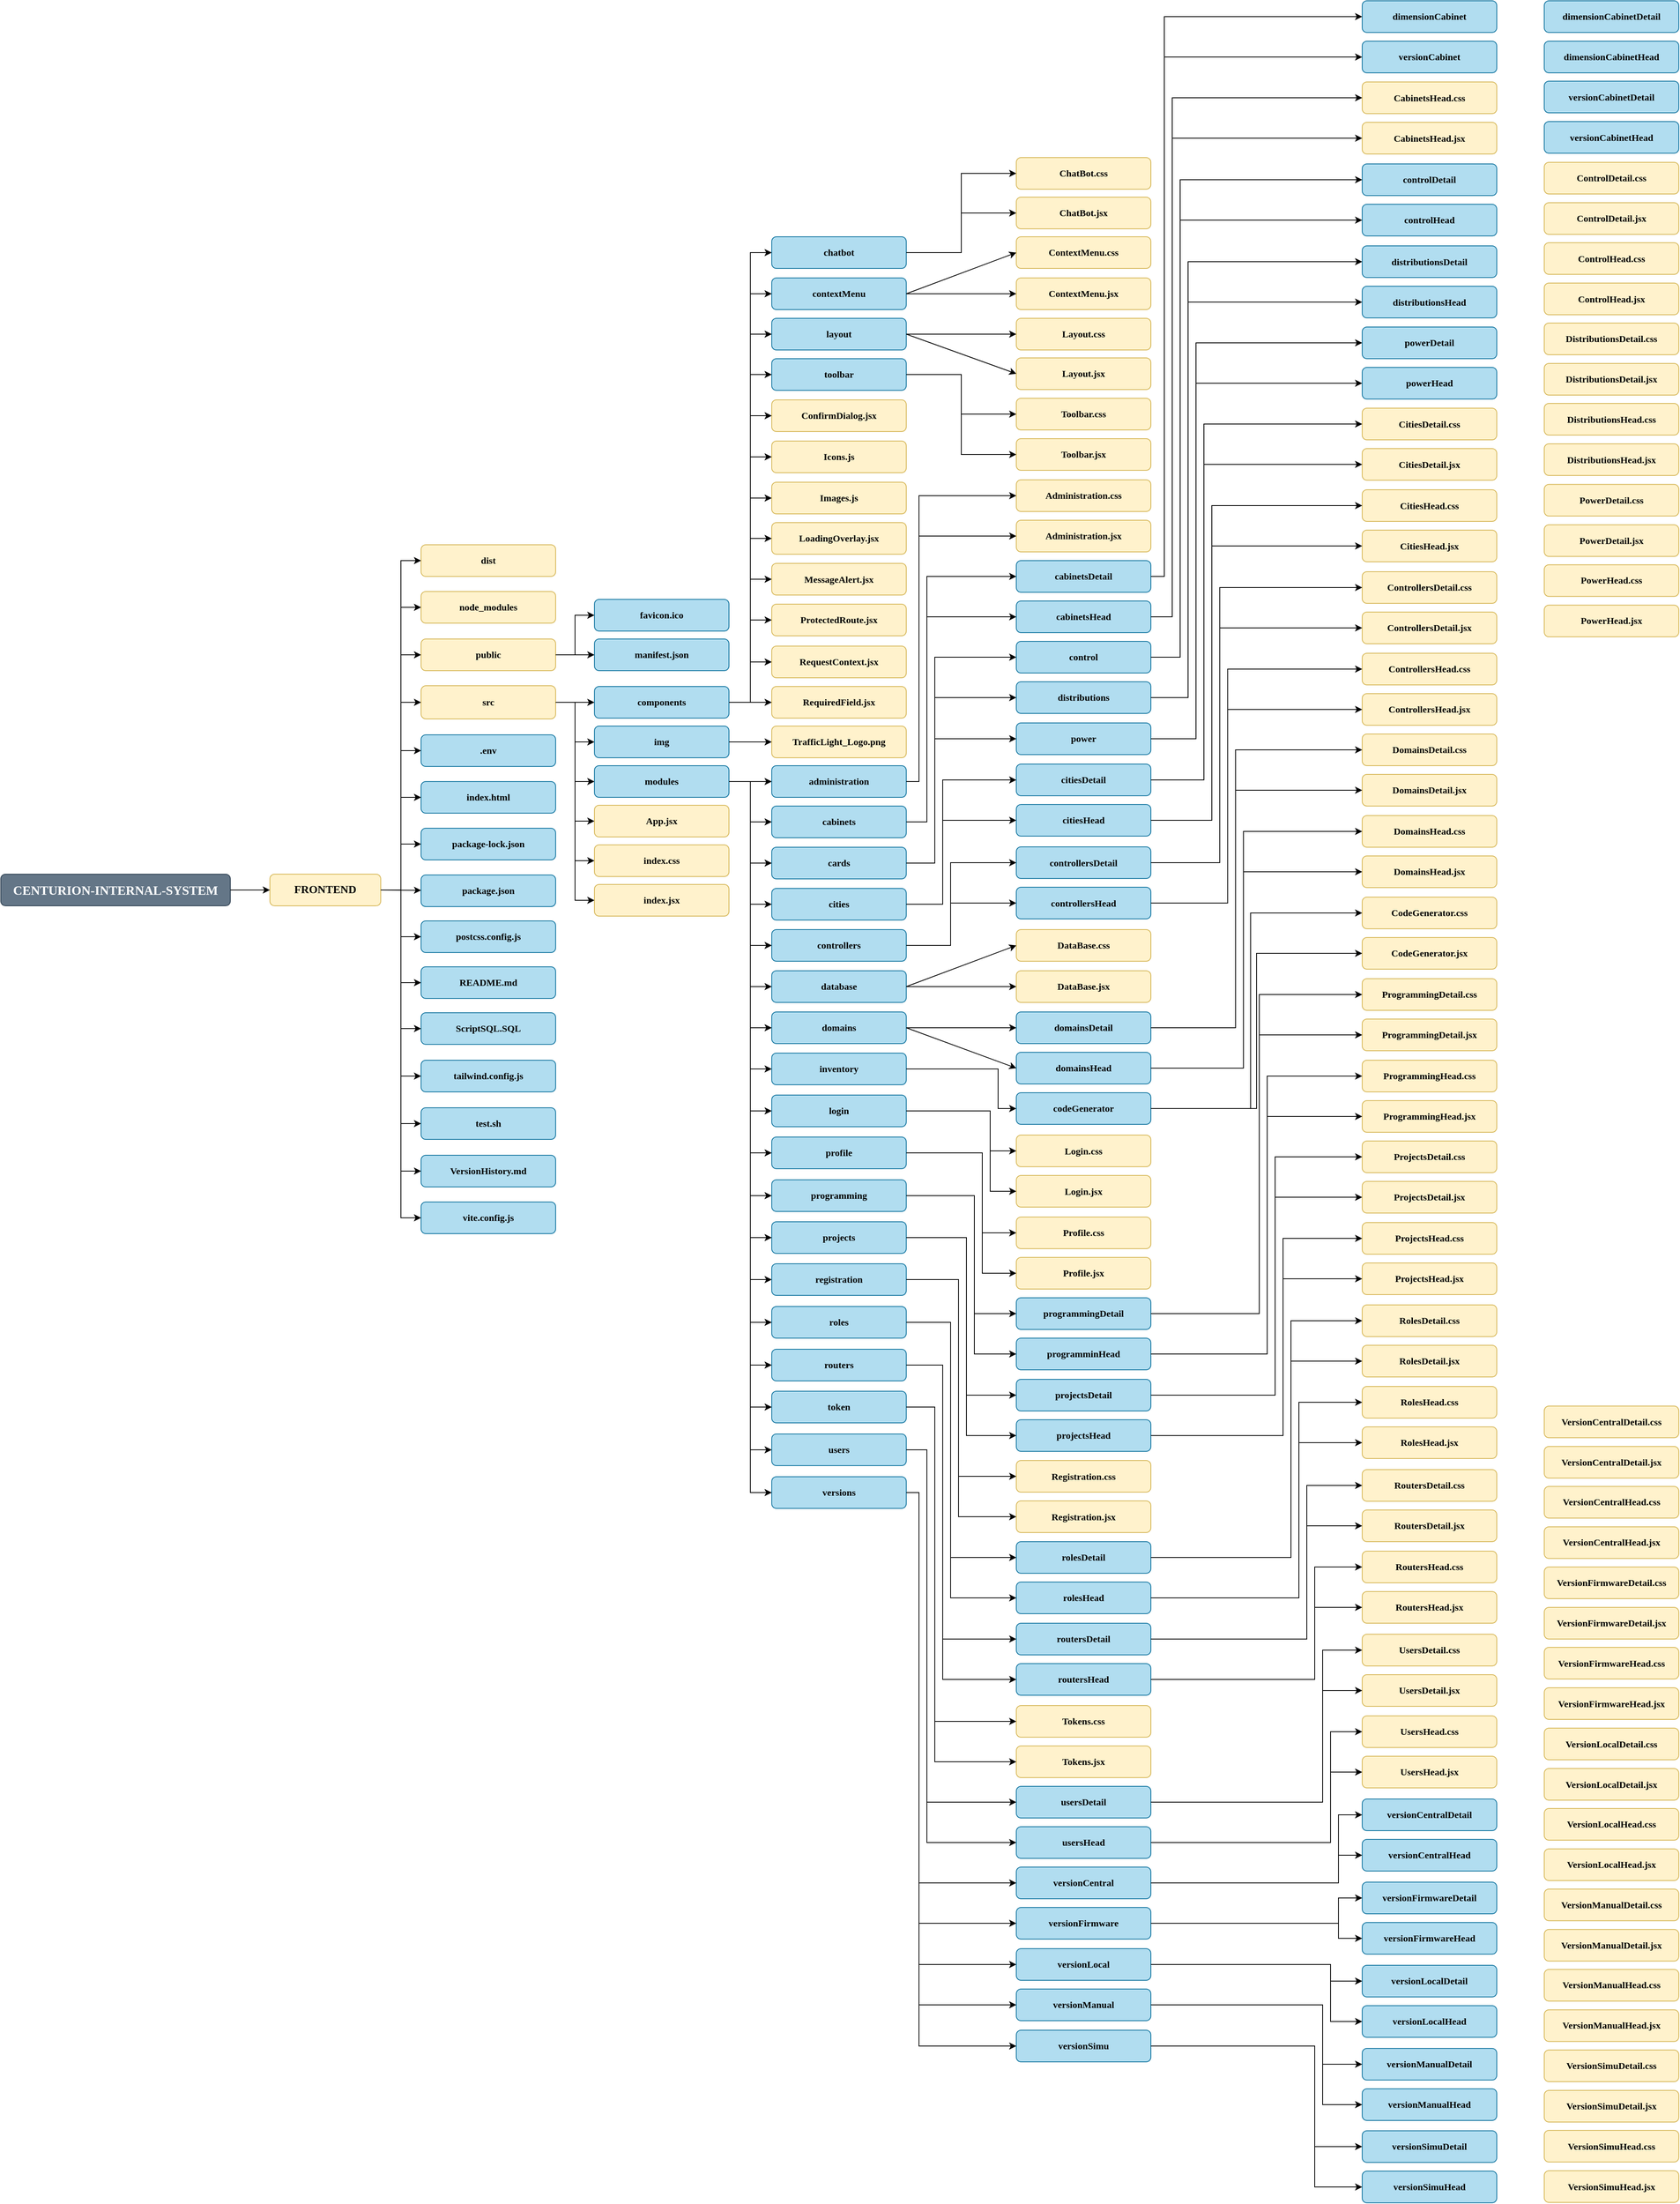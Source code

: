 <mxfile version="26.2.14">
  <diagram name="Página-1" id="d2-93ZYyZYt3RrMfoLrl">
    <mxGraphModel dx="1830" dy="2063" grid="1" gridSize="10" guides="1" tooltips="1" connect="1" arrows="1" fold="1" page="1" pageScale="1" pageWidth="827" pageHeight="1169" math="0" shadow="0">
      <root>
        <mxCell id="0" />
        <mxCell id="1" parent="0" />
        <mxCell id="QBSZ2mpLJ4u34UwG9ziR-1" value="CENTURION-INTERNAL-SYSTEM" style="rounded=1;whiteSpace=wrap;html=1;fontFamily=Poppins;fontSource=https%3A%2F%2Ffonts.googleapis.com%2Fcss%3Ffamily%3DPoppins;fontStyle=1;fontSize=16;fillColor=#647687;strokeColor=#314354;fontColor=#ffffff;" parent="1" vertex="1">
          <mxGeometry x="40" y="500" width="290" height="40" as="geometry" />
        </mxCell>
        <mxCell id="QBSZ2mpLJ4u34UwG9ziR-2" value="FRONTEND" style="rounded=1;whiteSpace=wrap;html=1;fontFamily=Poppins;fontSource=https%3A%2F%2Ffonts.googleapis.com%2Fcss%3Ffamily%3DPoppins;fontStyle=1;fontSize=14;fillColor=#fff2cc;strokeColor=#d6b656;" parent="1" vertex="1">
          <mxGeometry x="380" y="500" width="140" height="40" as="geometry" />
        </mxCell>
        <mxCell id="QBSZ2mpLJ4u34UwG9ziR-3" value="dist" style="rounded=1;whiteSpace=wrap;html=1;fontFamily=Poppins;fontSource=https%3A%2F%2Ffonts.googleapis.com%2Fcss%3Ffamily%3DPoppins;fontStyle=1;fontSize=12;fillColor=#fff2cc;strokeColor=#d6b656;" parent="1" vertex="1">
          <mxGeometry x="571" y="84" width="170" height="40" as="geometry" />
        </mxCell>
        <mxCell id="QBSZ2mpLJ4u34UwG9ziR-4" value="node_modules" style="rounded=1;whiteSpace=wrap;html=1;fontFamily=Poppins;fontSource=https%3A%2F%2Ffonts.googleapis.com%2Fcss%3Ffamily%3DPoppins;fontStyle=1;fontSize=12;fillColor=#fff2cc;strokeColor=#d6b656;" parent="1" vertex="1">
          <mxGeometry x="571" y="143" width="170" height="40" as="geometry" />
        </mxCell>
        <mxCell id="QBSZ2mpLJ4u34UwG9ziR-5" value="public" style="rounded=1;whiteSpace=wrap;html=1;fontFamily=Poppins;fontSource=https%3A%2F%2Ffonts.googleapis.com%2Fcss%3Ffamily%3DPoppins;fontStyle=1;fontSize=12;fillColor=#fff2cc;strokeColor=#d6b656;" parent="1" vertex="1">
          <mxGeometry x="571" y="203" width="170" height="40" as="geometry" />
        </mxCell>
        <mxCell id="QBSZ2mpLJ4u34UwG9ziR-6" value="src" style="rounded=1;whiteSpace=wrap;html=1;fontFamily=Poppins;fontSource=https%3A%2F%2Ffonts.googleapis.com%2Fcss%3Ffamily%3DPoppins;fontStyle=1;fontSize=12;fillColor=#fff2cc;strokeColor=#d6b656;" parent="1" vertex="1">
          <mxGeometry x="571" y="262" width="170" height="42" as="geometry" />
        </mxCell>
        <mxCell id="QBSZ2mpLJ4u34UwG9ziR-7" value=".env" style="rounded=1;whiteSpace=wrap;html=1;fillColor=#b1ddf0;strokeColor=#10739e;fontStyle=1;fontFamily=Poppins;fontSource=https%3A%2F%2Ffonts.googleapis.com%2Fcss%3Ffamily%3DPoppins;" parent="1" vertex="1">
          <mxGeometry x="571" y="324" width="170" height="40" as="geometry" />
        </mxCell>
        <mxCell id="QBSZ2mpLJ4u34UwG9ziR-8" value="index.html" style="rounded=1;whiteSpace=wrap;html=1;fillColor=#b1ddf0;strokeColor=#10739e;fontStyle=1;fontFamily=Poppins;fontSource=https%3A%2F%2Ffonts.googleapis.com%2Fcss%3Ffamily%3DPoppins;" parent="1" vertex="1">
          <mxGeometry x="571" y="383" width="170" height="40" as="geometry" />
        </mxCell>
        <mxCell id="QBSZ2mpLJ4u34UwG9ziR-9" value="package-lock.json" style="rounded=1;whiteSpace=wrap;html=1;fillColor=#b1ddf0;strokeColor=#10739e;fontStyle=1;fontFamily=Poppins;fontSource=https%3A%2F%2Ffonts.googleapis.com%2Fcss%3Ffamily%3DPoppins;" parent="1" vertex="1">
          <mxGeometry x="571" y="442" width="170" height="40" as="geometry" />
        </mxCell>
        <mxCell id="QBSZ2mpLJ4u34UwG9ziR-10" value="package.json" style="rounded=1;whiteSpace=wrap;html=1;fillColor=#b1ddf0;strokeColor=#10739e;fontStyle=1;fontFamily=Poppins;fontSource=https%3A%2F%2Ffonts.googleapis.com%2Fcss%3Ffamily%3DPoppins;" parent="1" vertex="1">
          <mxGeometry x="571" y="501" width="170" height="40" as="geometry" />
        </mxCell>
        <mxCell id="QBSZ2mpLJ4u34UwG9ziR-11" value="postcss.config.js" style="rounded=1;whiteSpace=wrap;html=1;fillColor=#b1ddf0;strokeColor=#10739e;fontStyle=1;fontFamily=Poppins;fontSource=https%3A%2F%2Ffonts.googleapis.com%2Fcss%3Ffamily%3DPoppins;" parent="1" vertex="1">
          <mxGeometry x="571" y="559" width="170" height="40" as="geometry" />
        </mxCell>
        <mxCell id="QBSZ2mpLJ4u34UwG9ziR-12" value="README.md" style="rounded=1;whiteSpace=wrap;html=1;fillColor=#b1ddf0;strokeColor=#10739e;fontStyle=1;fontFamily=Poppins;fontSource=https%3A%2F%2Ffonts.googleapis.com%2Fcss%3Ffamily%3DPoppins;" parent="1" vertex="1">
          <mxGeometry x="571" y="617" width="170" height="40" as="geometry" />
        </mxCell>
        <mxCell id="QBSZ2mpLJ4u34UwG9ziR-13" value="ScriptSQL.SQL" style="rounded=1;whiteSpace=wrap;html=1;fillColor=#b1ddf0;strokeColor=#10739e;fontStyle=1;fontFamily=Poppins;fontSource=https%3A%2F%2Ffonts.googleapis.com%2Fcss%3Ffamily%3DPoppins;" parent="1" vertex="1">
          <mxGeometry x="571" y="675" width="170" height="40" as="geometry" />
        </mxCell>
        <mxCell id="QBSZ2mpLJ4u34UwG9ziR-14" value="tailwind.config.js" style="rounded=1;whiteSpace=wrap;html=1;fillColor=#b1ddf0;strokeColor=#10739e;fontStyle=1;fontFamily=Poppins;fontSource=https%3A%2F%2Ffonts.googleapis.com%2Fcss%3Ffamily%3DPoppins;" parent="1" vertex="1">
          <mxGeometry x="571" y="735" width="170" height="40" as="geometry" />
        </mxCell>
        <mxCell id="QBSZ2mpLJ4u34UwG9ziR-15" value="test.sh" style="rounded=1;whiteSpace=wrap;html=1;fillColor=#b1ddf0;strokeColor=#10739e;fontStyle=1;fontFamily=Poppins;fontSource=https%3A%2F%2Ffonts.googleapis.com%2Fcss%3Ffamily%3DPoppins;" parent="1" vertex="1">
          <mxGeometry x="571" y="795" width="170" height="40" as="geometry" />
        </mxCell>
        <mxCell id="QBSZ2mpLJ4u34UwG9ziR-16" value="VersionHistory.md" style="rounded=1;whiteSpace=wrap;html=1;fillColor=#b1ddf0;strokeColor=#10739e;fontStyle=1;fontFamily=Poppins;fontSource=https%3A%2F%2Ffonts.googleapis.com%2Fcss%3Ffamily%3DPoppins;" parent="1" vertex="1">
          <mxGeometry x="571" y="855" width="170" height="40" as="geometry" />
        </mxCell>
        <mxCell id="QBSZ2mpLJ4u34UwG9ziR-17" value="vite.config.js" style="rounded=1;whiteSpace=wrap;html=1;fillColor=#b1ddf0;strokeColor=#10739e;fontStyle=1;fontFamily=Poppins;fontSource=https%3A%2F%2Ffonts.googleapis.com%2Fcss%3Ffamily%3DPoppins;" parent="1" vertex="1">
          <mxGeometry x="571" y="914" width="170" height="40" as="geometry" />
        </mxCell>
        <mxCell id="QBSZ2mpLJ4u34UwG9ziR-18" value="favicon.ico" style="rounded=1;whiteSpace=wrap;html=1;fillColor=#b1ddf0;strokeColor=#10739e;fontStyle=1;fontFamily=Poppins;fontSource=https%3A%2F%2Ffonts.googleapis.com%2Fcss%3Ffamily%3DPoppins;" parent="1" vertex="1">
          <mxGeometry x="790" y="153" width="170" height="40" as="geometry" />
        </mxCell>
        <mxCell id="QBSZ2mpLJ4u34UwG9ziR-19" value="manifest.json" style="rounded=1;whiteSpace=wrap;html=1;fillColor=#b1ddf0;strokeColor=#10739e;fontStyle=1;fontFamily=Poppins;fontSource=https%3A%2F%2Ffonts.googleapis.com%2Fcss%3Ffamily%3DPoppins;" parent="1" vertex="1">
          <mxGeometry x="790" y="203" width="170" height="40" as="geometry" />
        </mxCell>
        <mxCell id="QBSZ2mpLJ4u34UwG9ziR-20" value="components" style="rounded=1;whiteSpace=wrap;html=1;fontFamily=Poppins;fontSource=https%3A%2F%2Ffonts.googleapis.com%2Fcss%3Ffamily%3DPoppins;fontStyle=1;fontSize=12;fillColor=#b1ddf0;strokeColor=#10739e;" parent="1" vertex="1">
          <mxGeometry x="790" y="263" width="170" height="40" as="geometry" />
        </mxCell>
        <mxCell id="QBSZ2mpLJ4u34UwG9ziR-21" value="img" style="rounded=1;whiteSpace=wrap;html=1;fontFamily=Poppins;fontSource=https%3A%2F%2Ffonts.googleapis.com%2Fcss%3Ffamily%3DPoppins;fontStyle=1;fontSize=12;fillColor=#b1ddf0;strokeColor=#10739e;" parent="1" vertex="1">
          <mxGeometry x="790" y="313" width="170" height="40" as="geometry" />
        </mxCell>
        <mxCell id="QBSZ2mpLJ4u34UwG9ziR-22" value="modules" style="rounded=1;whiteSpace=wrap;html=1;fontFamily=Poppins;fontSource=https%3A%2F%2Ffonts.googleapis.com%2Fcss%3Ffamily%3DPoppins;fontStyle=1;fontSize=12;fillColor=#b1ddf0;strokeColor=#10739e;" parent="1" vertex="1">
          <mxGeometry x="790" y="363" width="170" height="40" as="geometry" />
        </mxCell>
        <mxCell id="QBSZ2mpLJ4u34UwG9ziR-24" value="App.jsx" style="rounded=1;whiteSpace=wrap;html=1;fillColor=#fff2cc;strokeColor=#d6b656;fontStyle=1;fontFamily=Poppins;fontSource=https%3A%2F%2Ffonts.googleapis.com%2Fcss%3Ffamily%3DPoppins;" parent="1" vertex="1">
          <mxGeometry x="790" y="413" width="170" height="40" as="geometry" />
        </mxCell>
        <mxCell id="QBSZ2mpLJ4u34UwG9ziR-25" value="index.css" style="rounded=1;whiteSpace=wrap;html=1;fillColor=#fff2cc;strokeColor=#d6b656;fontStyle=1;fontFamily=Poppins;fontSource=https%3A%2F%2Ffonts.googleapis.com%2Fcss%3Ffamily%3DPoppins;" parent="1" vertex="1">
          <mxGeometry x="790" y="463" width="170" height="40" as="geometry" />
        </mxCell>
        <mxCell id="QBSZ2mpLJ4u34UwG9ziR-26" value="index.jsx" style="rounded=1;whiteSpace=wrap;html=1;fillColor=#fff2cc;strokeColor=#d6b656;fontStyle=1;fontFamily=Poppins;fontSource=https%3A%2F%2Ffonts.googleapis.com%2Fcss%3Ffamily%3DPoppins;" parent="1" vertex="1">
          <mxGeometry x="790" y="513" width="170" height="40" as="geometry" />
        </mxCell>
        <mxCell id="QBSZ2mpLJ4u34UwG9ziR-29" value="" style="endArrow=classic;html=1;rounded=0;exitX=1;exitY=0.5;exitDx=0;exitDy=0;" parent="1" source="QBSZ2mpLJ4u34UwG9ziR-1" target="QBSZ2mpLJ4u34UwG9ziR-2" edge="1">
          <mxGeometry width="50" height="50" relative="1" as="geometry">
            <mxPoint x="390" y="540" as="sourcePoint" />
            <mxPoint x="440" y="490" as="targetPoint" />
          </mxGeometry>
        </mxCell>
        <mxCell id="QBSZ2mpLJ4u34UwG9ziR-30" value="" style="endArrow=classic;html=1;rounded=0;exitX=1;exitY=0.5;exitDx=0;exitDy=0;entryX=0;entryY=0.5;entryDx=0;entryDy=0;edgeStyle=orthogonalEdgeStyle;" parent="1" source="QBSZ2mpLJ4u34UwG9ziR-2" target="QBSZ2mpLJ4u34UwG9ziR-3" edge="1">
          <mxGeometry width="50" height="50" relative="1" as="geometry">
            <mxPoint x="600" y="510" as="sourcePoint" />
            <mxPoint x="650" y="460" as="targetPoint" />
          </mxGeometry>
        </mxCell>
        <mxCell id="QBSZ2mpLJ4u34UwG9ziR-31" value="" style="endArrow=classic;html=1;rounded=0;exitX=1;exitY=0.5;exitDx=0;exitDy=0;entryX=0;entryY=0.5;entryDx=0;entryDy=0;edgeStyle=orthogonalEdgeStyle;" parent="1" source="QBSZ2mpLJ4u34UwG9ziR-2" target="QBSZ2mpLJ4u34UwG9ziR-4" edge="1">
          <mxGeometry width="50" height="50" relative="1" as="geometry">
            <mxPoint x="600" y="510" as="sourcePoint" />
            <mxPoint x="650" y="460" as="targetPoint" />
          </mxGeometry>
        </mxCell>
        <mxCell id="QBSZ2mpLJ4u34UwG9ziR-32" value="" style="endArrow=classic;html=1;rounded=0;exitX=1;exitY=0.5;exitDx=0;exitDy=0;entryX=0;entryY=0.5;entryDx=0;entryDy=0;edgeStyle=orthogonalEdgeStyle;" parent="1" source="QBSZ2mpLJ4u34UwG9ziR-2" target="QBSZ2mpLJ4u34UwG9ziR-5" edge="1">
          <mxGeometry width="50" height="50" relative="1" as="geometry">
            <mxPoint x="600" y="350" as="sourcePoint" />
            <mxPoint x="650" y="300" as="targetPoint" />
          </mxGeometry>
        </mxCell>
        <mxCell id="QBSZ2mpLJ4u34UwG9ziR-34" value="" style="endArrow=classic;html=1;rounded=0;exitX=1;exitY=0.5;exitDx=0;exitDy=0;entryX=0;entryY=0.5;entryDx=0;entryDy=0;edgeStyle=orthogonalEdgeStyle;" parent="1" source="QBSZ2mpLJ4u34UwG9ziR-2" target="QBSZ2mpLJ4u34UwG9ziR-6" edge="1">
          <mxGeometry width="50" height="50" relative="1" as="geometry">
            <mxPoint x="440" y="390" as="sourcePoint" />
            <mxPoint x="490" y="340" as="targetPoint" />
          </mxGeometry>
        </mxCell>
        <mxCell id="QBSZ2mpLJ4u34UwG9ziR-35" value="" style="endArrow=classic;html=1;rounded=0;exitX=1;exitY=0.5;exitDx=0;exitDy=0;entryX=0;entryY=0.5;entryDx=0;entryDy=0;edgeStyle=orthogonalEdgeStyle;" parent="1" source="QBSZ2mpLJ4u34UwG9ziR-2" target="QBSZ2mpLJ4u34UwG9ziR-7" edge="1">
          <mxGeometry width="50" height="50" relative="1" as="geometry">
            <mxPoint x="600" y="350" as="sourcePoint" />
            <mxPoint x="650" y="300" as="targetPoint" />
          </mxGeometry>
        </mxCell>
        <mxCell id="QBSZ2mpLJ4u34UwG9ziR-36" value="" style="endArrow=classic;html=1;rounded=0;exitX=1;exitY=0.5;exitDx=0;exitDy=0;entryX=0;entryY=0.5;entryDx=0;entryDy=0;edgeStyle=orthogonalEdgeStyle;" parent="1" source="QBSZ2mpLJ4u34UwG9ziR-2" target="QBSZ2mpLJ4u34UwG9ziR-8" edge="1">
          <mxGeometry width="50" height="50" relative="1" as="geometry">
            <mxPoint x="600" y="430" as="sourcePoint" />
            <mxPoint x="650" y="380" as="targetPoint" />
          </mxGeometry>
        </mxCell>
        <mxCell id="QBSZ2mpLJ4u34UwG9ziR-37" value="" style="endArrow=classic;html=1;rounded=0;exitX=1;exitY=0.5;exitDx=0;exitDy=0;entryX=0;entryY=0.5;entryDx=0;entryDy=0;edgeStyle=orthogonalEdgeStyle;" parent="1" source="QBSZ2mpLJ4u34UwG9ziR-2" target="QBSZ2mpLJ4u34UwG9ziR-9" edge="1">
          <mxGeometry width="50" height="50" relative="1" as="geometry">
            <mxPoint x="600" y="430" as="sourcePoint" />
            <mxPoint x="560" y="460" as="targetPoint" />
          </mxGeometry>
        </mxCell>
        <mxCell id="QBSZ2mpLJ4u34UwG9ziR-38" value="" style="endArrow=classic;html=1;rounded=0;exitX=1;exitY=0.5;exitDx=0;exitDy=0;" parent="1" source="QBSZ2mpLJ4u34UwG9ziR-2" target="QBSZ2mpLJ4u34UwG9ziR-10" edge="1">
          <mxGeometry width="50" height="50" relative="1" as="geometry">
            <mxPoint x="600" y="510" as="sourcePoint" />
            <mxPoint x="650" y="460" as="targetPoint" />
          </mxGeometry>
        </mxCell>
        <mxCell id="QBSZ2mpLJ4u34UwG9ziR-39" value="" style="endArrow=classic;html=1;rounded=0;exitX=1;exitY=0.5;exitDx=0;exitDy=0;entryX=0;entryY=0.5;entryDx=0;entryDy=0;edgeStyle=orthogonalEdgeStyle;" parent="1" source="QBSZ2mpLJ4u34UwG9ziR-2" target="QBSZ2mpLJ4u34UwG9ziR-17" edge="1">
          <mxGeometry width="50" height="50" relative="1" as="geometry">
            <mxPoint x="600" y="750" as="sourcePoint" />
            <mxPoint x="650" y="700" as="targetPoint" />
          </mxGeometry>
        </mxCell>
        <mxCell id="QBSZ2mpLJ4u34UwG9ziR-40" value="" style="endArrow=classic;html=1;rounded=0;exitX=1;exitY=0.5;exitDx=0;exitDy=0;entryX=0;entryY=0.5;entryDx=0;entryDy=0;edgeStyle=orthogonalEdgeStyle;" parent="1" source="QBSZ2mpLJ4u34UwG9ziR-2" target="QBSZ2mpLJ4u34UwG9ziR-16" edge="1">
          <mxGeometry width="50" height="50" relative="1" as="geometry">
            <mxPoint x="600" y="750" as="sourcePoint" />
            <mxPoint x="650" y="700" as="targetPoint" />
          </mxGeometry>
        </mxCell>
        <mxCell id="QBSZ2mpLJ4u34UwG9ziR-41" value="" style="endArrow=classic;html=1;rounded=0;exitX=1;exitY=0.5;exitDx=0;exitDy=0;entryX=0;entryY=0.5;entryDx=0;entryDy=0;edgeStyle=orthogonalEdgeStyle;" parent="1" source="QBSZ2mpLJ4u34UwG9ziR-2" target="QBSZ2mpLJ4u34UwG9ziR-15" edge="1">
          <mxGeometry width="50" height="50" relative="1" as="geometry">
            <mxPoint x="600" y="750" as="sourcePoint" />
            <mxPoint x="650" y="700" as="targetPoint" />
          </mxGeometry>
        </mxCell>
        <mxCell id="QBSZ2mpLJ4u34UwG9ziR-42" value="" style="endArrow=classic;html=1;rounded=0;exitX=1;exitY=0.5;exitDx=0;exitDy=0;entryX=0;entryY=0.5;entryDx=0;entryDy=0;edgeStyle=orthogonalEdgeStyle;" parent="1" source="QBSZ2mpLJ4u34UwG9ziR-2" target="QBSZ2mpLJ4u34UwG9ziR-14" edge="1">
          <mxGeometry width="50" height="50" relative="1" as="geometry">
            <mxPoint x="600" y="750" as="sourcePoint" />
            <mxPoint x="650" y="700" as="targetPoint" />
          </mxGeometry>
        </mxCell>
        <mxCell id="QBSZ2mpLJ4u34UwG9ziR-43" value="" style="endArrow=classic;html=1;rounded=0;exitX=1;exitY=0.5;exitDx=0;exitDy=0;entryX=0;entryY=0.5;entryDx=0;entryDy=0;edgeStyle=orthogonalEdgeStyle;" parent="1" source="QBSZ2mpLJ4u34UwG9ziR-2" target="QBSZ2mpLJ4u34UwG9ziR-13" edge="1">
          <mxGeometry width="50" height="50" relative="1" as="geometry">
            <mxPoint x="600" y="750" as="sourcePoint" />
            <mxPoint x="650" y="700" as="targetPoint" />
          </mxGeometry>
        </mxCell>
        <mxCell id="QBSZ2mpLJ4u34UwG9ziR-44" value="" style="endArrow=classic;html=1;rounded=0;exitX=1;exitY=0.5;exitDx=0;exitDy=0;entryX=0;entryY=0.5;entryDx=0;entryDy=0;edgeStyle=orthogonalEdgeStyle;" parent="1" source="QBSZ2mpLJ4u34UwG9ziR-2" target="QBSZ2mpLJ4u34UwG9ziR-12" edge="1">
          <mxGeometry width="50" height="50" relative="1" as="geometry">
            <mxPoint x="600" y="750" as="sourcePoint" />
            <mxPoint x="650" y="700" as="targetPoint" />
          </mxGeometry>
        </mxCell>
        <mxCell id="QBSZ2mpLJ4u34UwG9ziR-45" value="" style="endArrow=classic;html=1;rounded=0;exitX=1;exitY=0.5;exitDx=0;exitDy=0;entryX=0;entryY=0.5;entryDx=0;entryDy=0;edgeStyle=orthogonalEdgeStyle;" parent="1" source="QBSZ2mpLJ4u34UwG9ziR-2" target="QBSZ2mpLJ4u34UwG9ziR-11" edge="1">
          <mxGeometry width="50" height="50" relative="1" as="geometry">
            <mxPoint x="600" y="750" as="sourcePoint" />
            <mxPoint x="650" y="700" as="targetPoint" />
          </mxGeometry>
        </mxCell>
        <mxCell id="QBSZ2mpLJ4u34UwG9ziR-46" value="" style="endArrow=classic;html=1;rounded=0;entryX=0;entryY=0.5;entryDx=0;entryDy=0;exitX=1;exitY=0.5;exitDx=0;exitDy=0;" parent="1" source="QBSZ2mpLJ4u34UwG9ziR-5" target="QBSZ2mpLJ4u34UwG9ziR-19" edge="1">
          <mxGeometry width="50" height="50" relative="1" as="geometry">
            <mxPoint x="610" y="280" as="sourcePoint" />
            <mxPoint x="660" y="230" as="targetPoint" />
          </mxGeometry>
        </mxCell>
        <mxCell id="QBSZ2mpLJ4u34UwG9ziR-47" value="" style="endArrow=classic;html=1;rounded=0;entryX=0;entryY=0.5;entryDx=0;entryDy=0;exitX=1;exitY=0.5;exitDx=0;exitDy=0;edgeStyle=orthogonalEdgeStyle;" parent="1" source="QBSZ2mpLJ4u34UwG9ziR-5" target="QBSZ2mpLJ4u34UwG9ziR-18" edge="1">
          <mxGeometry width="50" height="50" relative="1" as="geometry">
            <mxPoint x="610" y="280" as="sourcePoint" />
            <mxPoint x="660" y="230" as="targetPoint" />
          </mxGeometry>
        </mxCell>
        <mxCell id="QBSZ2mpLJ4u34UwG9ziR-48" value="" style="endArrow=classic;html=1;rounded=0;exitX=1;exitY=0.5;exitDx=0;exitDy=0;entryX=0;entryY=0.5;entryDx=0;entryDy=0;" parent="1" source="QBSZ2mpLJ4u34UwG9ziR-6" target="QBSZ2mpLJ4u34UwG9ziR-20" edge="1">
          <mxGeometry width="50" height="50" relative="1" as="geometry">
            <mxPoint x="870" y="360" as="sourcePoint" />
            <mxPoint x="920" y="310" as="targetPoint" />
          </mxGeometry>
        </mxCell>
        <mxCell id="QBSZ2mpLJ4u34UwG9ziR-49" value="" style="endArrow=classic;html=1;rounded=0;exitX=1;exitY=0.5;exitDx=0;exitDy=0;entryX=0;entryY=0.5;entryDx=0;entryDy=0;edgeStyle=orthogonalEdgeStyle;" parent="1" source="QBSZ2mpLJ4u34UwG9ziR-6" target="QBSZ2mpLJ4u34UwG9ziR-21" edge="1">
          <mxGeometry width="50" height="50" relative="1" as="geometry">
            <mxPoint x="870" y="360" as="sourcePoint" />
            <mxPoint x="920" y="310" as="targetPoint" />
          </mxGeometry>
        </mxCell>
        <mxCell id="QBSZ2mpLJ4u34UwG9ziR-50" value="" style="endArrow=classic;html=1;rounded=0;exitX=1;exitY=0.5;exitDx=0;exitDy=0;entryX=0;entryY=0.5;entryDx=0;entryDy=0;edgeStyle=orthogonalEdgeStyle;" parent="1" source="QBSZ2mpLJ4u34UwG9ziR-6" target="QBSZ2mpLJ4u34UwG9ziR-22" edge="1">
          <mxGeometry width="50" height="50" relative="1" as="geometry">
            <mxPoint x="870" y="360" as="sourcePoint" />
            <mxPoint x="920" y="310" as="targetPoint" />
          </mxGeometry>
        </mxCell>
        <mxCell id="QBSZ2mpLJ4u34UwG9ziR-51" value="" style="endArrow=classic;html=1;rounded=0;exitX=1;exitY=0.5;exitDx=0;exitDy=0;entryX=0;entryY=0.5;entryDx=0;entryDy=0;edgeStyle=orthogonalEdgeStyle;" parent="1" source="QBSZ2mpLJ4u34UwG9ziR-6" target="QBSZ2mpLJ4u34UwG9ziR-24" edge="1">
          <mxGeometry width="50" height="50" relative="1" as="geometry">
            <mxPoint x="870" y="360" as="sourcePoint" />
            <mxPoint x="920" y="310" as="targetPoint" />
          </mxGeometry>
        </mxCell>
        <mxCell id="QBSZ2mpLJ4u34UwG9ziR-52" value="" style="endArrow=classic;html=1;rounded=0;exitX=1;exitY=0.5;exitDx=0;exitDy=0;entryX=0;entryY=0.5;entryDx=0;entryDy=0;edgeStyle=orthogonalEdgeStyle;" parent="1" source="QBSZ2mpLJ4u34UwG9ziR-6" target="QBSZ2mpLJ4u34UwG9ziR-25" edge="1">
          <mxGeometry width="50" height="50" relative="1" as="geometry">
            <mxPoint x="870" y="360" as="sourcePoint" />
            <mxPoint x="920" y="310" as="targetPoint" />
          </mxGeometry>
        </mxCell>
        <mxCell id="QBSZ2mpLJ4u34UwG9ziR-53" value="" style="endArrow=classic;html=1;rounded=0;exitX=1;exitY=0.5;exitDx=0;exitDy=0;entryX=0;entryY=0.5;entryDx=0;entryDy=0;edgeStyle=orthogonalEdgeStyle;" parent="1" source="QBSZ2mpLJ4u34UwG9ziR-6" target="QBSZ2mpLJ4u34UwG9ziR-26" edge="1">
          <mxGeometry width="50" height="50" relative="1" as="geometry">
            <mxPoint x="870" y="360" as="sourcePoint" />
            <mxPoint x="920" y="310" as="targetPoint" />
          </mxGeometry>
        </mxCell>
        <mxCell id="QBSZ2mpLJ4u34UwG9ziR-54" value="chatbot" style="rounded=1;whiteSpace=wrap;html=1;fontFamily=Poppins;fontSource=https%3A%2F%2Ffonts.googleapis.com%2Fcss%3Ffamily%3DPoppins;fontStyle=1;fontSize=12;fillColor=#b1ddf0;strokeColor=#10739e;" parent="1" vertex="1">
          <mxGeometry x="1014" y="-305" width="170" height="40" as="geometry" />
        </mxCell>
        <mxCell id="QBSZ2mpLJ4u34UwG9ziR-55" value="contextMenu" style="rounded=1;whiteSpace=wrap;html=1;fontFamily=Poppins;fontSource=https%3A%2F%2Ffonts.googleapis.com%2Fcss%3Ffamily%3DPoppins;fontStyle=1;fontSize=12;fillColor=#b1ddf0;strokeColor=#10739e;" parent="1" vertex="1">
          <mxGeometry x="1014" y="-253" width="170" height="40" as="geometry" />
        </mxCell>
        <mxCell id="QBSZ2mpLJ4u34UwG9ziR-56" value="layout" style="rounded=1;whiteSpace=wrap;html=1;fontFamily=Poppins;fontSource=https%3A%2F%2Ffonts.googleapis.com%2Fcss%3Ffamily%3DPoppins;fontStyle=1;fontSize=12;fillColor=#b1ddf0;strokeColor=#10739e;" parent="1" vertex="1">
          <mxGeometry x="1014" y="-202" width="170" height="40" as="geometry" />
        </mxCell>
        <mxCell id="QBSZ2mpLJ4u34UwG9ziR-57" value="toolbar" style="rounded=1;whiteSpace=wrap;html=1;fontFamily=Poppins;fontSource=https%3A%2F%2Ffonts.googleapis.com%2Fcss%3Ffamily%3DPoppins;fontStyle=1;fontSize=12;fillColor=#b1ddf0;strokeColor=#10739e;" parent="1" vertex="1">
          <mxGeometry x="1014" y="-151" width="170" height="40" as="geometry" />
        </mxCell>
        <mxCell id="QBSZ2mpLJ4u34UwG9ziR-58" value="ConfirmDialog.jsx" style="rounded=1;whiteSpace=wrap;html=1;fillColor=#fff2cc;strokeColor=#d6b656;fontStyle=1;fontFamily=Poppins;fontSource=https%3A%2F%2Ffonts.googleapis.com%2Fcss%3Ffamily%3DPoppins;" parent="1" vertex="1">
          <mxGeometry x="1014" y="-99" width="170" height="40" as="geometry" />
        </mxCell>
        <mxCell id="QBSZ2mpLJ4u34UwG9ziR-59" value="Icons.js" style="rounded=1;whiteSpace=wrap;html=1;fillColor=#fff2cc;strokeColor=#d6b656;fontStyle=1;fontFamily=Poppins;fontSource=https%3A%2F%2Ffonts.googleapis.com%2Fcss%3Ffamily%3DPoppins;" parent="1" vertex="1">
          <mxGeometry x="1014" y="-47" width="170" height="40" as="geometry" />
        </mxCell>
        <mxCell id="QBSZ2mpLJ4u34UwG9ziR-60" value="Images.js" style="rounded=1;whiteSpace=wrap;html=1;fillColor=#fff2cc;strokeColor=#d6b656;fontStyle=1;fontFamily=Poppins;fontSource=https%3A%2F%2Ffonts.googleapis.com%2Fcss%3Ffamily%3DPoppins;" parent="1" vertex="1">
          <mxGeometry x="1014" y="5" width="170" height="40" as="geometry" />
        </mxCell>
        <mxCell id="QBSZ2mpLJ4u34UwG9ziR-61" value="LoadingOverlay.jsx" style="rounded=1;whiteSpace=wrap;html=1;fillColor=#fff2cc;strokeColor=#d6b656;fontStyle=1;fontFamily=Poppins;fontSource=https%3A%2F%2Ffonts.googleapis.com%2Fcss%3Ffamily%3DPoppins;" parent="1" vertex="1">
          <mxGeometry x="1014" y="56" width="170" height="40" as="geometry" />
        </mxCell>
        <mxCell id="QBSZ2mpLJ4u34UwG9ziR-62" value="MessageAlert.jsx" style="rounded=1;whiteSpace=wrap;html=1;fillColor=#fff2cc;strokeColor=#d6b656;fontStyle=1;fontFamily=Poppins;fontSource=https%3A%2F%2Ffonts.googleapis.com%2Fcss%3Ffamily%3DPoppins;" parent="1" vertex="1">
          <mxGeometry x="1014" y="107.5" width="170" height="40" as="geometry" />
        </mxCell>
        <mxCell id="QBSZ2mpLJ4u34UwG9ziR-63" value="ProtectedRoute.jsx" style="rounded=1;whiteSpace=wrap;html=1;fillColor=#fff2cc;strokeColor=#d6b656;fontStyle=1;fontFamily=Poppins;fontSource=https%3A%2F%2Ffonts.googleapis.com%2Fcss%3Ffamily%3DPoppins;" parent="1" vertex="1">
          <mxGeometry x="1014" y="159" width="170" height="40" as="geometry" />
        </mxCell>
        <mxCell id="QBSZ2mpLJ4u34UwG9ziR-64" value="RequestContext.jsx" style="rounded=1;whiteSpace=wrap;html=1;fillColor=#fff2cc;strokeColor=#d6b656;fontStyle=1;fontFamily=Poppins;fontSource=https%3A%2F%2Ffonts.googleapis.com%2Fcss%3Ffamily%3DPoppins;" parent="1" vertex="1">
          <mxGeometry x="1014" y="212" width="170" height="40" as="geometry" />
        </mxCell>
        <mxCell id="QBSZ2mpLJ4u34UwG9ziR-65" value="RequiredField.jsx" style="rounded=1;whiteSpace=wrap;html=1;fillColor=#fff2cc;strokeColor=#d6b656;fontStyle=1;fontFamily=Poppins;fontSource=https%3A%2F%2Ffonts.googleapis.com%2Fcss%3Ffamily%3DPoppins;" parent="1" vertex="1">
          <mxGeometry x="1014" y="263" width="170" height="40" as="geometry" />
        </mxCell>
        <mxCell id="QBSZ2mpLJ4u34UwG9ziR-66" value="" style="endArrow=classic;html=1;rounded=0;exitX=1;exitY=0.5;exitDx=0;exitDy=0;entryX=0;entryY=0.5;entryDx=0;entryDy=0;" parent="1" source="QBSZ2mpLJ4u34UwG9ziR-20" target="QBSZ2mpLJ4u34UwG9ziR-65" edge="1">
          <mxGeometry width="50" height="50" relative="1" as="geometry">
            <mxPoint x="1140" y="90" as="sourcePoint" />
            <mxPoint x="1190" y="40" as="targetPoint" />
          </mxGeometry>
        </mxCell>
        <mxCell id="QBSZ2mpLJ4u34UwG9ziR-67" value="" style="endArrow=classic;html=1;rounded=0;exitX=1;exitY=0.5;exitDx=0;exitDy=0;entryX=0;entryY=0.5;entryDx=0;entryDy=0;edgeStyle=orthogonalEdgeStyle;" parent="1" source="QBSZ2mpLJ4u34UwG9ziR-20" target="QBSZ2mpLJ4u34UwG9ziR-64" edge="1">
          <mxGeometry width="50" height="50" relative="1" as="geometry">
            <mxPoint x="1140" y="180" as="sourcePoint" />
            <mxPoint x="1190" y="130" as="targetPoint" />
          </mxGeometry>
        </mxCell>
        <mxCell id="QBSZ2mpLJ4u34UwG9ziR-68" value="" style="endArrow=classic;html=1;rounded=0;exitX=1;exitY=0.5;exitDx=0;exitDy=0;entryX=0;entryY=0.5;entryDx=0;entryDy=0;edgeStyle=orthogonalEdgeStyle;" parent="1" source="QBSZ2mpLJ4u34UwG9ziR-20" target="QBSZ2mpLJ4u34UwG9ziR-63" edge="1">
          <mxGeometry width="50" height="50" relative="1" as="geometry">
            <mxPoint x="1140" y="190" as="sourcePoint" />
            <mxPoint x="1190" y="140" as="targetPoint" />
          </mxGeometry>
        </mxCell>
        <mxCell id="QBSZ2mpLJ4u34UwG9ziR-69" value="" style="endArrow=classic;html=1;rounded=0;exitX=1;exitY=0.5;exitDx=0;exitDy=0;entryX=0;entryY=0.5;entryDx=0;entryDy=0;edgeStyle=orthogonalEdgeStyle;" parent="1" source="QBSZ2mpLJ4u34UwG9ziR-20" target="QBSZ2mpLJ4u34UwG9ziR-62" edge="1">
          <mxGeometry width="50" height="50" relative="1" as="geometry">
            <mxPoint x="1140" y="190" as="sourcePoint" />
            <mxPoint x="1190" y="140" as="targetPoint" />
          </mxGeometry>
        </mxCell>
        <mxCell id="QBSZ2mpLJ4u34UwG9ziR-70" value="" style="endArrow=classic;html=1;rounded=0;exitX=1;exitY=0.5;exitDx=0;exitDy=0;entryX=0;entryY=0.5;entryDx=0;entryDy=0;edgeStyle=orthogonalEdgeStyle;" parent="1" source="QBSZ2mpLJ4u34UwG9ziR-20" target="QBSZ2mpLJ4u34UwG9ziR-61" edge="1">
          <mxGeometry width="50" height="50" relative="1" as="geometry">
            <mxPoint x="1140" y="190" as="sourcePoint" />
            <mxPoint x="1190" y="140" as="targetPoint" />
          </mxGeometry>
        </mxCell>
        <mxCell id="QBSZ2mpLJ4u34UwG9ziR-71" value="" style="endArrow=classic;html=1;rounded=0;exitX=1;exitY=0.5;exitDx=0;exitDy=0;entryX=0;entryY=0.5;entryDx=0;entryDy=0;edgeStyle=orthogonalEdgeStyle;" parent="1" source="QBSZ2mpLJ4u34UwG9ziR-20" target="QBSZ2mpLJ4u34UwG9ziR-60" edge="1">
          <mxGeometry width="50" height="50" relative="1" as="geometry">
            <mxPoint x="1140" y="190" as="sourcePoint" />
            <mxPoint x="1190" y="140" as="targetPoint" />
          </mxGeometry>
        </mxCell>
        <mxCell id="QBSZ2mpLJ4u34UwG9ziR-72" value="" style="endArrow=classic;html=1;rounded=0;exitX=1;exitY=0.5;exitDx=0;exitDy=0;entryX=0;entryY=0.5;entryDx=0;entryDy=0;edgeStyle=orthogonalEdgeStyle;" parent="1" source="QBSZ2mpLJ4u34UwG9ziR-20" target="QBSZ2mpLJ4u34UwG9ziR-59" edge="1">
          <mxGeometry width="50" height="50" relative="1" as="geometry">
            <mxPoint x="1140" y="90" as="sourcePoint" />
            <mxPoint x="1190" y="40" as="targetPoint" />
          </mxGeometry>
        </mxCell>
        <mxCell id="QBSZ2mpLJ4u34UwG9ziR-73" value="" style="endArrow=classic;html=1;rounded=0;exitX=1;exitY=0.5;exitDx=0;exitDy=0;entryX=0;entryY=0.5;entryDx=0;entryDy=0;edgeStyle=orthogonalEdgeStyle;" parent="1" source="QBSZ2mpLJ4u34UwG9ziR-20" target="QBSZ2mpLJ4u34UwG9ziR-58" edge="1">
          <mxGeometry width="50" height="50" relative="1" as="geometry">
            <mxPoint x="1140" y="90" as="sourcePoint" />
            <mxPoint x="1190" y="40" as="targetPoint" />
          </mxGeometry>
        </mxCell>
        <mxCell id="QBSZ2mpLJ4u34UwG9ziR-74" value="" style="endArrow=classic;html=1;rounded=0;exitX=1;exitY=0.5;exitDx=0;exitDy=0;entryX=0;entryY=0.5;entryDx=0;entryDy=0;edgeStyle=orthogonalEdgeStyle;" parent="1" source="QBSZ2mpLJ4u34UwG9ziR-20" target="QBSZ2mpLJ4u34UwG9ziR-57" edge="1">
          <mxGeometry width="50" height="50" relative="1" as="geometry">
            <mxPoint x="1140" y="90" as="sourcePoint" />
            <mxPoint x="1190" y="40" as="targetPoint" />
          </mxGeometry>
        </mxCell>
        <mxCell id="QBSZ2mpLJ4u34UwG9ziR-75" value="" style="endArrow=classic;html=1;rounded=0;exitX=1;exitY=0.5;exitDx=0;exitDy=0;entryX=0;entryY=0.5;entryDx=0;entryDy=0;edgeStyle=orthogonalEdgeStyle;" parent="1" source="QBSZ2mpLJ4u34UwG9ziR-20" target="QBSZ2mpLJ4u34UwG9ziR-56" edge="1">
          <mxGeometry width="50" height="50" relative="1" as="geometry">
            <mxPoint x="1140" y="90" as="sourcePoint" />
            <mxPoint x="1190" y="40" as="targetPoint" />
          </mxGeometry>
        </mxCell>
        <mxCell id="QBSZ2mpLJ4u34UwG9ziR-76" value="" style="endArrow=classic;html=1;rounded=0;exitX=1;exitY=0.5;exitDx=0;exitDy=0;entryX=0;entryY=0.5;entryDx=0;entryDy=0;edgeStyle=orthogonalEdgeStyle;" parent="1" source="QBSZ2mpLJ4u34UwG9ziR-20" target="QBSZ2mpLJ4u34UwG9ziR-55" edge="1">
          <mxGeometry width="50" height="50" relative="1" as="geometry">
            <mxPoint x="1140" y="90" as="sourcePoint" />
            <mxPoint x="1190" y="40" as="targetPoint" />
          </mxGeometry>
        </mxCell>
        <mxCell id="QBSZ2mpLJ4u34UwG9ziR-77" value="" style="endArrow=classic;html=1;rounded=0;exitX=1;exitY=0.5;exitDx=0;exitDy=0;entryX=0;entryY=0.5;entryDx=0;entryDy=0;edgeStyle=orthogonalEdgeStyle;" parent="1" source="QBSZ2mpLJ4u34UwG9ziR-20" target="QBSZ2mpLJ4u34UwG9ziR-54" edge="1">
          <mxGeometry width="50" height="50" relative="1" as="geometry">
            <mxPoint x="1140" y="-10" as="sourcePoint" />
            <mxPoint x="1190" y="-60" as="targetPoint" />
          </mxGeometry>
        </mxCell>
        <mxCell id="QBSZ2mpLJ4u34UwG9ziR-78" value="TrafficLight_Logo.png" style="rounded=1;whiteSpace=wrap;html=1;fillColor=#fff2cc;strokeColor=#d6b656;fontStyle=1;fontFamily=Poppins;fontSource=https%3A%2F%2Ffonts.googleapis.com%2Fcss%3Ffamily%3DPoppins;" parent="1" vertex="1">
          <mxGeometry x="1014" y="313" width="170" height="40" as="geometry" />
        </mxCell>
        <mxCell id="QBSZ2mpLJ4u34UwG9ziR-79" value="" style="endArrow=classic;html=1;rounded=0;exitX=1;exitY=0.5;exitDx=0;exitDy=0;entryX=0;entryY=0.5;entryDx=0;entryDy=0;" parent="1" source="QBSZ2mpLJ4u34UwG9ziR-21" target="QBSZ2mpLJ4u34UwG9ziR-78" edge="1">
          <mxGeometry width="50" height="50" relative="1" as="geometry">
            <mxPoint x="1060" y="470" as="sourcePoint" />
            <mxPoint x="1110" y="420" as="targetPoint" />
          </mxGeometry>
        </mxCell>
        <mxCell id="QBSZ2mpLJ4u34UwG9ziR-80" value="administration" style="rounded=1;whiteSpace=wrap;html=1;fontFamily=Poppins;fontSource=https%3A%2F%2Ffonts.googleapis.com%2Fcss%3Ffamily%3DPoppins;fontStyle=1;fontSize=12;fillColor=#b1ddf0;strokeColor=#10739e;" parent="1" vertex="1">
          <mxGeometry x="1014" y="363" width="170" height="40" as="geometry" />
        </mxCell>
        <mxCell id="QBSZ2mpLJ4u34UwG9ziR-81" value="cabinets" style="rounded=1;whiteSpace=wrap;html=1;fontFamily=Poppins;fontSource=https%3A%2F%2Ffonts.googleapis.com%2Fcss%3Ffamily%3DPoppins;fontStyle=1;fontSize=12;fillColor=#b1ddf0;strokeColor=#10739e;" parent="1" vertex="1">
          <mxGeometry x="1014" y="414" width="170" height="40" as="geometry" />
        </mxCell>
        <mxCell id="QBSZ2mpLJ4u34UwG9ziR-82" value="cards" style="rounded=1;whiteSpace=wrap;html=1;fontFamily=Poppins;fontSource=https%3A%2F%2Ffonts.googleapis.com%2Fcss%3Ffamily%3DPoppins;fontStyle=1;fontSize=12;fillColor=#b1ddf0;strokeColor=#10739e;" parent="1" vertex="1">
          <mxGeometry x="1014" y="466" width="170" height="40" as="geometry" />
        </mxCell>
        <mxCell id="QBSZ2mpLJ4u34UwG9ziR-83" value="cities" style="rounded=1;whiteSpace=wrap;html=1;fontFamily=Poppins;fontSource=https%3A%2F%2Ffonts.googleapis.com%2Fcss%3Ffamily%3DPoppins;fontStyle=1;fontSize=12;fillColor=#b1ddf0;strokeColor=#10739e;" parent="1" vertex="1">
          <mxGeometry x="1014" y="518" width="170" height="40" as="geometry" />
        </mxCell>
        <mxCell id="QBSZ2mpLJ4u34UwG9ziR-84" value="controllers" style="rounded=1;whiteSpace=wrap;html=1;fontFamily=Poppins;fontSource=https%3A%2F%2Ffonts.googleapis.com%2Fcss%3Ffamily%3DPoppins;fontStyle=1;fontSize=12;fillColor=#b1ddf0;strokeColor=#10739e;" parent="1" vertex="1">
          <mxGeometry x="1014" y="570" width="170" height="40" as="geometry" />
        </mxCell>
        <mxCell id="QBSZ2mpLJ4u34UwG9ziR-85" value="database" style="rounded=1;whiteSpace=wrap;html=1;fontFamily=Poppins;fontSource=https%3A%2F%2Ffonts.googleapis.com%2Fcss%3Ffamily%3DPoppins;fontStyle=1;fontSize=12;fillColor=#b1ddf0;strokeColor=#10739e;" parent="1" vertex="1">
          <mxGeometry x="1014" y="622" width="170" height="40" as="geometry" />
        </mxCell>
        <mxCell id="QBSZ2mpLJ4u34UwG9ziR-86" value="domains" style="rounded=1;whiteSpace=wrap;html=1;fontFamily=Poppins;fontSource=https%3A%2F%2Ffonts.googleapis.com%2Fcss%3Ffamily%3DPoppins;fontStyle=1;fontSize=12;fillColor=#b1ddf0;strokeColor=#10739e;" parent="1" vertex="1">
          <mxGeometry x="1014" y="674" width="170" height="40" as="geometry" />
        </mxCell>
        <mxCell id="QBSZ2mpLJ4u34UwG9ziR-87" value="inventory" style="rounded=1;whiteSpace=wrap;html=1;fontFamily=Poppins;fontSource=https%3A%2F%2Ffonts.googleapis.com%2Fcss%3Ffamily%3DPoppins;fontStyle=1;fontSize=12;fillColor=#b1ddf0;strokeColor=#10739e;" parent="1" vertex="1">
          <mxGeometry x="1014" y="726" width="170" height="40" as="geometry" />
        </mxCell>
        <mxCell id="QBSZ2mpLJ4u34UwG9ziR-88" value="login" style="rounded=1;whiteSpace=wrap;html=1;fontFamily=Poppins;fontSource=https%3A%2F%2Ffonts.googleapis.com%2Fcss%3Ffamily%3DPoppins;fontStyle=1;fontSize=12;fillColor=#b1ddf0;strokeColor=#10739e;" parent="1" vertex="1">
          <mxGeometry x="1014" y="779" width="170" height="40" as="geometry" />
        </mxCell>
        <mxCell id="QBSZ2mpLJ4u34UwG9ziR-89" value="profile" style="rounded=1;whiteSpace=wrap;html=1;fontFamily=Poppins;fontSource=https%3A%2F%2Ffonts.googleapis.com%2Fcss%3Ffamily%3DPoppins;fontStyle=1;fontSize=12;fillColor=#b1ddf0;strokeColor=#10739e;" parent="1" vertex="1">
          <mxGeometry x="1014" y="832" width="170" height="40" as="geometry" />
        </mxCell>
        <mxCell id="QBSZ2mpLJ4u34UwG9ziR-90" value="programming" style="rounded=1;whiteSpace=wrap;html=1;fontFamily=Poppins;fontSource=https%3A%2F%2Ffonts.googleapis.com%2Fcss%3Ffamily%3DPoppins;fontStyle=1;fontSize=12;fillColor=#b1ddf0;strokeColor=#10739e;" parent="1" vertex="1">
          <mxGeometry x="1014" y="886" width="170" height="40" as="geometry" />
        </mxCell>
        <mxCell id="QBSZ2mpLJ4u34UwG9ziR-91" value="projects" style="rounded=1;whiteSpace=wrap;html=1;fontFamily=Poppins;fontSource=https%3A%2F%2Ffonts.googleapis.com%2Fcss%3Ffamily%3DPoppins;fontStyle=1;fontSize=12;fillColor=#b1ddf0;strokeColor=#10739e;" parent="1" vertex="1">
          <mxGeometry x="1014" y="939" width="170" height="40" as="geometry" />
        </mxCell>
        <mxCell id="QBSZ2mpLJ4u34UwG9ziR-92" value="registration" style="rounded=1;whiteSpace=wrap;html=1;fontFamily=Poppins;fontSource=https%3A%2F%2Ffonts.googleapis.com%2Fcss%3Ffamily%3DPoppins;fontStyle=1;fontSize=12;fillColor=#b1ddf0;strokeColor=#10739e;" parent="1" vertex="1">
          <mxGeometry x="1014" y="992" width="170" height="40" as="geometry" />
        </mxCell>
        <mxCell id="QBSZ2mpLJ4u34UwG9ziR-93" value="roles" style="rounded=1;whiteSpace=wrap;html=1;fontFamily=Poppins;fontSource=https%3A%2F%2Ffonts.googleapis.com%2Fcss%3Ffamily%3DPoppins;fontStyle=1;fontSize=12;fillColor=#b1ddf0;strokeColor=#10739e;" parent="1" vertex="1">
          <mxGeometry x="1014" y="1046" width="170" height="40" as="geometry" />
        </mxCell>
        <mxCell id="QBSZ2mpLJ4u34UwG9ziR-94" value="routers" style="rounded=1;whiteSpace=wrap;html=1;fontFamily=Poppins;fontSource=https%3A%2F%2Ffonts.googleapis.com%2Fcss%3Ffamily%3DPoppins;fontStyle=1;fontSize=12;fillColor=#b1ddf0;strokeColor=#10739e;" parent="1" vertex="1">
          <mxGeometry x="1014" y="1100" width="170" height="40" as="geometry" />
        </mxCell>
        <mxCell id="QBSZ2mpLJ4u34UwG9ziR-95" value="token" style="rounded=1;whiteSpace=wrap;html=1;fontFamily=Poppins;fontSource=https%3A%2F%2Ffonts.googleapis.com%2Fcss%3Ffamily%3DPoppins;fontStyle=1;fontSize=12;fillColor=#b1ddf0;strokeColor=#10739e;" parent="1" vertex="1">
          <mxGeometry x="1014" y="1153" width="170" height="40" as="geometry" />
        </mxCell>
        <mxCell id="QBSZ2mpLJ4u34UwG9ziR-96" value="users" style="rounded=1;whiteSpace=wrap;html=1;fontFamily=Poppins;fontSource=https%3A%2F%2Ffonts.googleapis.com%2Fcss%3Ffamily%3DPoppins;fontStyle=1;fontSize=12;fillColor=#b1ddf0;strokeColor=#10739e;" parent="1" vertex="1">
          <mxGeometry x="1014" y="1207" width="170" height="40" as="geometry" />
        </mxCell>
        <mxCell id="QBSZ2mpLJ4u34UwG9ziR-97" value="versions" style="rounded=1;whiteSpace=wrap;html=1;fontFamily=Poppins;fontSource=https%3A%2F%2Ffonts.googleapis.com%2Fcss%3Ffamily%3DPoppins;fontStyle=1;fontSize=12;fillColor=#b1ddf0;strokeColor=#10739e;" parent="1" vertex="1">
          <mxGeometry x="1014" y="1261" width="170" height="40" as="geometry" />
        </mxCell>
        <mxCell id="QBSZ2mpLJ4u34UwG9ziR-98" value="" style="endArrow=classic;html=1;rounded=0;exitX=1;exitY=0.5;exitDx=0;exitDy=0;entryX=0;entryY=0.5;entryDx=0;entryDy=0;" parent="1" source="QBSZ2mpLJ4u34UwG9ziR-22" target="QBSZ2mpLJ4u34UwG9ziR-80" edge="1">
          <mxGeometry width="50" height="50" relative="1" as="geometry">
            <mxPoint x="1060" y="560" as="sourcePoint" />
            <mxPoint x="1110" y="510" as="targetPoint" />
          </mxGeometry>
        </mxCell>
        <mxCell id="QBSZ2mpLJ4u34UwG9ziR-99" value="" style="endArrow=classic;html=1;rounded=0;exitX=1;exitY=0.5;exitDx=0;exitDy=0;entryX=0;entryY=0.5;entryDx=0;entryDy=0;edgeStyle=orthogonalEdgeStyle;" parent="1" source="QBSZ2mpLJ4u34UwG9ziR-22" target="QBSZ2mpLJ4u34UwG9ziR-81" edge="1">
          <mxGeometry width="50" height="50" relative="1" as="geometry">
            <mxPoint x="1060" y="560" as="sourcePoint" />
            <mxPoint x="1110" y="510" as="targetPoint" />
          </mxGeometry>
        </mxCell>
        <mxCell id="QBSZ2mpLJ4u34UwG9ziR-100" value="" style="endArrow=classic;html=1;rounded=0;exitX=1;exitY=0.5;exitDx=0;exitDy=0;entryX=0;entryY=0.5;entryDx=0;entryDy=0;edgeStyle=orthogonalEdgeStyle;" parent="1" source="QBSZ2mpLJ4u34UwG9ziR-22" target="QBSZ2mpLJ4u34UwG9ziR-82" edge="1">
          <mxGeometry width="50" height="50" relative="1" as="geometry">
            <mxPoint x="1060" y="560" as="sourcePoint" />
            <mxPoint x="1110" y="510" as="targetPoint" />
          </mxGeometry>
        </mxCell>
        <mxCell id="QBSZ2mpLJ4u34UwG9ziR-101" value="" style="endArrow=classic;html=1;rounded=0;exitX=1;exitY=0.5;exitDx=0;exitDy=0;entryX=0;entryY=0.5;entryDx=0;entryDy=0;edgeStyle=orthogonalEdgeStyle;" parent="1" source="QBSZ2mpLJ4u34UwG9ziR-22" target="QBSZ2mpLJ4u34UwG9ziR-83" edge="1">
          <mxGeometry width="50" height="50" relative="1" as="geometry">
            <mxPoint x="1060" y="560" as="sourcePoint" />
            <mxPoint x="1110" y="510" as="targetPoint" />
          </mxGeometry>
        </mxCell>
        <mxCell id="QBSZ2mpLJ4u34UwG9ziR-102" value="" style="endArrow=classic;html=1;rounded=0;exitX=1;exitY=0.5;exitDx=0;exitDy=0;entryX=0;entryY=0.5;entryDx=0;entryDy=0;edgeStyle=orthogonalEdgeStyle;" parent="1" source="QBSZ2mpLJ4u34UwG9ziR-22" target="QBSZ2mpLJ4u34UwG9ziR-84" edge="1">
          <mxGeometry width="50" height="50" relative="1" as="geometry">
            <mxPoint x="1060" y="560" as="sourcePoint" />
            <mxPoint x="1110" y="510" as="targetPoint" />
          </mxGeometry>
        </mxCell>
        <mxCell id="QBSZ2mpLJ4u34UwG9ziR-103" value="" style="endArrow=classic;html=1;rounded=0;exitX=1;exitY=0.5;exitDx=0;exitDy=0;entryX=0;entryY=0.5;entryDx=0;entryDy=0;edgeStyle=orthogonalEdgeStyle;" parent="1" source="QBSZ2mpLJ4u34UwG9ziR-22" target="QBSZ2mpLJ4u34UwG9ziR-85" edge="1">
          <mxGeometry width="50" height="50" relative="1" as="geometry">
            <mxPoint x="1060" y="560" as="sourcePoint" />
            <mxPoint x="1110" y="510" as="targetPoint" />
          </mxGeometry>
        </mxCell>
        <mxCell id="QBSZ2mpLJ4u34UwG9ziR-104" value="" style="endArrow=classic;html=1;rounded=0;exitX=1;exitY=0.5;exitDx=0;exitDy=0;entryX=0;entryY=0.5;entryDx=0;entryDy=0;edgeStyle=orthogonalEdgeStyle;" parent="1" source="QBSZ2mpLJ4u34UwG9ziR-22" target="QBSZ2mpLJ4u34UwG9ziR-86" edge="1">
          <mxGeometry width="50" height="50" relative="1" as="geometry">
            <mxPoint x="1060" y="660" as="sourcePoint" />
            <mxPoint x="1110" y="610" as="targetPoint" />
          </mxGeometry>
        </mxCell>
        <mxCell id="QBSZ2mpLJ4u34UwG9ziR-105" value="" style="endArrow=classic;html=1;rounded=0;exitX=1;exitY=0.5;exitDx=0;exitDy=0;entryX=0;entryY=0.5;entryDx=0;entryDy=0;edgeStyle=orthogonalEdgeStyle;" parent="1" source="QBSZ2mpLJ4u34UwG9ziR-22" target="QBSZ2mpLJ4u34UwG9ziR-87" edge="1">
          <mxGeometry width="50" height="50" relative="1" as="geometry">
            <mxPoint x="1060" y="660" as="sourcePoint" />
            <mxPoint x="1110" y="610" as="targetPoint" />
          </mxGeometry>
        </mxCell>
        <mxCell id="QBSZ2mpLJ4u34UwG9ziR-106" value="" style="endArrow=classic;html=1;rounded=0;exitX=1;exitY=0.5;exitDx=0;exitDy=0;entryX=0;entryY=0.5;entryDx=0;entryDy=0;edgeStyle=orthogonalEdgeStyle;" parent="1" source="QBSZ2mpLJ4u34UwG9ziR-22" target="QBSZ2mpLJ4u34UwG9ziR-88" edge="1">
          <mxGeometry width="50" height="50" relative="1" as="geometry">
            <mxPoint x="1060" y="660" as="sourcePoint" />
            <mxPoint x="1110" y="610" as="targetPoint" />
          </mxGeometry>
        </mxCell>
        <mxCell id="QBSZ2mpLJ4u34UwG9ziR-107" value="" style="endArrow=classic;html=1;rounded=0;exitX=1;exitY=0.5;exitDx=0;exitDy=0;entryX=0;entryY=0.5;entryDx=0;entryDy=0;edgeStyle=orthogonalEdgeStyle;" parent="1" source="QBSZ2mpLJ4u34UwG9ziR-22" target="QBSZ2mpLJ4u34UwG9ziR-89" edge="1">
          <mxGeometry width="50" height="50" relative="1" as="geometry">
            <mxPoint x="1060" y="660" as="sourcePoint" />
            <mxPoint x="1110" y="610" as="targetPoint" />
          </mxGeometry>
        </mxCell>
        <mxCell id="QBSZ2mpLJ4u34UwG9ziR-108" value="" style="endArrow=classic;html=1;rounded=0;exitX=1;exitY=0.5;exitDx=0;exitDy=0;entryX=0;entryY=0.5;entryDx=0;entryDy=0;edgeStyle=orthogonalEdgeStyle;" parent="1" source="QBSZ2mpLJ4u34UwG9ziR-22" target="QBSZ2mpLJ4u34UwG9ziR-90" edge="1">
          <mxGeometry width="50" height="50" relative="1" as="geometry">
            <mxPoint x="1060" y="660" as="sourcePoint" />
            <mxPoint x="1110" y="610" as="targetPoint" />
          </mxGeometry>
        </mxCell>
        <mxCell id="QBSZ2mpLJ4u34UwG9ziR-109" value="" style="endArrow=classic;html=1;rounded=0;exitX=1;exitY=0.5;exitDx=0;exitDy=0;entryX=0;entryY=0.5;entryDx=0;entryDy=0;edgeStyle=orthogonalEdgeStyle;" parent="1" source="QBSZ2mpLJ4u34UwG9ziR-22" target="QBSZ2mpLJ4u34UwG9ziR-91" edge="1">
          <mxGeometry width="50" height="50" relative="1" as="geometry">
            <mxPoint x="1060" y="660" as="sourcePoint" />
            <mxPoint x="1110" y="610" as="targetPoint" />
          </mxGeometry>
        </mxCell>
        <mxCell id="QBSZ2mpLJ4u34UwG9ziR-110" value="" style="endArrow=classic;html=1;rounded=0;exitX=1;exitY=0.5;exitDx=0;exitDy=0;entryX=0;entryY=0.5;entryDx=0;entryDy=0;edgeStyle=orthogonalEdgeStyle;" parent="1" source="QBSZ2mpLJ4u34UwG9ziR-22" target="QBSZ2mpLJ4u34UwG9ziR-92" edge="1">
          <mxGeometry width="50" height="50" relative="1" as="geometry">
            <mxPoint x="1060" y="750" as="sourcePoint" />
            <mxPoint x="1110" y="700" as="targetPoint" />
          </mxGeometry>
        </mxCell>
        <mxCell id="QBSZ2mpLJ4u34UwG9ziR-111" value="" style="endArrow=classic;html=1;rounded=0;exitX=1;exitY=0.5;exitDx=0;exitDy=0;entryX=0;entryY=0.5;entryDx=0;entryDy=0;edgeStyle=orthogonalEdgeStyle;" parent="1" source="QBSZ2mpLJ4u34UwG9ziR-22" target="QBSZ2mpLJ4u34UwG9ziR-93" edge="1">
          <mxGeometry width="50" height="50" relative="1" as="geometry">
            <mxPoint x="1060" y="750" as="sourcePoint" />
            <mxPoint x="1110" y="700" as="targetPoint" />
          </mxGeometry>
        </mxCell>
        <mxCell id="QBSZ2mpLJ4u34UwG9ziR-112" value="" style="endArrow=classic;html=1;rounded=0;exitX=1;exitY=0.5;exitDx=0;exitDy=0;entryX=0;entryY=0.5;entryDx=0;entryDy=0;edgeStyle=orthogonalEdgeStyle;" parent="1" source="QBSZ2mpLJ4u34UwG9ziR-22" target="QBSZ2mpLJ4u34UwG9ziR-94" edge="1">
          <mxGeometry width="50" height="50" relative="1" as="geometry">
            <mxPoint x="1060" y="660" as="sourcePoint" />
            <mxPoint x="1110" y="610" as="targetPoint" />
          </mxGeometry>
        </mxCell>
        <mxCell id="QBSZ2mpLJ4u34UwG9ziR-113" value="" style="endArrow=classic;html=1;rounded=0;exitX=1;exitY=0.5;exitDx=0;exitDy=0;entryX=0;entryY=0.5;entryDx=0;entryDy=0;edgeStyle=orthogonalEdgeStyle;" parent="1" source="QBSZ2mpLJ4u34UwG9ziR-22" target="QBSZ2mpLJ4u34UwG9ziR-95" edge="1">
          <mxGeometry width="50" height="50" relative="1" as="geometry">
            <mxPoint x="1060" y="940" as="sourcePoint" />
            <mxPoint x="1110" y="890" as="targetPoint" />
          </mxGeometry>
        </mxCell>
        <mxCell id="QBSZ2mpLJ4u34UwG9ziR-114" value="" style="endArrow=classic;html=1;rounded=0;exitX=1;exitY=0.5;exitDx=0;exitDy=0;entryX=0;entryY=0.5;entryDx=0;entryDy=0;edgeStyle=orthogonalEdgeStyle;" parent="1" source="QBSZ2mpLJ4u34UwG9ziR-22" target="QBSZ2mpLJ4u34UwG9ziR-96" edge="1">
          <mxGeometry width="50" height="50" relative="1" as="geometry">
            <mxPoint x="1060" y="1040" as="sourcePoint" />
            <mxPoint x="1110" y="990" as="targetPoint" />
          </mxGeometry>
        </mxCell>
        <mxCell id="QBSZ2mpLJ4u34UwG9ziR-115" value="" style="endArrow=classic;html=1;rounded=0;exitX=1;exitY=0.5;exitDx=0;exitDy=0;entryX=0;entryY=0.5;entryDx=0;entryDy=0;edgeStyle=orthogonalEdgeStyle;" parent="1" source="QBSZ2mpLJ4u34UwG9ziR-22" target="QBSZ2mpLJ4u34UwG9ziR-97" edge="1">
          <mxGeometry width="50" height="50" relative="1" as="geometry">
            <mxPoint x="1060" y="1230" as="sourcePoint" />
            <mxPoint x="1110" y="1180" as="targetPoint" />
          </mxGeometry>
        </mxCell>
        <mxCell id="QBSZ2mpLJ4u34UwG9ziR-116" value="ChatBot.css" style="rounded=1;whiteSpace=wrap;html=1;fillColor=#fff2cc;strokeColor=#d6b656;fontStyle=1;fontFamily=Poppins;fontSource=https%3A%2F%2Ffonts.googleapis.com%2Fcss%3Ffamily%3DPoppins;" parent="1" vertex="1">
          <mxGeometry x="1323" y="-405" width="170" height="40" as="geometry" />
        </mxCell>
        <mxCell id="QBSZ2mpLJ4u34UwG9ziR-117" value="ChatBot.jsx" style="rounded=1;whiteSpace=wrap;html=1;fillColor=#fff2cc;strokeColor=#d6b656;fontStyle=1;fontFamily=Poppins;fontSource=https%3A%2F%2Ffonts.googleapis.com%2Fcss%3Ffamily%3DPoppins;" parent="1" vertex="1">
          <mxGeometry x="1323" y="-355" width="170" height="40" as="geometry" />
        </mxCell>
        <mxCell id="QBSZ2mpLJ4u34UwG9ziR-118" value="ContextMenu.css" style="rounded=1;whiteSpace=wrap;html=1;fillColor=#fff2cc;strokeColor=#d6b656;fontStyle=1;fontFamily=Poppins;fontSource=https%3A%2F%2Ffonts.googleapis.com%2Fcss%3Ffamily%3DPoppins;" parent="1" vertex="1">
          <mxGeometry x="1323" y="-305" width="170" height="40" as="geometry" />
        </mxCell>
        <mxCell id="QBSZ2mpLJ4u34UwG9ziR-119" value="ContextMenu.jsx" style="rounded=1;whiteSpace=wrap;html=1;fillColor=#fff2cc;strokeColor=#d6b656;fontStyle=1;fontFamily=Poppins;fontSource=https%3A%2F%2Ffonts.googleapis.com%2Fcss%3Ffamily%3DPoppins;" parent="1" vertex="1">
          <mxGeometry x="1323" y="-253" width="170" height="40" as="geometry" />
        </mxCell>
        <mxCell id="QBSZ2mpLJ4u34UwG9ziR-120" value="Layout.css" style="rounded=1;whiteSpace=wrap;html=1;fillColor=#fff2cc;strokeColor=#d6b656;fontStyle=1;fontFamily=Poppins;fontSource=https%3A%2F%2Ffonts.googleapis.com%2Fcss%3Ffamily%3DPoppins;" parent="1" vertex="1">
          <mxGeometry x="1323" y="-202" width="170" height="40" as="geometry" />
        </mxCell>
        <mxCell id="QBSZ2mpLJ4u34UwG9ziR-121" value="Layout.jsx" style="rounded=1;whiteSpace=wrap;html=1;fillColor=#fff2cc;strokeColor=#d6b656;fontStyle=1;fontFamily=Poppins;fontSource=https%3A%2F%2Ffonts.googleapis.com%2Fcss%3Ffamily%3DPoppins;" parent="1" vertex="1">
          <mxGeometry x="1323" y="-152" width="170" height="40" as="geometry" />
        </mxCell>
        <mxCell id="QBSZ2mpLJ4u34UwG9ziR-122" value="Toolbar.css" style="rounded=1;whiteSpace=wrap;html=1;fillColor=#fff2cc;strokeColor=#d6b656;fontStyle=1;fontFamily=Poppins;fontSource=https%3A%2F%2Ffonts.googleapis.com%2Fcss%3Ffamily%3DPoppins;" parent="1" vertex="1">
          <mxGeometry x="1323" y="-101" width="170" height="40" as="geometry" />
        </mxCell>
        <mxCell id="QBSZ2mpLJ4u34UwG9ziR-123" value="Toolbar.jsx" style="rounded=1;whiteSpace=wrap;html=1;fillColor=#fff2cc;strokeColor=#d6b656;fontStyle=1;fontFamily=Poppins;fontSource=https%3A%2F%2Ffonts.googleapis.com%2Fcss%3Ffamily%3DPoppins;" parent="1" vertex="1">
          <mxGeometry x="1323" y="-50" width="170" height="40" as="geometry" />
        </mxCell>
        <mxCell id="QBSZ2mpLJ4u34UwG9ziR-124" value="" style="endArrow=classic;html=1;rounded=0;entryX=0;entryY=0.5;entryDx=0;entryDy=0;exitX=1;exitY=0.5;exitDx=0;exitDy=0;edgeStyle=orthogonalEdgeStyle;" parent="1" source="QBSZ2mpLJ4u34UwG9ziR-54" target="QBSZ2mpLJ4u34UwG9ziR-116" edge="1">
          <mxGeometry width="50" height="50" relative="1" as="geometry">
            <mxPoint x="1060" y="-180" as="sourcePoint" />
            <mxPoint x="1110" y="-230" as="targetPoint" />
          </mxGeometry>
        </mxCell>
        <mxCell id="QBSZ2mpLJ4u34UwG9ziR-125" value="" style="endArrow=classic;html=1;rounded=0;entryX=0;entryY=0.5;entryDx=0;entryDy=0;exitX=1;exitY=0.5;exitDx=0;exitDy=0;edgeStyle=orthogonalEdgeStyle;" parent="1" source="QBSZ2mpLJ4u34UwG9ziR-54" target="QBSZ2mpLJ4u34UwG9ziR-117" edge="1">
          <mxGeometry width="50" height="50" relative="1" as="geometry">
            <mxPoint x="1060" y="-180" as="sourcePoint" />
            <mxPoint x="1110" y="-230" as="targetPoint" />
          </mxGeometry>
        </mxCell>
        <mxCell id="QBSZ2mpLJ4u34UwG9ziR-126" value="" style="endArrow=classic;html=1;rounded=0;entryX=0;entryY=0.5;entryDx=0;entryDy=0;exitX=1;exitY=0.5;exitDx=0;exitDy=0;" parent="1" source="QBSZ2mpLJ4u34UwG9ziR-55" target="QBSZ2mpLJ4u34UwG9ziR-118" edge="1">
          <mxGeometry width="50" height="50" relative="1" as="geometry">
            <mxPoint x="1060" y="-180" as="sourcePoint" />
            <mxPoint x="1110" y="-230" as="targetPoint" />
          </mxGeometry>
        </mxCell>
        <mxCell id="QBSZ2mpLJ4u34UwG9ziR-127" value="" style="endArrow=classic;html=1;rounded=0;entryX=0;entryY=0.5;entryDx=0;entryDy=0;exitX=1;exitY=0.5;exitDx=0;exitDy=0;" parent="1" source="QBSZ2mpLJ4u34UwG9ziR-55" target="QBSZ2mpLJ4u34UwG9ziR-119" edge="1">
          <mxGeometry width="50" height="50" relative="1" as="geometry">
            <mxPoint x="1200" y="-190" as="sourcePoint" />
            <mxPoint x="1250" y="-240" as="targetPoint" />
          </mxGeometry>
        </mxCell>
        <mxCell id="QBSZ2mpLJ4u34UwG9ziR-128" value="" style="endArrow=classic;html=1;rounded=0;entryX=0;entryY=0.5;entryDx=0;entryDy=0;exitX=1;exitY=0.5;exitDx=0;exitDy=0;" parent="1" source="QBSZ2mpLJ4u34UwG9ziR-56" target="QBSZ2mpLJ4u34UwG9ziR-120" edge="1">
          <mxGeometry width="50" height="50" relative="1" as="geometry">
            <mxPoint x="1200" y="-200" as="sourcePoint" />
            <mxPoint x="1110" y="-230" as="targetPoint" />
          </mxGeometry>
        </mxCell>
        <mxCell id="QBSZ2mpLJ4u34UwG9ziR-129" value="" style="endArrow=classic;html=1;rounded=0;entryX=0;entryY=0.5;entryDx=0;entryDy=0;exitX=1;exitY=0.5;exitDx=0;exitDy=0;" parent="1" source="QBSZ2mpLJ4u34UwG9ziR-56" target="QBSZ2mpLJ4u34UwG9ziR-121" edge="1">
          <mxGeometry width="50" height="50" relative="1" as="geometry">
            <mxPoint x="1060" y="-180" as="sourcePoint" />
            <mxPoint x="1110" y="-230" as="targetPoint" />
          </mxGeometry>
        </mxCell>
        <mxCell id="QBSZ2mpLJ4u34UwG9ziR-130" value="" style="endArrow=classic;html=1;rounded=0;entryX=0;entryY=0.5;entryDx=0;entryDy=0;exitX=1;exitY=0.5;exitDx=0;exitDy=0;edgeStyle=orthogonalEdgeStyle;" parent="1" source="QBSZ2mpLJ4u34UwG9ziR-57" target="QBSZ2mpLJ4u34UwG9ziR-122" edge="1">
          <mxGeometry width="50" height="50" relative="1" as="geometry">
            <mxPoint x="1060" y="-180" as="sourcePoint" />
            <mxPoint x="1110" y="-230" as="targetPoint" />
          </mxGeometry>
        </mxCell>
        <mxCell id="QBSZ2mpLJ4u34UwG9ziR-131" value="" style="endArrow=classic;html=1;rounded=0;entryX=0;entryY=0.5;entryDx=0;entryDy=0;exitX=1;exitY=0.5;exitDx=0;exitDy=0;edgeStyle=orthogonalEdgeStyle;" parent="1" source="QBSZ2mpLJ4u34UwG9ziR-57" target="QBSZ2mpLJ4u34UwG9ziR-123" edge="1">
          <mxGeometry width="50" height="50" relative="1" as="geometry">
            <mxPoint x="1060" y="-180" as="sourcePoint" />
            <mxPoint x="1110" y="-230" as="targetPoint" />
          </mxGeometry>
        </mxCell>
        <mxCell id="QBSZ2mpLJ4u34UwG9ziR-132" value="Administration.css" style="rounded=1;whiteSpace=wrap;html=1;fillColor=#fff2cc;strokeColor=#d6b656;fontStyle=1;fontFamily=Poppins;fontSource=https%3A%2F%2Ffonts.googleapis.com%2Fcss%3Ffamily%3DPoppins;" parent="1" vertex="1">
          <mxGeometry x="1323" y="2" width="170" height="40" as="geometry" />
        </mxCell>
        <mxCell id="QBSZ2mpLJ4u34UwG9ziR-133" value="Administration.jsx" style="rounded=1;whiteSpace=wrap;html=1;fillColor=#fff2cc;strokeColor=#d6b656;fontStyle=1;fontFamily=Poppins;fontSource=https%3A%2F%2Ffonts.googleapis.com%2Fcss%3Ffamily%3DPoppins;" parent="1" vertex="1">
          <mxGeometry x="1323" y="53" width="170" height="40" as="geometry" />
        </mxCell>
        <mxCell id="QBSZ2mpLJ4u34UwG9ziR-134" value="cabinetsDetail" style="rounded=1;whiteSpace=wrap;html=1;fontFamily=Poppins;fontSource=https%3A%2F%2Ffonts.googleapis.com%2Fcss%3Ffamily%3DPoppins;fontStyle=1;fontSize=12;fillColor=#b1ddf0;strokeColor=#10739e;" parent="1" vertex="1">
          <mxGeometry x="1323" y="104" width="170" height="40" as="geometry" />
        </mxCell>
        <mxCell id="QBSZ2mpLJ4u34UwG9ziR-135" value="cabinetsHead" style="rounded=1;whiteSpace=wrap;html=1;fontFamily=Poppins;fontSource=https%3A%2F%2Ffonts.googleapis.com%2Fcss%3Ffamily%3DPoppins;fontStyle=1;fontSize=12;fillColor=#b1ddf0;strokeColor=#10739e;" parent="1" vertex="1">
          <mxGeometry x="1323" y="155" width="170" height="40" as="geometry" />
        </mxCell>
        <mxCell id="QBSZ2mpLJ4u34UwG9ziR-136" value="control" style="rounded=1;whiteSpace=wrap;html=1;fontFamily=Poppins;fontSource=https%3A%2F%2Ffonts.googleapis.com%2Fcss%3Ffamily%3DPoppins;fontStyle=1;fontSize=12;fillColor=#b1ddf0;strokeColor=#10739e;" parent="1" vertex="1">
          <mxGeometry x="1323" y="206" width="170" height="40" as="geometry" />
        </mxCell>
        <mxCell id="QBSZ2mpLJ4u34UwG9ziR-137" value="distributions" style="rounded=1;whiteSpace=wrap;html=1;fontFamily=Poppins;fontSource=https%3A%2F%2Ffonts.googleapis.com%2Fcss%3Ffamily%3DPoppins;fontStyle=1;fontSize=12;fillColor=#b1ddf0;strokeColor=#10739e;" parent="1" vertex="1">
          <mxGeometry x="1323" y="257" width="170" height="40" as="geometry" />
        </mxCell>
        <mxCell id="QBSZ2mpLJ4u34UwG9ziR-138" value="power" style="rounded=1;whiteSpace=wrap;html=1;fontFamily=Poppins;fontSource=https%3A%2F%2Ffonts.googleapis.com%2Fcss%3Ffamily%3DPoppins;fontStyle=1;fontSize=12;fillColor=#b1ddf0;strokeColor=#10739e;" parent="1" vertex="1">
          <mxGeometry x="1323" y="309" width="170" height="40" as="geometry" />
        </mxCell>
        <mxCell id="QBSZ2mpLJ4u34UwG9ziR-139" value="citiesDetail" style="rounded=1;whiteSpace=wrap;html=1;fontFamily=Poppins;fontSource=https%3A%2F%2Ffonts.googleapis.com%2Fcss%3Ffamily%3DPoppins;fontStyle=1;fontSize=12;fillColor=#b1ddf0;strokeColor=#10739e;" parent="1" vertex="1">
          <mxGeometry x="1323" y="361" width="170" height="40" as="geometry" />
        </mxCell>
        <mxCell id="QBSZ2mpLJ4u34UwG9ziR-140" value="citiesHead" style="rounded=1;whiteSpace=wrap;html=1;fontFamily=Poppins;fontSource=https%3A%2F%2Ffonts.googleapis.com%2Fcss%3Ffamily%3DPoppins;fontStyle=1;fontSize=12;fillColor=#b1ddf0;strokeColor=#10739e;" parent="1" vertex="1">
          <mxGeometry x="1323" y="412" width="170" height="40" as="geometry" />
        </mxCell>
        <mxCell id="QBSZ2mpLJ4u34UwG9ziR-141" value="controllersDetail" style="rounded=1;whiteSpace=wrap;html=1;fontFamily=Poppins;fontSource=https%3A%2F%2Ffonts.googleapis.com%2Fcss%3Ffamily%3DPoppins;fontStyle=1;fontSize=12;fillColor=#b1ddf0;strokeColor=#10739e;" parent="1" vertex="1">
          <mxGeometry x="1323" y="465.5" width="170" height="40" as="geometry" />
        </mxCell>
        <mxCell id="QBSZ2mpLJ4u34UwG9ziR-142" value="controllersHead" style="rounded=1;whiteSpace=wrap;html=1;fontFamily=Poppins;fontSource=https%3A%2F%2Ffonts.googleapis.com%2Fcss%3Ffamily%3DPoppins;fontStyle=1;fontSize=12;fillColor=#b1ddf0;strokeColor=#10739e;" parent="1" vertex="1">
          <mxGeometry x="1323" y="516.5" width="170" height="40" as="geometry" />
        </mxCell>
        <mxCell id="QBSZ2mpLJ4u34UwG9ziR-143" value="DataBase.css" style="rounded=1;whiteSpace=wrap;html=1;fillColor=#fff2cc;strokeColor=#d6b656;fontStyle=1;fontFamily=Poppins;fontSource=https%3A%2F%2Ffonts.googleapis.com%2Fcss%3Ffamily%3DPoppins;" parent="1" vertex="1">
          <mxGeometry x="1323" y="570" width="170" height="40" as="geometry" />
        </mxCell>
        <mxCell id="QBSZ2mpLJ4u34UwG9ziR-144" value="DataBase.jsx" style="rounded=1;whiteSpace=wrap;html=1;fillColor=#fff2cc;strokeColor=#d6b656;fontStyle=1;fontFamily=Poppins;fontSource=https%3A%2F%2Ffonts.googleapis.com%2Fcss%3Ffamily%3DPoppins;" parent="1" vertex="1">
          <mxGeometry x="1323" y="622" width="170" height="40" as="geometry" />
        </mxCell>
        <mxCell id="QBSZ2mpLJ4u34UwG9ziR-145" value="domainsDetail" style="rounded=1;whiteSpace=wrap;html=1;fontFamily=Poppins;fontSource=https%3A%2F%2Ffonts.googleapis.com%2Fcss%3Ffamily%3DPoppins;fontStyle=1;fontSize=12;fillColor=#b1ddf0;strokeColor=#10739e;" parent="1" vertex="1">
          <mxGeometry x="1323" y="674" width="170" height="40" as="geometry" />
        </mxCell>
        <mxCell id="QBSZ2mpLJ4u34UwG9ziR-146" value="domainsHead" style="rounded=1;whiteSpace=wrap;html=1;fontFamily=Poppins;fontSource=https%3A%2F%2Ffonts.googleapis.com%2Fcss%3Ffamily%3DPoppins;fontStyle=1;fontSize=12;fillColor=#b1ddf0;strokeColor=#10739e;" parent="1" vertex="1">
          <mxGeometry x="1323" y="725" width="170" height="40" as="geometry" />
        </mxCell>
        <mxCell id="QBSZ2mpLJ4u34UwG9ziR-147" value="codeGenerator" style="rounded=1;whiteSpace=wrap;html=1;fontFamily=Poppins;fontSource=https%3A%2F%2Ffonts.googleapis.com%2Fcss%3Ffamily%3DPoppins;fontStyle=1;fontSize=12;fillColor=#b1ddf0;strokeColor=#10739e;" parent="1" vertex="1">
          <mxGeometry x="1323" y="776" width="170" height="40" as="geometry" />
        </mxCell>
        <mxCell id="QBSZ2mpLJ4u34UwG9ziR-149" value="Login.css" style="rounded=1;whiteSpace=wrap;html=1;fillColor=#fff2cc;strokeColor=#d6b656;fontStyle=1;fontFamily=Poppins;fontSource=https%3A%2F%2Ffonts.googleapis.com%2Fcss%3Ffamily%3DPoppins;" parent="1" vertex="1">
          <mxGeometry x="1323" y="829.5" width="170" height="40" as="geometry" />
        </mxCell>
        <mxCell id="QBSZ2mpLJ4u34UwG9ziR-150" value="Login.jsx" style="rounded=1;whiteSpace=wrap;html=1;fillColor=#fff2cc;strokeColor=#d6b656;fontStyle=1;fontFamily=Poppins;fontSource=https%3A%2F%2Ffonts.googleapis.com%2Fcss%3Ffamily%3DPoppins;" parent="1" vertex="1">
          <mxGeometry x="1323" y="880.5" width="170" height="40" as="geometry" />
        </mxCell>
        <mxCell id="QBSZ2mpLJ4u34UwG9ziR-151" value="Profile.css" style="rounded=1;whiteSpace=wrap;html=1;fillColor=#fff2cc;strokeColor=#d6b656;fontStyle=1;fontFamily=Poppins;fontSource=https%3A%2F%2Ffonts.googleapis.com%2Fcss%3Ffamily%3DPoppins;" parent="1" vertex="1">
          <mxGeometry x="1323" y="933" width="170" height="40" as="geometry" />
        </mxCell>
        <mxCell id="QBSZ2mpLJ4u34UwG9ziR-152" value="Profile.jsx" style="rounded=1;whiteSpace=wrap;html=1;fillColor=#fff2cc;strokeColor=#d6b656;fontStyle=1;fontFamily=Poppins;fontSource=https%3A%2F%2Ffonts.googleapis.com%2Fcss%3Ffamily%3DPoppins;" parent="1" vertex="1">
          <mxGeometry x="1323" y="984" width="170" height="40" as="geometry" />
        </mxCell>
        <mxCell id="QBSZ2mpLJ4u34UwG9ziR-153" value="programmingDetail" style="rounded=1;whiteSpace=wrap;html=1;fontFamily=Poppins;fontSource=https%3A%2F%2Ffonts.googleapis.com%2Fcss%3Ffamily%3DPoppins;fontStyle=1;fontSize=12;fillColor=#b1ddf0;strokeColor=#10739e;" parent="1" vertex="1">
          <mxGeometry x="1323" y="1035" width="170" height="40" as="geometry" />
        </mxCell>
        <mxCell id="QBSZ2mpLJ4u34UwG9ziR-154" value="programminHead" style="rounded=1;whiteSpace=wrap;html=1;fontFamily=Poppins;fontSource=https%3A%2F%2Ffonts.googleapis.com%2Fcss%3Ffamily%3DPoppins;fontStyle=1;fontSize=12;fillColor=#b1ddf0;strokeColor=#10739e;" parent="1" vertex="1">
          <mxGeometry x="1323" y="1086" width="170" height="40" as="geometry" />
        </mxCell>
        <mxCell id="QBSZ2mpLJ4u34UwG9ziR-155" value="projectsDetail" style="rounded=1;whiteSpace=wrap;html=1;fontFamily=Poppins;fontSource=https%3A%2F%2Ffonts.googleapis.com%2Fcss%3Ffamily%3DPoppins;fontStyle=1;fontSize=12;fillColor=#b1ddf0;strokeColor=#10739e;" parent="1" vertex="1">
          <mxGeometry x="1323" y="1138" width="170" height="40" as="geometry" />
        </mxCell>
        <mxCell id="QBSZ2mpLJ4u34UwG9ziR-156" value="projectsHead" style="rounded=1;whiteSpace=wrap;html=1;fontFamily=Poppins;fontSource=https%3A%2F%2Ffonts.googleapis.com%2Fcss%3Ffamily%3DPoppins;fontStyle=1;fontSize=12;fillColor=#b1ddf0;strokeColor=#10739e;" parent="1" vertex="1">
          <mxGeometry x="1323" y="1189" width="170" height="40" as="geometry" />
        </mxCell>
        <mxCell id="QBSZ2mpLJ4u34UwG9ziR-157" value="Registration.css" style="rounded=1;whiteSpace=wrap;html=1;fillColor=#fff2cc;strokeColor=#d6b656;fontStyle=1;fontFamily=Poppins;fontSource=https%3A%2F%2Ffonts.googleapis.com%2Fcss%3Ffamily%3DPoppins;" parent="1" vertex="1">
          <mxGeometry x="1323" y="1240.5" width="170" height="40" as="geometry" />
        </mxCell>
        <mxCell id="QBSZ2mpLJ4u34UwG9ziR-158" value="Registration.jsx" style="rounded=1;whiteSpace=wrap;html=1;fillColor=#fff2cc;strokeColor=#d6b656;fontStyle=1;fontFamily=Poppins;fontSource=https%3A%2F%2Ffonts.googleapis.com%2Fcss%3Ffamily%3DPoppins;" parent="1" vertex="1">
          <mxGeometry x="1323" y="1291.5" width="170" height="40" as="geometry" />
        </mxCell>
        <mxCell id="QBSZ2mpLJ4u34UwG9ziR-159" value="rolesDetail" style="rounded=1;whiteSpace=wrap;html=1;fontFamily=Poppins;fontSource=https%3A%2F%2Ffonts.googleapis.com%2Fcss%3Ffamily%3DPoppins;fontStyle=1;fontSize=12;fillColor=#b1ddf0;strokeColor=#10739e;" parent="1" vertex="1">
          <mxGeometry x="1323" y="1343" width="170" height="40" as="geometry" />
        </mxCell>
        <mxCell id="QBSZ2mpLJ4u34UwG9ziR-160" value="rolesHead" style="rounded=1;whiteSpace=wrap;html=1;fontFamily=Poppins;fontSource=https%3A%2F%2Ffonts.googleapis.com%2Fcss%3Ffamily%3DPoppins;fontStyle=1;fontSize=12;fillColor=#b1ddf0;strokeColor=#10739e;" parent="1" vertex="1">
          <mxGeometry x="1323" y="1394" width="170" height="40" as="geometry" />
        </mxCell>
        <mxCell id="QBSZ2mpLJ4u34UwG9ziR-161" value="routersDetail" style="rounded=1;whiteSpace=wrap;html=1;fontFamily=Poppins;fontSource=https%3A%2F%2Ffonts.googleapis.com%2Fcss%3Ffamily%3DPoppins;fontStyle=1;fontSize=12;fillColor=#b1ddf0;strokeColor=#10739e;" parent="1" vertex="1">
          <mxGeometry x="1323" y="1446" width="170" height="40" as="geometry" />
        </mxCell>
        <mxCell id="QBSZ2mpLJ4u34UwG9ziR-162" value="routersHead" style="rounded=1;whiteSpace=wrap;html=1;fontFamily=Poppins;fontSource=https%3A%2F%2Ffonts.googleapis.com%2Fcss%3Ffamily%3DPoppins;fontStyle=1;fontSize=12;fillColor=#b1ddf0;strokeColor=#10739e;" parent="1" vertex="1">
          <mxGeometry x="1323" y="1497" width="170" height="40" as="geometry" />
        </mxCell>
        <mxCell id="QBSZ2mpLJ4u34UwG9ziR-163" value="Tokens.css" style="rounded=1;whiteSpace=wrap;html=1;fillColor=#fff2cc;strokeColor=#d6b656;fontStyle=1;fontFamily=Poppins;fontSource=https%3A%2F%2Ffonts.googleapis.com%2Fcss%3Ffamily%3DPoppins;" parent="1" vertex="1">
          <mxGeometry x="1323" y="1550" width="170" height="40" as="geometry" />
        </mxCell>
        <mxCell id="QBSZ2mpLJ4u34UwG9ziR-164" value="Tokens.jsx" style="rounded=1;whiteSpace=wrap;html=1;fillColor=#fff2cc;strokeColor=#d6b656;fontStyle=1;fontFamily=Poppins;fontSource=https%3A%2F%2Ffonts.googleapis.com%2Fcss%3Ffamily%3DPoppins;" parent="1" vertex="1">
          <mxGeometry x="1323" y="1601" width="170" height="40" as="geometry" />
        </mxCell>
        <mxCell id="QBSZ2mpLJ4u34UwG9ziR-165" value="usersDetail" style="rounded=1;whiteSpace=wrap;html=1;fontFamily=Poppins;fontSource=https%3A%2F%2Ffonts.googleapis.com%2Fcss%3Ffamily%3DPoppins;fontStyle=1;fontSize=12;fillColor=#b1ddf0;strokeColor=#10739e;" parent="1" vertex="1">
          <mxGeometry x="1323" y="1652" width="170" height="40" as="geometry" />
        </mxCell>
        <mxCell id="QBSZ2mpLJ4u34UwG9ziR-166" value="usersHead" style="rounded=1;whiteSpace=wrap;html=1;fontFamily=Poppins;fontSource=https%3A%2F%2Ffonts.googleapis.com%2Fcss%3Ffamily%3DPoppins;fontStyle=1;fontSize=12;fillColor=#b1ddf0;strokeColor=#10739e;" parent="1" vertex="1">
          <mxGeometry x="1323" y="1703" width="170" height="40" as="geometry" />
        </mxCell>
        <mxCell id="QBSZ2mpLJ4u34UwG9ziR-167" value="versionCentral" style="rounded=1;whiteSpace=wrap;html=1;fontFamily=Poppins;fontSource=https%3A%2F%2Ffonts.googleapis.com%2Fcss%3Ffamily%3DPoppins;fontStyle=1;fontSize=12;fillColor=#b1ddf0;strokeColor=#10739e;" parent="1" vertex="1">
          <mxGeometry x="1323" y="1754" width="170" height="40" as="geometry" />
        </mxCell>
        <mxCell id="QBSZ2mpLJ4u34UwG9ziR-168" value="versionFirmware" style="rounded=1;whiteSpace=wrap;html=1;fontFamily=Poppins;fontSource=https%3A%2F%2Ffonts.googleapis.com%2Fcss%3Ffamily%3DPoppins;fontStyle=1;fontSize=12;fillColor=#b1ddf0;strokeColor=#10739e;" parent="1" vertex="1">
          <mxGeometry x="1323" y="1805" width="170" height="40" as="geometry" />
        </mxCell>
        <mxCell id="QBSZ2mpLJ4u34UwG9ziR-169" value="versionLocal" style="rounded=1;whiteSpace=wrap;html=1;fontFamily=Poppins;fontSource=https%3A%2F%2Ffonts.googleapis.com%2Fcss%3Ffamily%3DPoppins;fontStyle=1;fontSize=12;fillColor=#b1ddf0;strokeColor=#10739e;" parent="1" vertex="1">
          <mxGeometry x="1323" y="1857" width="170" height="40" as="geometry" />
        </mxCell>
        <mxCell id="QBSZ2mpLJ4u34UwG9ziR-170" value="versionManual" style="rounded=1;whiteSpace=wrap;html=1;fontFamily=Poppins;fontSource=https%3A%2F%2Ffonts.googleapis.com%2Fcss%3Ffamily%3DPoppins;fontStyle=1;fontSize=12;fillColor=#b1ddf0;strokeColor=#10739e;" parent="1" vertex="1">
          <mxGeometry x="1323" y="1908" width="170" height="40" as="geometry" />
        </mxCell>
        <mxCell id="QBSZ2mpLJ4u34UwG9ziR-171" value="versionSimu" style="rounded=1;whiteSpace=wrap;html=1;fontFamily=Poppins;fontSource=https%3A%2F%2Ffonts.googleapis.com%2Fcss%3Ffamily%3DPoppins;fontStyle=1;fontSize=12;fillColor=#b1ddf0;strokeColor=#10739e;" parent="1" vertex="1">
          <mxGeometry x="1323" y="1960" width="170" height="40" as="geometry" />
        </mxCell>
        <mxCell id="QBSZ2mpLJ4u34UwG9ziR-172" value="" style="endArrow=classic;html=1;rounded=0;exitX=1;exitY=0.5;exitDx=0;exitDy=0;entryX=0;entryY=0.5;entryDx=0;entryDy=0;edgeStyle=elbowEdgeStyle;" parent="1" source="QBSZ2mpLJ4u34UwG9ziR-80" target="QBSZ2mpLJ4u34UwG9ziR-132" edge="1">
          <mxGeometry width="50" height="50" relative="1" as="geometry">
            <mxPoint x="1370" y="290" as="sourcePoint" />
            <mxPoint x="1420" y="240" as="targetPoint" />
            <Array as="points">
              <mxPoint x="1200" y="200" />
            </Array>
          </mxGeometry>
        </mxCell>
        <mxCell id="QBSZ2mpLJ4u34UwG9ziR-173" value="" style="endArrow=classic;html=1;rounded=0;exitX=1;exitY=0.5;exitDx=0;exitDy=0;entryX=0;entryY=0.5;entryDx=0;entryDy=0;edgeStyle=elbowEdgeStyle;" parent="1" source="QBSZ2mpLJ4u34UwG9ziR-80" target="QBSZ2mpLJ4u34UwG9ziR-133" edge="1">
          <mxGeometry width="50" height="50" relative="1" as="geometry">
            <mxPoint x="1370" y="210" as="sourcePoint" />
            <mxPoint x="1420" y="160" as="targetPoint" />
            <Array as="points">
              <mxPoint x="1200" y="230" />
            </Array>
          </mxGeometry>
        </mxCell>
        <mxCell id="QBSZ2mpLJ4u34UwG9ziR-174" value="" style="endArrow=classic;html=1;rounded=0;exitX=1;exitY=0.5;exitDx=0;exitDy=0;entryX=0;entryY=0.5;entryDx=0;entryDy=0;edgeStyle=elbowEdgeStyle;" parent="1" source="QBSZ2mpLJ4u34UwG9ziR-81" target="QBSZ2mpLJ4u34UwG9ziR-134" edge="1">
          <mxGeometry width="50" height="50" relative="1" as="geometry">
            <mxPoint x="1370" y="290" as="sourcePoint" />
            <mxPoint x="1420" y="240" as="targetPoint" />
            <Array as="points">
              <mxPoint x="1210" y="280" />
            </Array>
          </mxGeometry>
        </mxCell>
        <mxCell id="QBSZ2mpLJ4u34UwG9ziR-175" value="" style="endArrow=classic;html=1;rounded=0;exitX=1;exitY=0.5;exitDx=0;exitDy=0;entryX=0;entryY=0.5;entryDx=0;entryDy=0;edgeStyle=elbowEdgeStyle;" parent="1" source="QBSZ2mpLJ4u34UwG9ziR-81" target="QBSZ2mpLJ4u34UwG9ziR-135" edge="1">
          <mxGeometry width="50" height="50" relative="1" as="geometry">
            <mxPoint x="1370" y="290" as="sourcePoint" />
            <mxPoint x="1420" y="240" as="targetPoint" />
            <Array as="points">
              <mxPoint x="1210" y="310" />
            </Array>
          </mxGeometry>
        </mxCell>
        <mxCell id="QBSZ2mpLJ4u34UwG9ziR-176" value="" style="endArrow=classic;html=1;rounded=0;exitX=1;exitY=0.5;exitDx=0;exitDy=0;entryX=0;entryY=0.5;entryDx=0;entryDy=0;edgeStyle=elbowEdgeStyle;" parent="1" source="QBSZ2mpLJ4u34UwG9ziR-82" target="QBSZ2mpLJ4u34UwG9ziR-136" edge="1">
          <mxGeometry width="50" height="50" relative="1" as="geometry">
            <mxPoint x="1370" y="370" as="sourcePoint" />
            <mxPoint x="1420" y="320" as="targetPoint" />
            <Array as="points">
              <mxPoint x="1220" y="360" />
            </Array>
          </mxGeometry>
        </mxCell>
        <mxCell id="QBSZ2mpLJ4u34UwG9ziR-177" value="" style="endArrow=classic;html=1;rounded=0;exitX=1;exitY=0.5;exitDx=0;exitDy=0;entryX=0;entryY=0.5;entryDx=0;entryDy=0;edgeStyle=orthogonalEdgeStyle;" parent="1" source="QBSZ2mpLJ4u34UwG9ziR-82" target="QBSZ2mpLJ4u34UwG9ziR-137" edge="1">
          <mxGeometry width="50" height="50" relative="1" as="geometry">
            <mxPoint x="1370" y="370" as="sourcePoint" />
            <mxPoint x="1420" y="320" as="targetPoint" />
            <Array as="points">
              <mxPoint x="1220" y="486" />
              <mxPoint x="1220" y="277" />
            </Array>
          </mxGeometry>
        </mxCell>
        <mxCell id="QBSZ2mpLJ4u34UwG9ziR-178" value="" style="endArrow=classic;html=1;rounded=0;exitX=1;exitY=0.5;exitDx=0;exitDy=0;entryX=0;entryY=0.5;entryDx=0;entryDy=0;edgeStyle=elbowEdgeStyle;" parent="1" source="QBSZ2mpLJ4u34UwG9ziR-82" target="QBSZ2mpLJ4u34UwG9ziR-138" edge="1">
          <mxGeometry width="50" height="50" relative="1" as="geometry">
            <mxPoint x="1370" y="370" as="sourcePoint" />
            <mxPoint x="1420" y="320" as="targetPoint" />
            <Array as="points">
              <mxPoint x="1220" y="410" />
            </Array>
          </mxGeometry>
        </mxCell>
        <mxCell id="QBSZ2mpLJ4u34UwG9ziR-179" value="" style="endArrow=classic;html=1;rounded=0;exitX=1;exitY=0.5;exitDx=0;exitDy=0;entryX=0;entryY=0.5;entryDx=0;entryDy=0;edgeStyle=elbowEdgeStyle;" parent="1" source="QBSZ2mpLJ4u34UwG9ziR-83" target="QBSZ2mpLJ4u34UwG9ziR-139" edge="1">
          <mxGeometry width="50" height="50" relative="1" as="geometry">
            <mxPoint x="1370" y="450" as="sourcePoint" />
            <mxPoint x="1420" y="400" as="targetPoint" />
            <Array as="points">
              <mxPoint x="1230" y="460" />
            </Array>
          </mxGeometry>
        </mxCell>
        <mxCell id="QBSZ2mpLJ4u34UwG9ziR-180" value="" style="endArrow=classic;html=1;rounded=0;exitX=1;exitY=0.5;exitDx=0;exitDy=0;entryX=0;entryY=0.5;entryDx=0;entryDy=0;edgeStyle=elbowEdgeStyle;" parent="1" source="QBSZ2mpLJ4u34UwG9ziR-83" target="QBSZ2mpLJ4u34UwG9ziR-140" edge="1">
          <mxGeometry width="50" height="50" relative="1" as="geometry">
            <mxPoint x="1370" y="520" as="sourcePoint" />
            <mxPoint x="1420" y="470" as="targetPoint" />
            <Array as="points">
              <mxPoint x="1230" y="490" />
            </Array>
          </mxGeometry>
        </mxCell>
        <mxCell id="QBSZ2mpLJ4u34UwG9ziR-181" value="" style="endArrow=classic;html=1;rounded=0;exitX=1;exitY=0.5;exitDx=0;exitDy=0;entryX=0;entryY=0.5;entryDx=0;entryDy=0;edgeStyle=elbowEdgeStyle;" parent="1" source="QBSZ2mpLJ4u34UwG9ziR-84" target="QBSZ2mpLJ4u34UwG9ziR-141" edge="1">
          <mxGeometry width="50" height="50" relative="1" as="geometry">
            <mxPoint x="1370" y="520" as="sourcePoint" />
            <mxPoint x="1420" y="470" as="targetPoint" />
            <Array as="points">
              <mxPoint x="1240" y="540" />
            </Array>
          </mxGeometry>
        </mxCell>
        <mxCell id="QBSZ2mpLJ4u34UwG9ziR-182" value="" style="endArrow=classic;html=1;rounded=0;exitX=1;exitY=0.5;exitDx=0;exitDy=0;entryX=0;entryY=0.5;entryDx=0;entryDy=0;edgeStyle=elbowEdgeStyle;" parent="1" source="QBSZ2mpLJ4u34UwG9ziR-84" target="QBSZ2mpLJ4u34UwG9ziR-142" edge="1">
          <mxGeometry width="50" height="50" relative="1" as="geometry">
            <mxPoint x="1370" y="520" as="sourcePoint" />
            <mxPoint x="1420" y="470" as="targetPoint" />
            <Array as="points">
              <mxPoint x="1240" y="560" />
            </Array>
          </mxGeometry>
        </mxCell>
        <mxCell id="QBSZ2mpLJ4u34UwG9ziR-183" value="" style="endArrow=classic;html=1;rounded=0;exitX=1;exitY=0.5;exitDx=0;exitDy=0;entryX=0;entryY=0.5;entryDx=0;entryDy=0;" parent="1" source="QBSZ2mpLJ4u34UwG9ziR-85" target="QBSZ2mpLJ4u34UwG9ziR-143" edge="1">
          <mxGeometry width="50" height="50" relative="1" as="geometry">
            <mxPoint x="1370" y="520" as="sourcePoint" />
            <mxPoint x="1420" y="470" as="targetPoint" />
          </mxGeometry>
        </mxCell>
        <mxCell id="QBSZ2mpLJ4u34UwG9ziR-184" value="" style="endArrow=classic;html=1;rounded=0;exitX=1;exitY=0.5;exitDx=0;exitDy=0;" parent="1" source="QBSZ2mpLJ4u34UwG9ziR-85" target="QBSZ2mpLJ4u34UwG9ziR-144" edge="1">
          <mxGeometry width="50" height="50" relative="1" as="geometry">
            <mxPoint x="1370" y="580" as="sourcePoint" />
            <mxPoint x="1420" y="530" as="targetPoint" />
          </mxGeometry>
        </mxCell>
        <mxCell id="QBSZ2mpLJ4u34UwG9ziR-185" value="" style="endArrow=classic;html=1;rounded=0;exitX=1;exitY=0.5;exitDx=0;exitDy=0;" parent="1" source="QBSZ2mpLJ4u34UwG9ziR-86" target="QBSZ2mpLJ4u34UwG9ziR-145" edge="1">
          <mxGeometry width="50" height="50" relative="1" as="geometry">
            <mxPoint x="1370" y="720" as="sourcePoint" />
            <mxPoint x="1420" y="670" as="targetPoint" />
          </mxGeometry>
        </mxCell>
        <mxCell id="QBSZ2mpLJ4u34UwG9ziR-186" value="" style="endArrow=classic;html=1;rounded=0;exitX=1;exitY=0.5;exitDx=0;exitDy=0;entryX=0;entryY=0.5;entryDx=0;entryDy=0;" parent="1" source="QBSZ2mpLJ4u34UwG9ziR-86" target="QBSZ2mpLJ4u34UwG9ziR-146" edge="1">
          <mxGeometry width="50" height="50" relative="1" as="geometry">
            <mxPoint x="1370" y="720" as="sourcePoint" />
            <mxPoint x="1420" y="670" as="targetPoint" />
          </mxGeometry>
        </mxCell>
        <mxCell id="QBSZ2mpLJ4u34UwG9ziR-187" value="" style="endArrow=classic;html=1;rounded=0;exitX=1;exitY=0.5;exitDx=0;exitDy=0;entryX=0;entryY=0.5;entryDx=0;entryDy=0;edgeStyle=elbowEdgeStyle;" parent="1" source="QBSZ2mpLJ4u34UwG9ziR-87" target="QBSZ2mpLJ4u34UwG9ziR-147" edge="1">
          <mxGeometry width="50" height="50" relative="1" as="geometry">
            <mxPoint x="1370" y="850" as="sourcePoint" />
            <mxPoint x="1420" y="800" as="targetPoint" />
            <Array as="points">
              <mxPoint x="1300" y="770" />
            </Array>
          </mxGeometry>
        </mxCell>
        <mxCell id="QBSZ2mpLJ4u34UwG9ziR-188" value="" style="endArrow=classic;html=1;rounded=0;exitX=1;exitY=0.5;exitDx=0;exitDy=0;entryX=0;entryY=0.5;entryDx=0;entryDy=0;edgeStyle=elbowEdgeStyle;" parent="1" source="QBSZ2mpLJ4u34UwG9ziR-88" target="QBSZ2mpLJ4u34UwG9ziR-149" edge="1">
          <mxGeometry width="50" height="50" relative="1" as="geometry">
            <mxPoint x="1370" y="850" as="sourcePoint" />
            <mxPoint x="1420" y="800" as="targetPoint" />
            <Array as="points">
              <mxPoint x="1290" y="820" />
            </Array>
          </mxGeometry>
        </mxCell>
        <mxCell id="QBSZ2mpLJ4u34UwG9ziR-189" value="" style="endArrow=classic;html=1;rounded=0;exitX=1;exitY=0.5;exitDx=0;exitDy=0;entryX=0;entryY=0.5;entryDx=0;entryDy=0;edgeStyle=elbowEdgeStyle;" parent="1" source="QBSZ2mpLJ4u34UwG9ziR-88" target="QBSZ2mpLJ4u34UwG9ziR-150" edge="1">
          <mxGeometry width="50" height="50" relative="1" as="geometry">
            <mxPoint x="1370" y="910" as="sourcePoint" />
            <mxPoint x="1420" y="860" as="targetPoint" />
            <Array as="points">
              <mxPoint x="1290" y="850" />
            </Array>
          </mxGeometry>
        </mxCell>
        <mxCell id="QBSZ2mpLJ4u34UwG9ziR-190" value="" style="endArrow=classic;html=1;rounded=0;exitX=1;exitY=0.5;exitDx=0;exitDy=0;entryX=0;entryY=0.5;entryDx=0;entryDy=0;edgeStyle=elbowEdgeStyle;" parent="1" source="QBSZ2mpLJ4u34UwG9ziR-89" target="QBSZ2mpLJ4u34UwG9ziR-151" edge="1">
          <mxGeometry width="50" height="50" relative="1" as="geometry">
            <mxPoint x="1370" y="910" as="sourcePoint" />
            <mxPoint x="1420" y="860" as="targetPoint" />
            <Array as="points">
              <mxPoint x="1280" y="900" />
            </Array>
          </mxGeometry>
        </mxCell>
        <mxCell id="QBSZ2mpLJ4u34UwG9ziR-191" value="" style="endArrow=classic;html=1;rounded=0;exitX=1;exitY=0.5;exitDx=0;exitDy=0;entryX=0;entryY=0.5;entryDx=0;entryDy=0;edgeStyle=elbowEdgeStyle;" parent="1" source="QBSZ2mpLJ4u34UwG9ziR-89" target="QBSZ2mpLJ4u34UwG9ziR-152" edge="1">
          <mxGeometry width="50" height="50" relative="1" as="geometry">
            <mxPoint x="1370" y="910" as="sourcePoint" />
            <mxPoint x="1420" y="860" as="targetPoint" />
            <Array as="points">
              <mxPoint x="1280" y="930" />
            </Array>
          </mxGeometry>
        </mxCell>
        <mxCell id="QBSZ2mpLJ4u34UwG9ziR-192" value="" style="endArrow=classic;html=1;rounded=0;exitX=1;exitY=0.5;exitDx=0;exitDy=0;entryX=0;entryY=0.5;entryDx=0;entryDy=0;edgeStyle=elbowEdgeStyle;" parent="1" source="QBSZ2mpLJ4u34UwG9ziR-90" target="QBSZ2mpLJ4u34UwG9ziR-153" edge="1">
          <mxGeometry width="50" height="50" relative="1" as="geometry">
            <mxPoint x="1370" y="980" as="sourcePoint" />
            <mxPoint x="1420" y="930" as="targetPoint" />
            <Array as="points">
              <mxPoint x="1270" y="980" />
            </Array>
          </mxGeometry>
        </mxCell>
        <mxCell id="QBSZ2mpLJ4u34UwG9ziR-193" value="" style="endArrow=classic;html=1;rounded=0;exitX=1;exitY=0.5;exitDx=0;exitDy=0;entryX=0;entryY=0.5;entryDx=0;entryDy=0;edgeStyle=elbowEdgeStyle;" parent="1" source="QBSZ2mpLJ4u34UwG9ziR-90" target="QBSZ2mpLJ4u34UwG9ziR-154" edge="1">
          <mxGeometry width="50" height="50" relative="1" as="geometry">
            <mxPoint x="1370" y="1050" as="sourcePoint" />
            <mxPoint x="1420" y="1000" as="targetPoint" />
            <Array as="points">
              <mxPoint x="1270" y="1010" />
            </Array>
          </mxGeometry>
        </mxCell>
        <mxCell id="QBSZ2mpLJ4u34UwG9ziR-194" value="" style="endArrow=classic;html=1;rounded=0;exitX=1;exitY=0.5;exitDx=0;exitDy=0;entryX=0;entryY=0.5;entryDx=0;entryDy=0;edgeStyle=elbowEdgeStyle;" parent="1" source="QBSZ2mpLJ4u34UwG9ziR-91" target="QBSZ2mpLJ4u34UwG9ziR-155" edge="1">
          <mxGeometry width="50" height="50" relative="1" as="geometry">
            <mxPoint x="1370" y="1050" as="sourcePoint" />
            <mxPoint x="1420" y="1000" as="targetPoint" />
            <Array as="points">
              <mxPoint x="1260" y="1060" />
            </Array>
          </mxGeometry>
        </mxCell>
        <mxCell id="QBSZ2mpLJ4u34UwG9ziR-195" value="" style="endArrow=classic;html=1;rounded=0;exitX=1;exitY=0.5;exitDx=0;exitDy=0;entryX=0;entryY=0.5;entryDx=0;entryDy=0;edgeStyle=elbowEdgeStyle;" parent="1" source="QBSZ2mpLJ4u34UwG9ziR-91" target="QBSZ2mpLJ4u34UwG9ziR-156" edge="1">
          <mxGeometry width="50" height="50" relative="1" as="geometry">
            <mxPoint x="1370" y="1050" as="sourcePoint" />
            <mxPoint x="1420" y="1000" as="targetPoint" />
            <Array as="points">
              <mxPoint x="1260" y="1080" />
            </Array>
          </mxGeometry>
        </mxCell>
        <mxCell id="QBSZ2mpLJ4u34UwG9ziR-196" value="" style="endArrow=classic;html=1;rounded=0;exitX=1;exitY=0.5;exitDx=0;exitDy=0;entryX=0;entryY=0.5;entryDx=0;entryDy=0;edgeStyle=elbowEdgeStyle;" parent="1" source="QBSZ2mpLJ4u34UwG9ziR-92" target="QBSZ2mpLJ4u34UwG9ziR-157" edge="1">
          <mxGeometry width="50" height="50" relative="1" as="geometry">
            <mxPoint x="1370" y="1180" as="sourcePoint" />
            <mxPoint x="1420" y="1130" as="targetPoint" />
            <Array as="points">
              <mxPoint x="1250" y="1140" />
            </Array>
          </mxGeometry>
        </mxCell>
        <mxCell id="QBSZ2mpLJ4u34UwG9ziR-197" value="" style="endArrow=classic;html=1;rounded=0;exitX=1;exitY=0.5;exitDx=0;exitDy=0;entryX=0;entryY=0.5;entryDx=0;entryDy=0;edgeStyle=elbowEdgeStyle;" parent="1" source="QBSZ2mpLJ4u34UwG9ziR-92" target="QBSZ2mpLJ4u34UwG9ziR-158" edge="1">
          <mxGeometry width="50" height="50" relative="1" as="geometry">
            <mxPoint x="1370" y="1180" as="sourcePoint" />
            <mxPoint x="1420" y="1130" as="targetPoint" />
            <Array as="points">
              <mxPoint x="1250" y="1160" />
            </Array>
          </mxGeometry>
        </mxCell>
        <mxCell id="QBSZ2mpLJ4u34UwG9ziR-198" value="" style="endArrow=classic;html=1;rounded=0;exitX=1;exitY=0.5;exitDx=0;exitDy=0;entryX=0;entryY=0.5;entryDx=0;entryDy=0;edgeStyle=elbowEdgeStyle;" parent="1" source="QBSZ2mpLJ4u34UwG9ziR-93" target="QBSZ2mpLJ4u34UwG9ziR-159" edge="1">
          <mxGeometry width="50" height="50" relative="1" as="geometry">
            <mxPoint x="1370" y="1190" as="sourcePoint" />
            <mxPoint x="1420" y="1140" as="targetPoint" />
            <Array as="points">
              <mxPoint x="1240" y="1220" />
            </Array>
          </mxGeometry>
        </mxCell>
        <mxCell id="QBSZ2mpLJ4u34UwG9ziR-199" value="" style="endArrow=classic;html=1;rounded=0;exitX=1;exitY=0.5;exitDx=0;exitDy=0;entryX=0;entryY=0.5;entryDx=0;entryDy=0;edgeStyle=elbowEdgeStyle;" parent="1" source="QBSZ2mpLJ4u34UwG9ziR-93" target="QBSZ2mpLJ4u34UwG9ziR-160" edge="1">
          <mxGeometry width="50" height="50" relative="1" as="geometry">
            <mxPoint x="1370" y="1250" as="sourcePoint" />
            <mxPoint x="1420" y="1200" as="targetPoint" />
            <Array as="points">
              <mxPoint x="1240" y="1240" />
            </Array>
          </mxGeometry>
        </mxCell>
        <mxCell id="QBSZ2mpLJ4u34UwG9ziR-200" value="" style="endArrow=classic;html=1;rounded=0;exitX=1;exitY=0.5;exitDx=0;exitDy=0;entryX=0;entryY=0.5;entryDx=0;entryDy=0;edgeStyle=elbowEdgeStyle;" parent="1" source="QBSZ2mpLJ4u34UwG9ziR-94" target="QBSZ2mpLJ4u34UwG9ziR-161" edge="1">
          <mxGeometry width="50" height="50" relative="1" as="geometry">
            <mxPoint x="1370" y="1250" as="sourcePoint" />
            <mxPoint x="1420" y="1200" as="targetPoint" />
            <Array as="points">
              <mxPoint x="1230" y="1290" />
            </Array>
          </mxGeometry>
        </mxCell>
        <mxCell id="QBSZ2mpLJ4u34UwG9ziR-201" value="" style="endArrow=classic;html=1;rounded=0;exitX=1;exitY=0.5;exitDx=0;exitDy=0;entryX=0;entryY=0.5;entryDx=0;entryDy=0;edgeStyle=elbowEdgeStyle;" parent="1" source="QBSZ2mpLJ4u34UwG9ziR-94" target="QBSZ2mpLJ4u34UwG9ziR-162" edge="1">
          <mxGeometry width="50" height="50" relative="1" as="geometry">
            <mxPoint x="1370" y="1320" as="sourcePoint" />
            <mxPoint x="1420" y="1270" as="targetPoint" />
            <Array as="points">
              <mxPoint x="1230" y="1320" />
            </Array>
          </mxGeometry>
        </mxCell>
        <mxCell id="QBSZ2mpLJ4u34UwG9ziR-202" value="" style="endArrow=classic;html=1;rounded=0;exitX=1;exitY=0.5;exitDx=0;exitDy=0;entryX=0;entryY=0.5;entryDx=0;entryDy=0;edgeStyle=elbowEdgeStyle;" parent="1" source="QBSZ2mpLJ4u34UwG9ziR-95" target="QBSZ2mpLJ4u34UwG9ziR-163" edge="1">
          <mxGeometry width="50" height="50" relative="1" as="geometry">
            <mxPoint x="1370" y="1320" as="sourcePoint" />
            <mxPoint x="1420" y="1270" as="targetPoint" />
            <Array as="points">
              <mxPoint x="1220" y="1370" />
            </Array>
          </mxGeometry>
        </mxCell>
        <mxCell id="QBSZ2mpLJ4u34UwG9ziR-203" value="" style="endArrow=classic;html=1;rounded=0;exitX=1;exitY=0.5;exitDx=0;exitDy=0;entryX=0;entryY=0.5;entryDx=0;entryDy=0;edgeStyle=elbowEdgeStyle;" parent="1" source="QBSZ2mpLJ4u34UwG9ziR-95" target="QBSZ2mpLJ4u34UwG9ziR-164" edge="1">
          <mxGeometry width="50" height="50" relative="1" as="geometry">
            <mxPoint x="1370" y="1390" as="sourcePoint" />
            <mxPoint x="1420" y="1340" as="targetPoint" />
            <Array as="points">
              <mxPoint x="1220" y="1400" />
            </Array>
          </mxGeometry>
        </mxCell>
        <mxCell id="QBSZ2mpLJ4u34UwG9ziR-204" value="" style="endArrow=classic;html=1;rounded=0;exitX=1;exitY=0.5;exitDx=0;exitDy=0;entryX=0;entryY=0.5;entryDx=0;entryDy=0;edgeStyle=elbowEdgeStyle;" parent="1" source="QBSZ2mpLJ4u34UwG9ziR-96" target="QBSZ2mpLJ4u34UwG9ziR-165" edge="1">
          <mxGeometry width="50" height="50" relative="1" as="geometry">
            <mxPoint x="1370" y="1390" as="sourcePoint" />
            <mxPoint x="1420" y="1340" as="targetPoint" />
            <Array as="points">
              <mxPoint x="1210" y="1460" />
            </Array>
          </mxGeometry>
        </mxCell>
        <mxCell id="QBSZ2mpLJ4u34UwG9ziR-205" value="" style="endArrow=classic;html=1;rounded=0;exitX=1;exitY=0.5;exitDx=0;exitDy=0;entryX=0;entryY=0.5;entryDx=0;entryDy=0;edgeStyle=elbowEdgeStyle;" parent="1" source="QBSZ2mpLJ4u34UwG9ziR-96" target="QBSZ2mpLJ4u34UwG9ziR-166" edge="1">
          <mxGeometry width="50" height="50" relative="1" as="geometry">
            <mxPoint x="1370" y="1390" as="sourcePoint" />
            <mxPoint x="1420" y="1340" as="targetPoint" />
            <Array as="points">
              <mxPoint x="1210" y="1480" />
            </Array>
          </mxGeometry>
        </mxCell>
        <mxCell id="QBSZ2mpLJ4u34UwG9ziR-206" value="" style="endArrow=classic;html=1;rounded=0;exitX=1;exitY=0.5;exitDx=0;exitDy=0;entryX=0;entryY=0.5;entryDx=0;entryDy=0;edgeStyle=elbowEdgeStyle;" parent="1" source="QBSZ2mpLJ4u34UwG9ziR-97" target="QBSZ2mpLJ4u34UwG9ziR-167" edge="1">
          <mxGeometry width="50" height="50" relative="1" as="geometry">
            <mxPoint x="1370" y="1390" as="sourcePoint" />
            <mxPoint x="1420" y="1340" as="targetPoint" />
            <Array as="points">
              <mxPoint x="1200" y="1530" />
            </Array>
          </mxGeometry>
        </mxCell>
        <mxCell id="QBSZ2mpLJ4u34UwG9ziR-207" value="" style="endArrow=classic;html=1;rounded=0;exitX=1;exitY=0.5;exitDx=0;exitDy=0;entryX=0;entryY=0.5;entryDx=0;entryDy=0;edgeStyle=orthogonalEdgeStyle;" parent="1" source="QBSZ2mpLJ4u34UwG9ziR-97" target="QBSZ2mpLJ4u34UwG9ziR-168" edge="1">
          <mxGeometry width="50" height="50" relative="1" as="geometry">
            <mxPoint x="1370" y="1610" as="sourcePoint" />
            <mxPoint x="1420" y="1560" as="targetPoint" />
            <Array as="points">
              <mxPoint x="1200" y="1281" />
              <mxPoint x="1200" y="1825" />
            </Array>
          </mxGeometry>
        </mxCell>
        <mxCell id="QBSZ2mpLJ4u34UwG9ziR-208" value="" style="endArrow=classic;html=1;rounded=0;exitX=1;exitY=0.5;exitDx=0;exitDy=0;entryX=0;entryY=0.5;entryDx=0;entryDy=0;edgeStyle=orthogonalEdgeStyle;" parent="1" source="QBSZ2mpLJ4u34UwG9ziR-97" target="QBSZ2mpLJ4u34UwG9ziR-169" edge="1">
          <mxGeometry width="50" height="50" relative="1" as="geometry">
            <mxPoint x="1370" y="1610" as="sourcePoint" />
            <mxPoint x="1420" y="1560" as="targetPoint" />
            <Array as="points">
              <mxPoint x="1200" y="1281" />
              <mxPoint x="1200" y="1877" />
            </Array>
          </mxGeometry>
        </mxCell>
        <mxCell id="QBSZ2mpLJ4u34UwG9ziR-209" value="" style="endArrow=classic;html=1;rounded=0;exitX=1;exitY=0.5;exitDx=0;exitDy=0;entryX=0;entryY=0.5;entryDx=0;entryDy=0;edgeStyle=elbowEdgeStyle;" parent="1" source="QBSZ2mpLJ4u34UwG9ziR-97" target="QBSZ2mpLJ4u34UwG9ziR-170" edge="1">
          <mxGeometry width="50" height="50" relative="1" as="geometry">
            <mxPoint x="1370" y="1610" as="sourcePoint" />
            <mxPoint x="1420" y="1560" as="targetPoint" />
            <Array as="points">
              <mxPoint x="1200" y="1610" />
            </Array>
          </mxGeometry>
        </mxCell>
        <mxCell id="QBSZ2mpLJ4u34UwG9ziR-210" value="" style="endArrow=classic;html=1;rounded=0;exitX=1;exitY=0.5;exitDx=0;exitDy=0;entryX=0;entryY=0.5;entryDx=0;entryDy=0;edgeStyle=elbowEdgeStyle;" parent="1" source="QBSZ2mpLJ4u34UwG9ziR-97" target="QBSZ2mpLJ4u34UwG9ziR-171" edge="1">
          <mxGeometry width="50" height="50" relative="1" as="geometry">
            <mxPoint x="1370" y="1390" as="sourcePoint" />
            <mxPoint x="1420" y="1340" as="targetPoint" />
            <Array as="points">
              <mxPoint x="1200" y="1630" />
            </Array>
          </mxGeometry>
        </mxCell>
        <mxCell id="QBSZ2mpLJ4u34UwG9ziR-211" value="dimensionCabinet" style="rounded=1;whiteSpace=wrap;html=1;fontFamily=Poppins;fontSource=https%3A%2F%2Ffonts.googleapis.com%2Fcss%3Ffamily%3DPoppins;fontStyle=1;fontSize=12;fillColor=#b1ddf0;strokeColor=#10739e;" parent="1" vertex="1">
          <mxGeometry x="1760" y="-603" width="170" height="40" as="geometry" />
        </mxCell>
        <mxCell id="QBSZ2mpLJ4u34UwG9ziR-212" value="versionCabinet" style="rounded=1;whiteSpace=wrap;html=1;fontFamily=Poppins;fontSource=https%3A%2F%2Ffonts.googleapis.com%2Fcss%3Ffamily%3DPoppins;fontStyle=1;fontSize=12;fillColor=#b1ddf0;strokeColor=#10739e;" parent="1" vertex="1">
          <mxGeometry x="1760" y="-552" width="170" height="40" as="geometry" />
        </mxCell>
        <mxCell id="QBSZ2mpLJ4u34UwG9ziR-213" value="CabinetsHead.css" style="rounded=1;whiteSpace=wrap;html=1;fillColor=#fff2cc;strokeColor=#d6b656;fontStyle=1;fontFamily=Poppins;fontSource=https%3A%2F%2Ffonts.googleapis.com%2Fcss%3Ffamily%3DPoppins;" parent="1" vertex="1">
          <mxGeometry x="1760" y="-500.5" width="170" height="40" as="geometry" />
        </mxCell>
        <mxCell id="QBSZ2mpLJ4u34UwG9ziR-214" value="CabinetsHead.jsx" style="rounded=1;whiteSpace=wrap;html=1;fillColor=#fff2cc;strokeColor=#d6b656;fontStyle=1;fontFamily=Poppins;fontSource=https%3A%2F%2Ffonts.googleapis.com%2Fcss%3Ffamily%3DPoppins;" parent="1" vertex="1">
          <mxGeometry x="1760" y="-449.5" width="170" height="40" as="geometry" />
        </mxCell>
        <mxCell id="QBSZ2mpLJ4u34UwG9ziR-215" value="controlDetail" style="rounded=1;whiteSpace=wrap;html=1;fontFamily=Poppins;fontSource=https%3A%2F%2Ffonts.googleapis.com%2Fcss%3Ffamily%3DPoppins;fontStyle=1;fontSize=12;fillColor=#b1ddf0;strokeColor=#10739e;" parent="1" vertex="1">
          <mxGeometry x="1760" y="-397" width="170" height="40" as="geometry" />
        </mxCell>
        <mxCell id="QBSZ2mpLJ4u34UwG9ziR-216" value="controlHead" style="rounded=1;whiteSpace=wrap;html=1;fontFamily=Poppins;fontSource=https%3A%2F%2Ffonts.googleapis.com%2Fcss%3Ffamily%3DPoppins;fontStyle=1;fontSize=12;fillColor=#b1ddf0;strokeColor=#10739e;" parent="1" vertex="1">
          <mxGeometry x="1760" y="-346" width="170" height="40" as="geometry" />
        </mxCell>
        <mxCell id="QBSZ2mpLJ4u34UwG9ziR-217" value="distributionsDetail" style="rounded=1;whiteSpace=wrap;html=1;fontFamily=Poppins;fontSource=https%3A%2F%2Ffonts.googleapis.com%2Fcss%3Ffamily%3DPoppins;fontStyle=1;fontSize=12;fillColor=#b1ddf0;strokeColor=#10739e;" parent="1" vertex="1">
          <mxGeometry x="1760" y="-293.5" width="170" height="40" as="geometry" />
        </mxCell>
        <mxCell id="QBSZ2mpLJ4u34UwG9ziR-218" value="distributionsHead" style="rounded=1;whiteSpace=wrap;html=1;fontFamily=Poppins;fontSource=https%3A%2F%2Ffonts.googleapis.com%2Fcss%3Ffamily%3DPoppins;fontStyle=1;fontSize=12;fillColor=#b1ddf0;strokeColor=#10739e;" parent="1" vertex="1">
          <mxGeometry x="1760" y="-242.5" width="170" height="40" as="geometry" />
        </mxCell>
        <mxCell id="QBSZ2mpLJ4u34UwG9ziR-219" value="powerDetail" style="rounded=1;whiteSpace=wrap;html=1;fontFamily=Poppins;fontSource=https%3A%2F%2Ffonts.googleapis.com%2Fcss%3Ffamily%3DPoppins;fontStyle=1;fontSize=12;fillColor=#b1ddf0;strokeColor=#10739e;" parent="1" vertex="1">
          <mxGeometry x="1760" y="-191" width="170" height="40" as="geometry" />
        </mxCell>
        <mxCell id="QBSZ2mpLJ4u34UwG9ziR-220" value="powerHead" style="rounded=1;whiteSpace=wrap;html=1;fontFamily=Poppins;fontSource=https%3A%2F%2Ffonts.googleapis.com%2Fcss%3Ffamily%3DPoppins;fontStyle=1;fontSize=12;fillColor=#b1ddf0;strokeColor=#10739e;" parent="1" vertex="1">
          <mxGeometry x="1760" y="-140" width="170" height="40" as="geometry" />
        </mxCell>
        <mxCell id="QBSZ2mpLJ4u34UwG9ziR-221" value="versionCentralDetail" style="rounded=1;whiteSpace=wrap;html=1;fontFamily=Poppins;fontSource=https%3A%2F%2Ffonts.googleapis.com%2Fcss%3Ffamily%3DPoppins;fontStyle=1;fontSize=12;fillColor=#b1ddf0;strokeColor=#10739e;" parent="1" vertex="1">
          <mxGeometry x="1760" y="1668" width="170" height="40" as="geometry" />
        </mxCell>
        <mxCell id="QBSZ2mpLJ4u34UwG9ziR-222" value="versionCentralHead" style="rounded=1;whiteSpace=wrap;html=1;fontFamily=Poppins;fontSource=https%3A%2F%2Ffonts.googleapis.com%2Fcss%3Ffamily%3DPoppins;fontStyle=1;fontSize=12;fillColor=#b1ddf0;strokeColor=#10739e;" parent="1" vertex="1">
          <mxGeometry x="1760" y="1719" width="170" height="40" as="geometry" />
        </mxCell>
        <mxCell id="QBSZ2mpLJ4u34UwG9ziR-223" value="CitiesDetail.css" style="rounded=1;whiteSpace=wrap;html=1;fillColor=#fff2cc;strokeColor=#d6b656;fontStyle=1;fontFamily=Poppins;fontSource=https%3A%2F%2Ffonts.googleapis.com%2Fcss%3Ffamily%3DPoppins;" parent="1" vertex="1">
          <mxGeometry x="1760" y="-88.5" width="170" height="40" as="geometry" />
        </mxCell>
        <mxCell id="QBSZ2mpLJ4u34UwG9ziR-224" value="CitiesDetail.jsx" style="rounded=1;whiteSpace=wrap;html=1;fillColor=#fff2cc;strokeColor=#d6b656;fontStyle=1;fontFamily=Poppins;fontSource=https%3A%2F%2Ffonts.googleapis.com%2Fcss%3Ffamily%3DPoppins;" parent="1" vertex="1">
          <mxGeometry x="1760" y="-37.5" width="170" height="40" as="geometry" />
        </mxCell>
        <mxCell id="QBSZ2mpLJ4u34UwG9ziR-225" value="CitiesHead.css" style="rounded=1;whiteSpace=wrap;html=1;fillColor=#fff2cc;strokeColor=#d6b656;fontStyle=1;fontFamily=Poppins;fontSource=https%3A%2F%2Ffonts.googleapis.com%2Fcss%3Ffamily%3DPoppins;" parent="1" vertex="1">
          <mxGeometry x="1760" y="14.5" width="170" height="40" as="geometry" />
        </mxCell>
        <mxCell id="QBSZ2mpLJ4u34UwG9ziR-226" value="CitiesHead.jsx" style="rounded=1;whiteSpace=wrap;html=1;fillColor=#fff2cc;strokeColor=#d6b656;fontStyle=1;fontFamily=Poppins;fontSource=https%3A%2F%2Ffonts.googleapis.com%2Fcss%3Ffamily%3DPoppins;" parent="1" vertex="1">
          <mxGeometry x="1760" y="65.5" width="170" height="40" as="geometry" />
        </mxCell>
        <mxCell id="QBSZ2mpLJ4u34UwG9ziR-227" value="ControllersDetail.css" style="rounded=1;whiteSpace=wrap;html=1;fillColor=#fff2cc;strokeColor=#d6b656;fontStyle=1;fontFamily=Poppins;fontSource=https%3A%2F%2Ffonts.googleapis.com%2Fcss%3Ffamily%3DPoppins;" parent="1" vertex="1">
          <mxGeometry x="1760" y="118" width="170" height="40" as="geometry" />
        </mxCell>
        <mxCell id="QBSZ2mpLJ4u34UwG9ziR-228" value="ControllersDetail.jsx" style="rounded=1;whiteSpace=wrap;html=1;fillColor=#fff2cc;strokeColor=#d6b656;fontStyle=1;fontFamily=Poppins;fontSource=https%3A%2F%2Ffonts.googleapis.com%2Fcss%3Ffamily%3DPoppins;" parent="1" vertex="1">
          <mxGeometry x="1760" y="169" width="170" height="40" as="geometry" />
        </mxCell>
        <mxCell id="QBSZ2mpLJ4u34UwG9ziR-229" value="ControllersHead.css" style="rounded=1;whiteSpace=wrap;html=1;fillColor=#fff2cc;strokeColor=#d6b656;fontStyle=1;fontFamily=Poppins;fontSource=https%3A%2F%2Ffonts.googleapis.com%2Fcss%3Ffamily%3DPoppins;" parent="1" vertex="1">
          <mxGeometry x="1760" y="221" width="170" height="40" as="geometry" />
        </mxCell>
        <mxCell id="QBSZ2mpLJ4u34UwG9ziR-230" value="ControllersHead.jsx" style="rounded=1;whiteSpace=wrap;html=1;fillColor=#fff2cc;strokeColor=#d6b656;fontStyle=1;fontFamily=Poppins;fontSource=https%3A%2F%2Ffonts.googleapis.com%2Fcss%3Ffamily%3DPoppins;" parent="1" vertex="1">
          <mxGeometry x="1760" y="272" width="170" height="40" as="geometry" />
        </mxCell>
        <mxCell id="QBSZ2mpLJ4u34UwG9ziR-231" value="DomainsDetail.css" style="rounded=1;whiteSpace=wrap;html=1;fillColor=#fff2cc;strokeColor=#d6b656;fontStyle=1;fontFamily=Poppins;fontSource=https%3A%2F%2Ffonts.googleapis.com%2Fcss%3Ffamily%3DPoppins;" parent="1" vertex="1">
          <mxGeometry x="1760" y="323" width="170" height="40" as="geometry" />
        </mxCell>
        <mxCell id="QBSZ2mpLJ4u34UwG9ziR-232" value="DomainsDetail.jsx" style="rounded=1;whiteSpace=wrap;html=1;fillColor=#fff2cc;strokeColor=#d6b656;fontStyle=1;fontFamily=Poppins;fontSource=https%3A%2F%2Ffonts.googleapis.com%2Fcss%3Ffamily%3DPoppins;" parent="1" vertex="1">
          <mxGeometry x="1760" y="374" width="170" height="40" as="geometry" />
        </mxCell>
        <mxCell id="QBSZ2mpLJ4u34UwG9ziR-233" value="DomainsHead.css" style="rounded=1;whiteSpace=wrap;html=1;fillColor=#fff2cc;strokeColor=#d6b656;fontStyle=1;fontFamily=Poppins;fontSource=https%3A%2F%2Ffonts.googleapis.com%2Fcss%3Ffamily%3DPoppins;" parent="1" vertex="1">
          <mxGeometry x="1760" y="426" width="170" height="40" as="geometry" />
        </mxCell>
        <mxCell id="QBSZ2mpLJ4u34UwG9ziR-234" value="DomainsHead.jsx" style="rounded=1;whiteSpace=wrap;html=1;fillColor=#fff2cc;strokeColor=#d6b656;fontStyle=1;fontFamily=Poppins;fontSource=https%3A%2F%2Ffonts.googleapis.com%2Fcss%3Ffamily%3DPoppins;" parent="1" vertex="1">
          <mxGeometry x="1760" y="477" width="170" height="40" as="geometry" />
        </mxCell>
        <mxCell id="QBSZ2mpLJ4u34UwG9ziR-235" value="CodeGenerator.css" style="rounded=1;whiteSpace=wrap;html=1;fillColor=#fff2cc;strokeColor=#d6b656;fontStyle=1;fontFamily=Poppins;fontSource=https%3A%2F%2Ffonts.googleapis.com%2Fcss%3Ffamily%3DPoppins;" parent="1" vertex="1">
          <mxGeometry x="1760" y="529" width="170" height="40" as="geometry" />
        </mxCell>
        <mxCell id="QBSZ2mpLJ4u34UwG9ziR-236" value="CodeGenerator.jsx" style="rounded=1;whiteSpace=wrap;html=1;fillColor=#fff2cc;strokeColor=#d6b656;fontStyle=1;fontFamily=Poppins;fontSource=https%3A%2F%2Ffonts.googleapis.com%2Fcss%3Ffamily%3DPoppins;" parent="1" vertex="1">
          <mxGeometry x="1760" y="580" width="170" height="40" as="geometry" />
        </mxCell>
        <mxCell id="QBSZ2mpLJ4u34UwG9ziR-237" value="ProgrammingDetail.css" style="rounded=1;whiteSpace=wrap;html=1;fillColor=#fff2cc;strokeColor=#d6b656;fontStyle=1;fontFamily=Poppins;fontSource=https%3A%2F%2Ffonts.googleapis.com%2Fcss%3Ffamily%3DPoppins;" parent="1" vertex="1">
          <mxGeometry x="1760" y="632" width="170" height="40" as="geometry" />
        </mxCell>
        <mxCell id="QBSZ2mpLJ4u34UwG9ziR-238" value="ProgrammingDetail.jsx" style="rounded=1;whiteSpace=wrap;html=1;fillColor=#fff2cc;strokeColor=#d6b656;fontStyle=1;fontFamily=Poppins;fontSource=https%3A%2F%2Ffonts.googleapis.com%2Fcss%3Ffamily%3DPoppins;" parent="1" vertex="1">
          <mxGeometry x="1760" y="683" width="170" height="40" as="geometry" />
        </mxCell>
        <mxCell id="QBSZ2mpLJ4u34UwG9ziR-239" value="ProgrammingHead.css" style="rounded=1;whiteSpace=wrap;html=1;fillColor=#fff2cc;strokeColor=#d6b656;fontStyle=1;fontFamily=Poppins;fontSource=https%3A%2F%2Ffonts.googleapis.com%2Fcss%3Ffamily%3DPoppins;" parent="1" vertex="1">
          <mxGeometry x="1760" y="735" width="170" height="40" as="geometry" />
        </mxCell>
        <mxCell id="QBSZ2mpLJ4u34UwG9ziR-240" value="ProgrammingHead.jsx" style="rounded=1;whiteSpace=wrap;html=1;fillColor=#fff2cc;strokeColor=#d6b656;fontStyle=1;fontFamily=Poppins;fontSource=https%3A%2F%2Ffonts.googleapis.com%2Fcss%3Ffamily%3DPoppins;" parent="1" vertex="1">
          <mxGeometry x="1760" y="786" width="170" height="40" as="geometry" />
        </mxCell>
        <mxCell id="QBSZ2mpLJ4u34UwG9ziR-241" value="ProjectsDetail.css" style="rounded=1;whiteSpace=wrap;html=1;fillColor=#fff2cc;strokeColor=#d6b656;fontStyle=1;fontFamily=Poppins;fontSource=https%3A%2F%2Ffonts.googleapis.com%2Fcss%3Ffamily%3DPoppins;" parent="1" vertex="1">
          <mxGeometry x="1760" y="837" width="170" height="40" as="geometry" />
        </mxCell>
        <mxCell id="QBSZ2mpLJ4u34UwG9ziR-242" value="ProjectsDetail.jsx" style="rounded=1;whiteSpace=wrap;html=1;fillColor=#fff2cc;strokeColor=#d6b656;fontStyle=1;fontFamily=Poppins;fontSource=https%3A%2F%2Ffonts.googleapis.com%2Fcss%3Ffamily%3DPoppins;" parent="1" vertex="1">
          <mxGeometry x="1760" y="888" width="170" height="40" as="geometry" />
        </mxCell>
        <mxCell id="QBSZ2mpLJ4u34UwG9ziR-243" value="ProjectsHead.css" style="rounded=1;whiteSpace=wrap;html=1;fillColor=#fff2cc;strokeColor=#d6b656;fontStyle=1;fontFamily=Poppins;fontSource=https%3A%2F%2Ffonts.googleapis.com%2Fcss%3Ffamily%3DPoppins;" parent="1" vertex="1">
          <mxGeometry x="1760" y="940" width="170" height="40" as="geometry" />
        </mxCell>
        <mxCell id="QBSZ2mpLJ4u34UwG9ziR-244" value="ProjectsHead.jsx" style="rounded=1;whiteSpace=wrap;html=1;fillColor=#fff2cc;strokeColor=#d6b656;fontStyle=1;fontFamily=Poppins;fontSource=https%3A%2F%2Ffonts.googleapis.com%2Fcss%3Ffamily%3DPoppins;" parent="1" vertex="1">
          <mxGeometry x="1760" y="991" width="170" height="40" as="geometry" />
        </mxCell>
        <mxCell id="QBSZ2mpLJ4u34UwG9ziR-245" value="RolesDetail.css" style="rounded=1;whiteSpace=wrap;html=1;fillColor=#fff2cc;strokeColor=#d6b656;fontStyle=1;fontFamily=Poppins;fontSource=https%3A%2F%2Ffonts.googleapis.com%2Fcss%3Ffamily%3DPoppins;" parent="1" vertex="1">
          <mxGeometry x="1760" y="1044" width="170" height="40" as="geometry" />
        </mxCell>
        <mxCell id="QBSZ2mpLJ4u34UwG9ziR-246" value="RolesDetail.jsx" style="rounded=1;whiteSpace=wrap;html=1;fillColor=#fff2cc;strokeColor=#d6b656;fontStyle=1;fontFamily=Poppins;fontSource=https%3A%2F%2Ffonts.googleapis.com%2Fcss%3Ffamily%3DPoppins;" parent="1" vertex="1">
          <mxGeometry x="1760" y="1095" width="170" height="40" as="geometry" />
        </mxCell>
        <mxCell id="QBSZ2mpLJ4u34UwG9ziR-247" value="RolesHead.css" style="rounded=1;whiteSpace=wrap;html=1;fillColor=#fff2cc;strokeColor=#d6b656;fontStyle=1;fontFamily=Poppins;fontSource=https%3A%2F%2Ffonts.googleapis.com%2Fcss%3Ffamily%3DPoppins;" parent="1" vertex="1">
          <mxGeometry x="1760" y="1147" width="170" height="40" as="geometry" />
        </mxCell>
        <mxCell id="QBSZ2mpLJ4u34UwG9ziR-248" value="RolesHead.jsx" style="rounded=1;whiteSpace=wrap;html=1;fillColor=#fff2cc;strokeColor=#d6b656;fontStyle=1;fontFamily=Poppins;fontSource=https%3A%2F%2Ffonts.googleapis.com%2Fcss%3Ffamily%3DPoppins;" parent="1" vertex="1">
          <mxGeometry x="1760" y="1198" width="170" height="40" as="geometry" />
        </mxCell>
        <mxCell id="QBSZ2mpLJ4u34UwG9ziR-249" value="RoutersDetail.css" style="rounded=1;whiteSpace=wrap;html=1;fillColor=#fff2cc;strokeColor=#d6b656;fontStyle=1;fontFamily=Poppins;fontSource=https%3A%2F%2Ffonts.googleapis.com%2Fcss%3Ffamily%3DPoppins;" parent="1" vertex="1">
          <mxGeometry x="1760" y="1252" width="170" height="40" as="geometry" />
        </mxCell>
        <mxCell id="QBSZ2mpLJ4u34UwG9ziR-250" value="RoutersDetail.jsx" style="rounded=1;whiteSpace=wrap;html=1;fillColor=#fff2cc;strokeColor=#d6b656;fontStyle=1;fontFamily=Poppins;fontSource=https%3A%2F%2Ffonts.googleapis.com%2Fcss%3Ffamily%3DPoppins;" parent="1" vertex="1">
          <mxGeometry x="1760" y="1303" width="170" height="40" as="geometry" />
        </mxCell>
        <mxCell id="QBSZ2mpLJ4u34UwG9ziR-251" value="RoutersHead.css" style="rounded=1;whiteSpace=wrap;html=1;fillColor=#fff2cc;strokeColor=#d6b656;fontStyle=1;fontFamily=Poppins;fontSource=https%3A%2F%2Ffonts.googleapis.com%2Fcss%3Ffamily%3DPoppins;" parent="1" vertex="1">
          <mxGeometry x="1760" y="1355" width="170" height="40" as="geometry" />
        </mxCell>
        <mxCell id="QBSZ2mpLJ4u34UwG9ziR-252" value="RoutersHead.jsx" style="rounded=1;whiteSpace=wrap;html=1;fillColor=#fff2cc;strokeColor=#d6b656;fontStyle=1;fontFamily=Poppins;fontSource=https%3A%2F%2Ffonts.googleapis.com%2Fcss%3Ffamily%3DPoppins;" parent="1" vertex="1">
          <mxGeometry x="1760" y="1406" width="170" height="40" as="geometry" />
        </mxCell>
        <mxCell id="QBSZ2mpLJ4u34UwG9ziR-253" value="UsersDetail.css" style="rounded=1;whiteSpace=wrap;html=1;fillColor=#fff2cc;strokeColor=#d6b656;fontStyle=1;fontFamily=Poppins;fontSource=https%3A%2F%2Ffonts.googleapis.com%2Fcss%3Ffamily%3DPoppins;" parent="1" vertex="1">
          <mxGeometry x="1760" y="1460" width="170" height="40" as="geometry" />
        </mxCell>
        <mxCell id="QBSZ2mpLJ4u34UwG9ziR-254" value="UsersDetail.jsx" style="rounded=1;whiteSpace=wrap;html=1;fillColor=#fff2cc;strokeColor=#d6b656;fontStyle=1;fontFamily=Poppins;fontSource=https%3A%2F%2Ffonts.googleapis.com%2Fcss%3Ffamily%3DPoppins;" parent="1" vertex="1">
          <mxGeometry x="1760" y="1511" width="170" height="40" as="geometry" />
        </mxCell>
        <mxCell id="QBSZ2mpLJ4u34UwG9ziR-255" value="UsersHead.css" style="rounded=1;whiteSpace=wrap;html=1;fillColor=#fff2cc;strokeColor=#d6b656;fontStyle=1;fontFamily=Poppins;fontSource=https%3A%2F%2Ffonts.googleapis.com%2Fcss%3Ffamily%3DPoppins;" parent="1" vertex="1">
          <mxGeometry x="1760" y="1563" width="170" height="40" as="geometry" />
        </mxCell>
        <mxCell id="QBSZ2mpLJ4u34UwG9ziR-256" value="UsersHead.jsx" style="rounded=1;whiteSpace=wrap;html=1;fillColor=#fff2cc;strokeColor=#d6b656;fontStyle=1;fontFamily=Poppins;fontSource=https%3A%2F%2Ffonts.googleapis.com%2Fcss%3Ffamily%3DPoppins;" parent="1" vertex="1">
          <mxGeometry x="1760" y="1614" width="170" height="40" as="geometry" />
        </mxCell>
        <mxCell id="QBSZ2mpLJ4u34UwG9ziR-257" value="versionFirmwareDetail" style="rounded=1;whiteSpace=wrap;html=1;fontFamily=Poppins;fontSource=https%3A%2F%2Ffonts.googleapis.com%2Fcss%3Ffamily%3DPoppins;fontStyle=1;fontSize=12;fillColor=#b1ddf0;strokeColor=#10739e;" parent="1" vertex="1">
          <mxGeometry x="1760" y="1773" width="170" height="40" as="geometry" />
        </mxCell>
        <mxCell id="QBSZ2mpLJ4u34UwG9ziR-258" value="versionFirmwareHead" style="rounded=1;whiteSpace=wrap;html=1;fontFamily=Poppins;fontSource=https%3A%2F%2Ffonts.googleapis.com%2Fcss%3Ffamily%3DPoppins;fontStyle=1;fontSize=12;fillColor=#b1ddf0;strokeColor=#10739e;" parent="1" vertex="1">
          <mxGeometry x="1760" y="1824" width="170" height="40" as="geometry" />
        </mxCell>
        <mxCell id="QBSZ2mpLJ4u34UwG9ziR-259" value="versionLocalDetail" style="rounded=1;whiteSpace=wrap;html=1;fontFamily=Poppins;fontSource=https%3A%2F%2Ffonts.googleapis.com%2Fcss%3Ffamily%3DPoppins;fontStyle=1;fontSize=12;fillColor=#b1ddf0;strokeColor=#10739e;" parent="1" vertex="1">
          <mxGeometry x="1760" y="1878" width="170" height="40" as="geometry" />
        </mxCell>
        <mxCell id="QBSZ2mpLJ4u34UwG9ziR-260" value="versionLocalHead" style="rounded=1;whiteSpace=wrap;html=1;fontFamily=Poppins;fontSource=https%3A%2F%2Ffonts.googleapis.com%2Fcss%3Ffamily%3DPoppins;fontStyle=1;fontSize=12;fillColor=#b1ddf0;strokeColor=#10739e;" parent="1" vertex="1">
          <mxGeometry x="1760" y="1929" width="170" height="40" as="geometry" />
        </mxCell>
        <mxCell id="QBSZ2mpLJ4u34UwG9ziR-261" value="versionManualDetail" style="rounded=1;whiteSpace=wrap;html=1;fontFamily=Poppins;fontSource=https%3A%2F%2Ffonts.googleapis.com%2Fcss%3Ffamily%3DPoppins;fontStyle=1;fontSize=12;fillColor=#b1ddf0;strokeColor=#10739e;" parent="1" vertex="1">
          <mxGeometry x="1760" y="1983" width="170" height="40" as="geometry" />
        </mxCell>
        <mxCell id="QBSZ2mpLJ4u34UwG9ziR-262" value="versionManualHead" style="rounded=1;whiteSpace=wrap;html=1;fontFamily=Poppins;fontSource=https%3A%2F%2Ffonts.googleapis.com%2Fcss%3Ffamily%3DPoppins;fontStyle=1;fontSize=12;fillColor=#b1ddf0;strokeColor=#10739e;" parent="1" vertex="1">
          <mxGeometry x="1760" y="2034" width="170" height="40" as="geometry" />
        </mxCell>
        <mxCell id="QBSZ2mpLJ4u34UwG9ziR-263" value="versionSimuDetail" style="rounded=1;whiteSpace=wrap;html=1;fontFamily=Poppins;fontSource=https%3A%2F%2Ffonts.googleapis.com%2Fcss%3Ffamily%3DPoppins;fontStyle=1;fontSize=12;fillColor=#b1ddf0;strokeColor=#10739e;" parent="1" vertex="1">
          <mxGeometry x="1760" y="2087" width="170" height="40" as="geometry" />
        </mxCell>
        <mxCell id="QBSZ2mpLJ4u34UwG9ziR-264" value="versionSimuHead" style="rounded=1;whiteSpace=wrap;html=1;fontFamily=Poppins;fontSource=https%3A%2F%2Ffonts.googleapis.com%2Fcss%3Ffamily%3DPoppins;fontStyle=1;fontSize=12;fillColor=#b1ddf0;strokeColor=#10739e;" parent="1" vertex="1">
          <mxGeometry x="1760" y="2138" width="170" height="40" as="geometry" />
        </mxCell>
        <mxCell id="QBSZ2mpLJ4u34UwG9ziR-265" value="" style="endArrow=classic;html=1;rounded=0;exitX=1;exitY=0.5;exitDx=0;exitDy=0;entryX=0;entryY=0.5;entryDx=0;entryDy=0;edgeStyle=elbowEdgeStyle;" parent="1" source="QBSZ2mpLJ4u34UwG9ziR-134" target="QBSZ2mpLJ4u34UwG9ziR-211" edge="1">
          <mxGeometry width="50" height="50" relative="1" as="geometry">
            <mxPoint x="1850" y="-170" as="sourcePoint" />
            <mxPoint x="1900" y="-220" as="targetPoint" />
            <Array as="points">
              <mxPoint x="1510" y="-220" />
            </Array>
          </mxGeometry>
        </mxCell>
        <mxCell id="QBSZ2mpLJ4u34UwG9ziR-266" value="" style="endArrow=classic;html=1;rounded=0;exitX=1;exitY=0.5;exitDx=0;exitDy=0;entryX=0;entryY=0.5;entryDx=0;entryDy=0;edgeStyle=elbowEdgeStyle;" parent="1" source="QBSZ2mpLJ4u34UwG9ziR-134" target="QBSZ2mpLJ4u34UwG9ziR-212" edge="1">
          <mxGeometry width="50" height="50" relative="1" as="geometry">
            <mxPoint x="1850" y="-170" as="sourcePoint" />
            <mxPoint x="1900" y="-220" as="targetPoint" />
            <Array as="points">
              <mxPoint x="1510" y="-180" />
            </Array>
          </mxGeometry>
        </mxCell>
        <mxCell id="QBSZ2mpLJ4u34UwG9ziR-267" value="" style="endArrow=classic;html=1;rounded=0;exitX=1;exitY=0.5;exitDx=0;exitDy=0;entryX=0;entryY=0.5;entryDx=0;entryDy=0;edgeStyle=elbowEdgeStyle;" parent="1" source="QBSZ2mpLJ4u34UwG9ziR-135" target="QBSZ2mpLJ4u34UwG9ziR-213" edge="1">
          <mxGeometry width="50" height="50" relative="1" as="geometry">
            <mxPoint x="1850" y="-170" as="sourcePoint" />
            <mxPoint x="1900" y="-220" as="targetPoint" />
            <Array as="points">
              <mxPoint x="1520" y="-150" />
            </Array>
          </mxGeometry>
        </mxCell>
        <mxCell id="QBSZ2mpLJ4u34UwG9ziR-268" value="" style="endArrow=classic;html=1;rounded=0;exitX=1;exitY=0.5;exitDx=0;exitDy=0;entryX=0;entryY=0.5;entryDx=0;entryDy=0;edgeStyle=elbowEdgeStyle;" parent="1" source="QBSZ2mpLJ4u34UwG9ziR-135" target="QBSZ2mpLJ4u34UwG9ziR-214" edge="1">
          <mxGeometry width="50" height="50" relative="1" as="geometry">
            <mxPoint x="1850" y="70" as="sourcePoint" />
            <mxPoint x="1900" y="20" as="targetPoint" />
            <Array as="points">
              <mxPoint x="1520" y="-130" />
            </Array>
          </mxGeometry>
        </mxCell>
        <mxCell id="QBSZ2mpLJ4u34UwG9ziR-269" value="" style="endArrow=classic;html=1;rounded=0;exitX=1;exitY=0.5;exitDx=0;exitDy=0;entryX=0;entryY=0.5;entryDx=0;entryDy=0;edgeStyle=elbowEdgeStyle;" parent="1" source="QBSZ2mpLJ4u34UwG9ziR-136" target="QBSZ2mpLJ4u34UwG9ziR-215" edge="1">
          <mxGeometry width="50" height="50" relative="1" as="geometry">
            <mxPoint x="1850" y="-50" as="sourcePoint" />
            <mxPoint x="1900" y="-100" as="targetPoint" />
            <Array as="points">
              <mxPoint x="1530" y="-60" />
            </Array>
          </mxGeometry>
        </mxCell>
        <mxCell id="QBSZ2mpLJ4u34UwG9ziR-270" value="" style="endArrow=classic;html=1;rounded=0;exitX=1;exitY=0.5;exitDx=0;exitDy=0;entryX=0;entryY=0.5;entryDx=0;entryDy=0;edgeStyle=elbowEdgeStyle;" parent="1" source="QBSZ2mpLJ4u34UwG9ziR-136" target="QBSZ2mpLJ4u34UwG9ziR-216" edge="1">
          <mxGeometry width="50" height="50" relative="1" as="geometry">
            <mxPoint x="1850" y="-50" as="sourcePoint" />
            <mxPoint x="1900" y="-100" as="targetPoint" />
            <Array as="points">
              <mxPoint x="1530" y="-30" />
            </Array>
          </mxGeometry>
        </mxCell>
        <mxCell id="QBSZ2mpLJ4u34UwG9ziR-271" value="" style="endArrow=classic;html=1;rounded=0;exitX=1;exitY=0.5;exitDx=0;exitDy=0;entryX=0;entryY=0.5;entryDx=0;entryDy=0;edgeStyle=elbowEdgeStyle;" parent="1" source="QBSZ2mpLJ4u34UwG9ziR-137" target="QBSZ2mpLJ4u34UwG9ziR-217" edge="1">
          <mxGeometry width="50" height="50" relative="1" as="geometry">
            <mxPoint x="1850" y="-50" as="sourcePoint" />
            <mxPoint x="1900" y="-100" as="targetPoint" />
            <Array as="points">
              <mxPoint x="1540" y="10" />
            </Array>
          </mxGeometry>
        </mxCell>
        <mxCell id="QBSZ2mpLJ4u34UwG9ziR-272" value="" style="endArrow=classic;html=1;rounded=0;exitX=1;exitY=0.5;exitDx=0;exitDy=0;entryX=0;entryY=0.5;entryDx=0;entryDy=0;edgeStyle=elbowEdgeStyle;" parent="1" source="QBSZ2mpLJ4u34UwG9ziR-137" target="QBSZ2mpLJ4u34UwG9ziR-218" edge="1">
          <mxGeometry width="50" height="50" relative="1" as="geometry">
            <mxPoint x="1850" y="-50" as="sourcePoint" />
            <mxPoint x="1900" y="-100" as="targetPoint" />
            <Array as="points">
              <mxPoint x="1540" y="40" />
            </Array>
          </mxGeometry>
        </mxCell>
        <mxCell id="QBSZ2mpLJ4u34UwG9ziR-273" value="" style="endArrow=classic;html=1;rounded=0;exitX=1;exitY=0.5;exitDx=0;exitDy=0;entryX=0;entryY=0.5;entryDx=0;entryDy=0;edgeStyle=elbowEdgeStyle;" parent="1" source="QBSZ2mpLJ4u34UwG9ziR-138" target="QBSZ2mpLJ4u34UwG9ziR-219" edge="1">
          <mxGeometry width="50" height="50" relative="1" as="geometry">
            <mxPoint x="1850" y="-50" as="sourcePoint" />
            <mxPoint x="1900" y="-100" as="targetPoint" />
            <Array as="points">
              <mxPoint x="1550" y="100" />
            </Array>
          </mxGeometry>
        </mxCell>
        <mxCell id="QBSZ2mpLJ4u34UwG9ziR-274" value="" style="endArrow=classic;html=1;rounded=0;exitX=1;exitY=0.5;exitDx=0;exitDy=0;entryX=0;entryY=0.5;entryDx=0;entryDy=0;edgeStyle=elbowEdgeStyle;" parent="1" source="QBSZ2mpLJ4u34UwG9ziR-138" target="QBSZ2mpLJ4u34UwG9ziR-220" edge="1">
          <mxGeometry width="50" height="50" relative="1" as="geometry">
            <mxPoint x="1850" y="70" as="sourcePoint" />
            <mxPoint x="1900" y="20" as="targetPoint" />
            <Array as="points">
              <mxPoint x="1550" y="110" />
            </Array>
          </mxGeometry>
        </mxCell>
        <mxCell id="QBSZ2mpLJ4u34UwG9ziR-275" value="" style="endArrow=classic;html=1;rounded=0;exitX=1;exitY=0.5;exitDx=0;exitDy=0;entryX=0;entryY=0.5;entryDx=0;entryDy=0;edgeStyle=elbowEdgeStyle;" parent="1" source="QBSZ2mpLJ4u34UwG9ziR-139" target="QBSZ2mpLJ4u34UwG9ziR-223" edge="1">
          <mxGeometry width="50" height="50" relative="1" as="geometry">
            <mxPoint x="1850" y="70" as="sourcePoint" />
            <mxPoint x="1900" y="20" as="targetPoint" />
            <Array as="points">
              <mxPoint x="1560" y="160" />
            </Array>
          </mxGeometry>
        </mxCell>
        <mxCell id="QBSZ2mpLJ4u34UwG9ziR-276" value="" style="endArrow=classic;html=1;rounded=0;exitX=1;exitY=0.5;exitDx=0;exitDy=0;entryX=0;entryY=0.5;entryDx=0;entryDy=0;edgeStyle=elbowEdgeStyle;" parent="1" source="QBSZ2mpLJ4u34UwG9ziR-139" target="QBSZ2mpLJ4u34UwG9ziR-224" edge="1">
          <mxGeometry width="50" height="50" relative="1" as="geometry">
            <mxPoint x="1850" y="70" as="sourcePoint" />
            <mxPoint x="1900" y="20" as="targetPoint" />
            <Array as="points">
              <mxPoint x="1560" y="190" />
            </Array>
          </mxGeometry>
        </mxCell>
        <mxCell id="QBSZ2mpLJ4u34UwG9ziR-277" value="" style="endArrow=classic;html=1;rounded=0;exitX=1;exitY=0.5;exitDx=0;exitDy=0;entryX=0;entryY=0.5;entryDx=0;entryDy=0;edgeStyle=elbowEdgeStyle;" parent="1" source="QBSZ2mpLJ4u34UwG9ziR-140" target="QBSZ2mpLJ4u34UwG9ziR-225" edge="1">
          <mxGeometry width="50" height="50" relative="1" as="geometry">
            <mxPoint x="1850" y="190" as="sourcePoint" />
            <mxPoint x="1900" y="140" as="targetPoint" />
            <Array as="points">
              <mxPoint x="1570" y="240" />
            </Array>
          </mxGeometry>
        </mxCell>
        <mxCell id="QBSZ2mpLJ4u34UwG9ziR-278" value="" style="endArrow=classic;html=1;rounded=0;exitX=1;exitY=0.5;exitDx=0;exitDy=0;entryX=0;entryY=0.5;entryDx=0;entryDy=0;edgeStyle=elbowEdgeStyle;" parent="1" source="QBSZ2mpLJ4u34UwG9ziR-140" target="QBSZ2mpLJ4u34UwG9ziR-226" edge="1">
          <mxGeometry width="50" height="50" relative="1" as="geometry">
            <mxPoint x="1850" y="190" as="sourcePoint" />
            <mxPoint x="1900" y="140" as="targetPoint" />
            <Array as="points">
              <mxPoint x="1570" y="270" />
            </Array>
          </mxGeometry>
        </mxCell>
        <mxCell id="QBSZ2mpLJ4u34UwG9ziR-279" value="" style="endArrow=classic;html=1;rounded=0;exitX=1;exitY=0.5;exitDx=0;exitDy=0;entryX=0;entryY=0.5;entryDx=0;entryDy=0;edgeStyle=orthogonalEdgeStyle;" parent="1" source="QBSZ2mpLJ4u34UwG9ziR-141" target="QBSZ2mpLJ4u34UwG9ziR-227" edge="1">
          <mxGeometry width="50" height="50" relative="1" as="geometry">
            <mxPoint x="1850" y="430" as="sourcePoint" />
            <mxPoint x="1900" y="380" as="targetPoint" />
            <Array as="points">
              <mxPoint x="1580" y="486" />
              <mxPoint x="1580" y="138" />
            </Array>
          </mxGeometry>
        </mxCell>
        <mxCell id="QBSZ2mpLJ4u34UwG9ziR-280" value="" style="endArrow=classic;html=1;rounded=0;exitX=1;exitY=0.5;exitDx=0;exitDy=0;entryX=0;entryY=0.5;entryDx=0;entryDy=0;edgeStyle=elbowEdgeStyle;" parent="1" source="QBSZ2mpLJ4u34UwG9ziR-141" target="QBSZ2mpLJ4u34UwG9ziR-228" edge="1">
          <mxGeometry width="50" height="50" relative="1" as="geometry">
            <mxPoint x="1850" y="430" as="sourcePoint" />
            <mxPoint x="1900" y="380" as="targetPoint" />
            <Array as="points">
              <mxPoint x="1580" y="340" />
            </Array>
          </mxGeometry>
        </mxCell>
        <mxCell id="QBSZ2mpLJ4u34UwG9ziR-281" value="" style="endArrow=classic;html=1;rounded=0;exitX=1;exitY=0.5;exitDx=0;exitDy=0;entryX=0;entryY=0.5;entryDx=0;entryDy=0;edgeStyle=elbowEdgeStyle;" parent="1" source="QBSZ2mpLJ4u34UwG9ziR-142" target="QBSZ2mpLJ4u34UwG9ziR-229" edge="1">
          <mxGeometry width="50" height="50" relative="1" as="geometry">
            <mxPoint x="1850" y="430" as="sourcePoint" />
            <mxPoint x="1900" y="380" as="targetPoint" />
            <Array as="points">
              <mxPoint x="1590" y="390" />
            </Array>
          </mxGeometry>
        </mxCell>
        <mxCell id="QBSZ2mpLJ4u34UwG9ziR-282" value="" style="endArrow=classic;html=1;rounded=0;exitX=1;exitY=0.5;exitDx=0;exitDy=0;entryX=0;entryY=0.5;entryDx=0;entryDy=0;edgeStyle=elbowEdgeStyle;" parent="1" source="QBSZ2mpLJ4u34UwG9ziR-142" target="QBSZ2mpLJ4u34UwG9ziR-230" edge="1">
          <mxGeometry width="50" height="50" relative="1" as="geometry">
            <mxPoint x="1850" y="430" as="sourcePoint" />
            <mxPoint x="1900" y="380" as="targetPoint" />
            <Array as="points">
              <mxPoint x="1590" y="420" />
            </Array>
          </mxGeometry>
        </mxCell>
        <mxCell id="QBSZ2mpLJ4u34UwG9ziR-283" value="" style="endArrow=classic;html=1;rounded=0;exitX=1;exitY=0.5;exitDx=0;exitDy=0;entryX=0;entryY=0.5;entryDx=0;entryDy=0;edgeStyle=elbowEdgeStyle;" parent="1" source="QBSZ2mpLJ4u34UwG9ziR-145" target="QBSZ2mpLJ4u34UwG9ziR-231" edge="1">
          <mxGeometry width="50" height="50" relative="1" as="geometry">
            <mxPoint x="1850" y="430" as="sourcePoint" />
            <mxPoint x="1900" y="380" as="targetPoint" />
            <Array as="points">
              <mxPoint x="1600" y="530" />
            </Array>
          </mxGeometry>
        </mxCell>
        <mxCell id="QBSZ2mpLJ4u34UwG9ziR-284" value="" style="endArrow=classic;html=1;rounded=0;exitX=1;exitY=0.5;exitDx=0;exitDy=0;entryX=0;entryY=0.5;entryDx=0;entryDy=0;edgeStyle=elbowEdgeStyle;" parent="1" source="QBSZ2mpLJ4u34UwG9ziR-145" target="QBSZ2mpLJ4u34UwG9ziR-232" edge="1">
          <mxGeometry width="50" height="50" relative="1" as="geometry">
            <mxPoint x="1850" y="550" as="sourcePoint" />
            <mxPoint x="1900" y="500" as="targetPoint" />
            <Array as="points">
              <mxPoint x="1600" y="550" />
            </Array>
          </mxGeometry>
        </mxCell>
        <mxCell id="QBSZ2mpLJ4u34UwG9ziR-285" value="" style="endArrow=classic;html=1;rounded=0;exitX=1;exitY=0.5;exitDx=0;exitDy=0;entryX=0;entryY=0.5;entryDx=0;entryDy=0;edgeStyle=elbowEdgeStyle;" parent="1" source="QBSZ2mpLJ4u34UwG9ziR-146" target="QBSZ2mpLJ4u34UwG9ziR-233" edge="1">
          <mxGeometry width="50" height="50" relative="1" as="geometry">
            <mxPoint x="1850" y="550" as="sourcePoint" />
            <mxPoint x="1900" y="500" as="targetPoint" />
            <Array as="points">
              <mxPoint x="1610" y="590" />
            </Array>
          </mxGeometry>
        </mxCell>
        <mxCell id="QBSZ2mpLJ4u34UwG9ziR-286" value="" style="endArrow=classic;html=1;rounded=0;exitX=1;exitY=0.5;exitDx=0;exitDy=0;entryX=0;entryY=0.5;entryDx=0;entryDy=0;edgeStyle=elbowEdgeStyle;" parent="1" source="QBSZ2mpLJ4u34UwG9ziR-146" target="QBSZ2mpLJ4u34UwG9ziR-234" edge="1">
          <mxGeometry width="50" height="50" relative="1" as="geometry">
            <mxPoint x="1850" y="550" as="sourcePoint" />
            <mxPoint x="1900" y="500" as="targetPoint" />
            <Array as="points">
              <mxPoint x="1610" y="620" />
            </Array>
          </mxGeometry>
        </mxCell>
        <mxCell id="QBSZ2mpLJ4u34UwG9ziR-287" value="" style="endArrow=classic;html=1;rounded=0;exitX=1;exitY=0.5;exitDx=0;exitDy=0;entryX=0;entryY=0.5;entryDx=0;entryDy=0;edgeStyle=elbowEdgeStyle;" parent="1" source="QBSZ2mpLJ4u34UwG9ziR-147" target="QBSZ2mpLJ4u34UwG9ziR-235" edge="1">
          <mxGeometry width="50" height="50" relative="1" as="geometry">
            <mxPoint x="1850" y="790" as="sourcePoint" />
            <mxPoint x="1900" y="740" as="targetPoint" />
            <Array as="points">
              <mxPoint x="1619" y="670" />
            </Array>
          </mxGeometry>
        </mxCell>
        <mxCell id="QBSZ2mpLJ4u34UwG9ziR-288" value="" style="endArrow=classic;html=1;rounded=0;exitX=1;exitY=0.5;exitDx=0;exitDy=0;entryX=0;entryY=0.5;entryDx=0;entryDy=0;edgeStyle=elbowEdgeStyle;" parent="1" source="QBSZ2mpLJ4u34UwG9ziR-147" target="QBSZ2mpLJ4u34UwG9ziR-236" edge="1">
          <mxGeometry width="50" height="50" relative="1" as="geometry">
            <mxPoint x="1850" y="790" as="sourcePoint" />
            <mxPoint x="1900" y="740" as="targetPoint" />
          </mxGeometry>
        </mxCell>
        <mxCell id="QBSZ2mpLJ4u34UwG9ziR-289" value="" style="endArrow=classic;html=1;rounded=0;exitX=1;exitY=0.5;exitDx=0;exitDy=0;entryX=0;entryY=0.5;entryDx=0;entryDy=0;edgeStyle=elbowEdgeStyle;" parent="1" source="QBSZ2mpLJ4u34UwG9ziR-153" target="QBSZ2mpLJ4u34UwG9ziR-237" edge="1">
          <mxGeometry width="50" height="50" relative="1" as="geometry">
            <mxPoint x="1850" y="910" as="sourcePoint" />
            <mxPoint x="1900" y="860" as="targetPoint" />
            <Array as="points">
              <mxPoint x="1630" y="850" />
            </Array>
          </mxGeometry>
        </mxCell>
        <mxCell id="QBSZ2mpLJ4u34UwG9ziR-290" value="" style="endArrow=classic;html=1;rounded=0;exitX=1;exitY=0.5;exitDx=0;exitDy=0;entryX=0;entryY=0.5;entryDx=0;entryDy=0;edgeStyle=orthogonalEdgeStyle;" parent="1" source="QBSZ2mpLJ4u34UwG9ziR-153" target="QBSZ2mpLJ4u34UwG9ziR-238" edge="1">
          <mxGeometry width="50" height="50" relative="1" as="geometry">
            <mxPoint x="1850" y="910" as="sourcePoint" />
            <mxPoint x="1900" y="860" as="targetPoint" />
            <Array as="points">
              <mxPoint x="1630" y="1055" />
              <mxPoint x="1630" y="703" />
            </Array>
          </mxGeometry>
        </mxCell>
        <mxCell id="QBSZ2mpLJ4u34UwG9ziR-291" value="" style="endArrow=classic;html=1;rounded=0;exitX=1;exitY=0.5;exitDx=0;exitDy=0;entryX=0;entryY=0.5;entryDx=0;entryDy=0;edgeStyle=elbowEdgeStyle;" parent="1" source="QBSZ2mpLJ4u34UwG9ziR-154" target="QBSZ2mpLJ4u34UwG9ziR-239" edge="1">
          <mxGeometry width="50" height="50" relative="1" as="geometry">
            <mxPoint x="1850" y="910" as="sourcePoint" />
            <mxPoint x="1900" y="860" as="targetPoint" />
            <Array as="points">
              <mxPoint x="1640" y="930" />
            </Array>
          </mxGeometry>
        </mxCell>
        <mxCell id="QBSZ2mpLJ4u34UwG9ziR-292" value="" style="endArrow=classic;html=1;rounded=0;exitX=1;exitY=0.5;exitDx=0;exitDy=0;entryX=0;entryY=0.5;entryDx=0;entryDy=0;edgeStyle=elbowEdgeStyle;" parent="1" source="QBSZ2mpLJ4u34UwG9ziR-154" target="QBSZ2mpLJ4u34UwG9ziR-240" edge="1">
          <mxGeometry width="50" height="50" relative="1" as="geometry">
            <mxPoint x="1850" y="910" as="sourcePoint" />
            <mxPoint x="1900" y="860" as="targetPoint" />
            <Array as="points">
              <mxPoint x="1640" y="950" />
            </Array>
          </mxGeometry>
        </mxCell>
        <mxCell id="QBSZ2mpLJ4u34UwG9ziR-293" value="" style="endArrow=classic;html=1;rounded=0;exitX=1;exitY=0.5;exitDx=0;exitDy=0;entryX=0;entryY=0.5;entryDx=0;entryDy=0;edgeStyle=elbowEdgeStyle;" parent="1" source="QBSZ2mpLJ4u34UwG9ziR-155" target="QBSZ2mpLJ4u34UwG9ziR-241" edge="1">
          <mxGeometry width="50" height="50" relative="1" as="geometry">
            <mxPoint x="1850" y="1150" as="sourcePoint" />
            <mxPoint x="1900" y="1100" as="targetPoint" />
            <Array as="points">
              <mxPoint x="1650" y="1010" />
            </Array>
          </mxGeometry>
        </mxCell>
        <mxCell id="QBSZ2mpLJ4u34UwG9ziR-294" value="" style="endArrow=classic;html=1;rounded=0;exitX=1;exitY=0.5;exitDx=0;exitDy=0;entryX=0;entryY=0.5;entryDx=0;entryDy=0;edgeStyle=elbowEdgeStyle;" parent="1" source="QBSZ2mpLJ4u34UwG9ziR-155" target="QBSZ2mpLJ4u34UwG9ziR-242" edge="1">
          <mxGeometry width="50" height="50" relative="1" as="geometry">
            <mxPoint x="1850" y="1150" as="sourcePoint" />
            <mxPoint x="1900" y="1100" as="targetPoint" />
            <Array as="points">
              <mxPoint x="1650" y="1030" />
            </Array>
          </mxGeometry>
        </mxCell>
        <mxCell id="QBSZ2mpLJ4u34UwG9ziR-295" value="" style="endArrow=classic;html=1;rounded=0;exitX=1;exitY=0.5;exitDx=0;exitDy=0;entryX=0;entryY=0.5;entryDx=0;entryDy=0;edgeStyle=elbowEdgeStyle;" parent="1" source="QBSZ2mpLJ4u34UwG9ziR-156" target="QBSZ2mpLJ4u34UwG9ziR-243" edge="1">
          <mxGeometry width="50" height="50" relative="1" as="geometry">
            <mxPoint x="1850" y="1150" as="sourcePoint" />
            <mxPoint x="1900" y="1100" as="targetPoint" />
            <Array as="points">
              <mxPoint x="1660" y="1090" />
            </Array>
          </mxGeometry>
        </mxCell>
        <mxCell id="QBSZ2mpLJ4u34UwG9ziR-296" value="" style="endArrow=classic;html=1;rounded=0;exitX=1;exitY=0.5;exitDx=0;exitDy=0;entryX=0;entryY=0.5;entryDx=0;entryDy=0;edgeStyle=elbowEdgeStyle;" parent="1" source="QBSZ2mpLJ4u34UwG9ziR-156" target="QBSZ2mpLJ4u34UwG9ziR-244" edge="1">
          <mxGeometry width="50" height="50" relative="1" as="geometry">
            <mxPoint x="1850" y="1150" as="sourcePoint" />
            <mxPoint x="1900" y="1100" as="targetPoint" />
            <Array as="points">
              <mxPoint x="1660" y="1110" />
            </Array>
          </mxGeometry>
        </mxCell>
        <mxCell id="QBSZ2mpLJ4u34UwG9ziR-297" value="" style="endArrow=classic;html=1;rounded=0;exitX=1;exitY=0.5;exitDx=0;exitDy=0;entryX=0;entryY=0.5;entryDx=0;entryDy=0;edgeStyle=elbowEdgeStyle;" parent="1" source="QBSZ2mpLJ4u34UwG9ziR-159" target="QBSZ2mpLJ4u34UwG9ziR-245" edge="1">
          <mxGeometry width="50" height="50" relative="1" as="geometry">
            <mxPoint x="1850" y="1390" as="sourcePoint" />
            <mxPoint x="1900" y="1340" as="targetPoint" />
            <Array as="points">
              <mxPoint x="1670" y="1220" />
            </Array>
          </mxGeometry>
        </mxCell>
        <mxCell id="QBSZ2mpLJ4u34UwG9ziR-298" value="" style="endArrow=classic;html=1;rounded=0;exitX=1;exitY=0.5;exitDx=0;exitDy=0;entryX=0;entryY=0.5;entryDx=0;entryDy=0;edgeStyle=elbowEdgeStyle;" parent="1" source="QBSZ2mpLJ4u34UwG9ziR-159" target="QBSZ2mpLJ4u34UwG9ziR-246" edge="1">
          <mxGeometry width="50" height="50" relative="1" as="geometry">
            <mxPoint x="1850" y="1390" as="sourcePoint" />
            <mxPoint x="1900" y="1340" as="targetPoint" />
            <Array as="points">
              <mxPoint x="1670" y="1250" />
            </Array>
          </mxGeometry>
        </mxCell>
        <mxCell id="QBSZ2mpLJ4u34UwG9ziR-299" value="" style="endArrow=classic;html=1;rounded=0;exitX=1;exitY=0.5;exitDx=0;exitDy=0;entryX=0;entryY=0.5;entryDx=0;entryDy=0;edgeStyle=elbowEdgeStyle;" parent="1" source="QBSZ2mpLJ4u34UwG9ziR-160" target="QBSZ2mpLJ4u34UwG9ziR-247" edge="1">
          <mxGeometry width="50" height="50" relative="1" as="geometry">
            <mxPoint x="1850" y="1390" as="sourcePoint" />
            <mxPoint x="1900" y="1340" as="targetPoint" />
            <Array as="points">
              <mxPoint x="1680" y="1290" />
            </Array>
          </mxGeometry>
        </mxCell>
        <mxCell id="QBSZ2mpLJ4u34UwG9ziR-300" value="" style="endArrow=classic;html=1;rounded=0;exitX=1;exitY=0.5;exitDx=0;exitDy=0;entryX=0;entryY=0.5;entryDx=0;entryDy=0;edgeStyle=elbowEdgeStyle;" parent="1" source="QBSZ2mpLJ4u34UwG9ziR-160" target="QBSZ2mpLJ4u34UwG9ziR-248" edge="1">
          <mxGeometry width="50" height="50" relative="1" as="geometry">
            <mxPoint x="1850" y="1390" as="sourcePoint" />
            <mxPoint x="1900" y="1340" as="targetPoint" />
            <Array as="points">
              <mxPoint x="1680" y="1300" />
            </Array>
          </mxGeometry>
        </mxCell>
        <mxCell id="QBSZ2mpLJ4u34UwG9ziR-301" value="" style="endArrow=classic;html=1;rounded=0;exitX=1;exitY=0.5;exitDx=0;exitDy=0;entryX=0;entryY=0.5;entryDx=0;entryDy=0;edgeStyle=elbowEdgeStyle;" parent="1" source="QBSZ2mpLJ4u34UwG9ziR-161" target="QBSZ2mpLJ4u34UwG9ziR-249" edge="1">
          <mxGeometry width="50" height="50" relative="1" as="geometry">
            <mxPoint x="1850" y="1390" as="sourcePoint" />
            <mxPoint x="1900" y="1340" as="targetPoint" />
            <Array as="points">
              <mxPoint x="1690" y="1370" />
            </Array>
          </mxGeometry>
        </mxCell>
        <mxCell id="QBSZ2mpLJ4u34UwG9ziR-302" value="" style="endArrow=classic;html=1;rounded=0;exitX=1;exitY=0.5;exitDx=0;exitDy=0;entryX=0;entryY=0.5;entryDx=0;entryDy=0;edgeStyle=elbowEdgeStyle;" parent="1" source="QBSZ2mpLJ4u34UwG9ziR-161" target="QBSZ2mpLJ4u34UwG9ziR-250" edge="1">
          <mxGeometry width="50" height="50" relative="1" as="geometry">
            <mxPoint x="1850" y="1390" as="sourcePoint" />
            <mxPoint x="1900" y="1340" as="targetPoint" />
            <Array as="points">
              <mxPoint x="1690" y="1390" />
            </Array>
          </mxGeometry>
        </mxCell>
        <mxCell id="QBSZ2mpLJ4u34UwG9ziR-303" value="" style="endArrow=classic;html=1;rounded=0;exitX=1;exitY=0.5;exitDx=0;exitDy=0;entryX=0;entryY=0.5;entryDx=0;entryDy=0;edgeStyle=elbowEdgeStyle;" parent="1" source="QBSZ2mpLJ4u34UwG9ziR-162" target="QBSZ2mpLJ4u34UwG9ziR-251" edge="1">
          <mxGeometry width="50" height="50" relative="1" as="geometry">
            <mxPoint x="1850" y="1510" as="sourcePoint" />
            <mxPoint x="1900" y="1460" as="targetPoint" />
            <Array as="points">
              <mxPoint x="1700" y="1460" />
            </Array>
          </mxGeometry>
        </mxCell>
        <mxCell id="QBSZ2mpLJ4u34UwG9ziR-304" value="" style="endArrow=classic;html=1;rounded=0;exitX=1;exitY=0.5;exitDx=0;exitDy=0;entryX=0;entryY=0.5;entryDx=0;entryDy=0;edgeStyle=elbowEdgeStyle;" parent="1" source="QBSZ2mpLJ4u34UwG9ziR-162" target="QBSZ2mpLJ4u34UwG9ziR-252" edge="1">
          <mxGeometry width="50" height="50" relative="1" as="geometry">
            <mxPoint x="1850" y="1510" as="sourcePoint" />
            <mxPoint x="1900" y="1460" as="targetPoint" />
            <Array as="points">
              <mxPoint x="1700" y="1490" />
            </Array>
          </mxGeometry>
        </mxCell>
        <mxCell id="QBSZ2mpLJ4u34UwG9ziR-305" value="" style="endArrow=classic;html=1;rounded=0;exitX=1;exitY=0.5;exitDx=0;exitDy=0;entryX=0;entryY=0.5;entryDx=0;entryDy=0;edgeStyle=elbowEdgeStyle;" parent="1" source="QBSZ2mpLJ4u34UwG9ziR-165" target="QBSZ2mpLJ4u34UwG9ziR-253" edge="1">
          <mxGeometry width="50" height="50" relative="1" as="geometry">
            <mxPoint x="1850" y="1630" as="sourcePoint" />
            <mxPoint x="1900" y="1580" as="targetPoint" />
            <Array as="points">
              <mxPoint x="1710" y="1580" />
            </Array>
          </mxGeometry>
        </mxCell>
        <mxCell id="QBSZ2mpLJ4u34UwG9ziR-306" value="" style="endArrow=classic;html=1;rounded=0;exitX=1;exitY=0.5;exitDx=0;exitDy=0;entryX=0;entryY=0.5;entryDx=0;entryDy=0;edgeStyle=elbowEdgeStyle;" parent="1" source="QBSZ2mpLJ4u34UwG9ziR-165" target="QBSZ2mpLJ4u34UwG9ziR-254" edge="1">
          <mxGeometry width="50" height="50" relative="1" as="geometry">
            <mxPoint x="1850" y="1630" as="sourcePoint" />
            <mxPoint x="1900" y="1580" as="targetPoint" />
            <Array as="points">
              <mxPoint x="1710" y="1620" />
            </Array>
          </mxGeometry>
        </mxCell>
        <mxCell id="QBSZ2mpLJ4u34UwG9ziR-307" value="" style="endArrow=classic;html=1;rounded=0;exitX=1;exitY=0.5;exitDx=0;exitDy=0;entryX=0;entryY=0.5;entryDx=0;entryDy=0;edgeStyle=elbowEdgeStyle;" parent="1" source="QBSZ2mpLJ4u34UwG9ziR-166" target="QBSZ2mpLJ4u34UwG9ziR-255" edge="1">
          <mxGeometry width="50" height="50" relative="1" as="geometry">
            <mxPoint x="1530" y="1780" as="sourcePoint" />
            <mxPoint x="1900" y="1580" as="targetPoint" />
            <Array as="points">
              <mxPoint x="1720" y="1650" />
            </Array>
          </mxGeometry>
        </mxCell>
        <mxCell id="QBSZ2mpLJ4u34UwG9ziR-308" value="" style="endArrow=classic;html=1;rounded=0;exitX=1;exitY=0.5;exitDx=0;exitDy=0;entryX=0;entryY=0.5;entryDx=0;entryDy=0;edgeStyle=elbowEdgeStyle;" parent="1" source="QBSZ2mpLJ4u34UwG9ziR-166" target="QBSZ2mpLJ4u34UwG9ziR-256" edge="1">
          <mxGeometry width="50" height="50" relative="1" as="geometry">
            <mxPoint x="1850" y="1630" as="sourcePoint" />
            <mxPoint x="1900" y="1580" as="targetPoint" />
            <Array as="points">
              <mxPoint x="1720" y="1690" />
            </Array>
          </mxGeometry>
        </mxCell>
        <mxCell id="QBSZ2mpLJ4u34UwG9ziR-309" value="" style="endArrow=classic;html=1;rounded=0;exitX=1;exitY=0.5;exitDx=0;exitDy=0;entryX=0;entryY=0.5;entryDx=0;entryDy=0;edgeStyle=elbowEdgeStyle;" parent="1" source="QBSZ2mpLJ4u34UwG9ziR-167" target="QBSZ2mpLJ4u34UwG9ziR-221" edge="1">
          <mxGeometry width="50" height="50" relative="1" as="geometry">
            <mxPoint x="1850" y="1870" as="sourcePoint" />
            <mxPoint x="1900" y="1820" as="targetPoint" />
            <Array as="points">
              <mxPoint x="1730" y="1740" />
            </Array>
          </mxGeometry>
        </mxCell>
        <mxCell id="QBSZ2mpLJ4u34UwG9ziR-310" value="" style="endArrow=classic;html=1;rounded=0;exitX=1;exitY=0.5;exitDx=0;exitDy=0;entryX=0;entryY=0.5;entryDx=0;entryDy=0;edgeStyle=elbowEdgeStyle;" parent="1" source="QBSZ2mpLJ4u34UwG9ziR-167" target="QBSZ2mpLJ4u34UwG9ziR-222" edge="1">
          <mxGeometry width="50" height="50" relative="1" as="geometry">
            <mxPoint x="1600" y="1890" as="sourcePoint" />
            <mxPoint x="1900" y="1940" as="targetPoint" />
            <Array as="points">
              <mxPoint x="1730" y="1770" />
            </Array>
          </mxGeometry>
        </mxCell>
        <mxCell id="f1oITH5e55OYMjLlGCug-2" value="" style="endArrow=classic;html=1;rounded=0;entryX=0;entryY=0.5;entryDx=0;entryDy=0;exitX=1;exitY=0.5;exitDx=0;exitDy=0;edgeStyle=elbowEdgeStyle;" edge="1" parent="1" source="QBSZ2mpLJ4u34UwG9ziR-168" target="QBSZ2mpLJ4u34UwG9ziR-257">
          <mxGeometry width="50" height="50" relative="1" as="geometry">
            <mxPoint x="1790" y="1940" as="sourcePoint" />
            <mxPoint x="1840" y="1890" as="targetPoint" />
            <Array as="points">
              <mxPoint x="1730" y="1810" />
            </Array>
          </mxGeometry>
        </mxCell>
        <mxCell id="f1oITH5e55OYMjLlGCug-4" value="" style="endArrow=classic;html=1;rounded=0;exitX=1;exitY=0.5;exitDx=0;exitDy=0;entryX=0;entryY=0.5;entryDx=0;entryDy=0;edgeStyle=elbowEdgeStyle;" edge="1" parent="1" source="QBSZ2mpLJ4u34UwG9ziR-168" target="QBSZ2mpLJ4u34UwG9ziR-258">
          <mxGeometry width="50" height="50" relative="1" as="geometry">
            <mxPoint x="1790" y="1940" as="sourcePoint" />
            <mxPoint x="1840" y="1890" as="targetPoint" />
            <Array as="points">
              <mxPoint x="1730" y="1840" />
            </Array>
          </mxGeometry>
        </mxCell>
        <mxCell id="f1oITH5e55OYMjLlGCug-5" value="" style="endArrow=classic;html=1;rounded=0;exitX=1;exitY=0.5;exitDx=0;exitDy=0;entryX=0;entryY=0.5;entryDx=0;entryDy=0;edgeStyle=elbowEdgeStyle;" edge="1" parent="1" source="QBSZ2mpLJ4u34UwG9ziR-169" target="QBSZ2mpLJ4u34UwG9ziR-259">
          <mxGeometry width="50" height="50" relative="1" as="geometry">
            <mxPoint x="1790" y="1940" as="sourcePoint" />
            <mxPoint x="1840" y="1890" as="targetPoint" />
            <Array as="points">
              <mxPoint x="1720" y="1890" />
            </Array>
          </mxGeometry>
        </mxCell>
        <mxCell id="f1oITH5e55OYMjLlGCug-6" value="" style="endArrow=classic;html=1;rounded=0;exitX=1;exitY=0.5;exitDx=0;exitDy=0;entryX=0;entryY=0.5;entryDx=0;entryDy=0;edgeStyle=elbowEdgeStyle;" edge="1" parent="1" source="QBSZ2mpLJ4u34UwG9ziR-169" target="QBSZ2mpLJ4u34UwG9ziR-260">
          <mxGeometry width="50" height="50" relative="1" as="geometry">
            <mxPoint x="1790" y="1940" as="sourcePoint" />
            <mxPoint x="1840" y="1890" as="targetPoint" />
            <Array as="points">
              <mxPoint x="1720" y="1900" />
            </Array>
          </mxGeometry>
        </mxCell>
        <mxCell id="f1oITH5e55OYMjLlGCug-7" value="" style="endArrow=classic;html=1;rounded=0;exitX=1;exitY=0.5;exitDx=0;exitDy=0;entryX=0;entryY=0.5;entryDx=0;entryDy=0;edgeStyle=elbowEdgeStyle;" edge="1" parent="1" source="QBSZ2mpLJ4u34UwG9ziR-170" target="QBSZ2mpLJ4u34UwG9ziR-261">
          <mxGeometry width="50" height="50" relative="1" as="geometry">
            <mxPoint x="1790" y="1940" as="sourcePoint" />
            <mxPoint x="1840" y="1890" as="targetPoint" />
            <Array as="points">
              <mxPoint x="1710" y="1970" />
            </Array>
          </mxGeometry>
        </mxCell>
        <mxCell id="f1oITH5e55OYMjLlGCug-8" value="" style="endArrow=classic;html=1;rounded=0;exitX=1;exitY=0.5;exitDx=0;exitDy=0;entryX=0;entryY=0.5;entryDx=0;entryDy=0;edgeStyle=elbowEdgeStyle;" edge="1" parent="1" source="QBSZ2mpLJ4u34UwG9ziR-170" target="QBSZ2mpLJ4u34UwG9ziR-262">
          <mxGeometry width="50" height="50" relative="1" as="geometry">
            <mxPoint x="1790" y="1940" as="sourcePoint" />
            <mxPoint x="1840" y="1890" as="targetPoint" />
            <Array as="points">
              <mxPoint x="1710" y="2000" />
            </Array>
          </mxGeometry>
        </mxCell>
        <mxCell id="f1oITH5e55OYMjLlGCug-9" value="" style="endArrow=classic;html=1;rounded=0;exitX=1;exitY=0.5;exitDx=0;exitDy=0;entryX=0;entryY=0.5;entryDx=0;entryDy=0;edgeStyle=elbowEdgeStyle;" edge="1" parent="1" source="QBSZ2mpLJ4u34UwG9ziR-171" target="QBSZ2mpLJ4u34UwG9ziR-263">
          <mxGeometry width="50" height="50" relative="1" as="geometry">
            <mxPoint x="1790" y="1940" as="sourcePoint" />
            <mxPoint x="1840" y="1890" as="targetPoint" />
            <Array as="points">
              <mxPoint x="1700" y="2050" />
            </Array>
          </mxGeometry>
        </mxCell>
        <mxCell id="f1oITH5e55OYMjLlGCug-10" value="" style="endArrow=classic;html=1;rounded=0;exitX=1;exitY=0.5;exitDx=0;exitDy=0;entryX=0;entryY=0.5;entryDx=0;entryDy=0;edgeStyle=elbowEdgeStyle;" edge="1" parent="1" source="QBSZ2mpLJ4u34UwG9ziR-171" target="QBSZ2mpLJ4u34UwG9ziR-264">
          <mxGeometry width="50" height="50" relative="1" as="geometry">
            <mxPoint x="1790" y="1940" as="sourcePoint" />
            <mxPoint x="1840" y="1890" as="targetPoint" />
            <Array as="points">
              <mxPoint x="1700" y="2070" />
            </Array>
          </mxGeometry>
        </mxCell>
        <mxCell id="f1oITH5e55OYMjLlGCug-11" value="dimensionCabinetDetail" style="rounded=1;whiteSpace=wrap;html=1;fontFamily=Poppins;fontSource=https%3A%2F%2Ffonts.googleapis.com%2Fcss%3Ffamily%3DPoppins;fontStyle=1;fontSize=12;fillColor=#b1ddf0;strokeColor=#10739e;" vertex="1" parent="1">
          <mxGeometry x="1990" y="-603" width="170" height="40" as="geometry" />
        </mxCell>
        <mxCell id="f1oITH5e55OYMjLlGCug-12" value="dimensionCabinetHead" style="rounded=1;whiteSpace=wrap;html=1;fontFamily=Poppins;fontSource=https%3A%2F%2Ffonts.googleapis.com%2Fcss%3Ffamily%3DPoppins;fontStyle=1;fontSize=12;fillColor=#b1ddf0;strokeColor=#10739e;" vertex="1" parent="1">
          <mxGeometry x="1990" y="-552" width="170" height="40" as="geometry" />
        </mxCell>
        <mxCell id="f1oITH5e55OYMjLlGCug-13" value="versionCabinetDetail" style="rounded=1;whiteSpace=wrap;html=1;fontFamily=Poppins;fontSource=https%3A%2F%2Ffonts.googleapis.com%2Fcss%3Ffamily%3DPoppins;fontStyle=1;fontSize=12;fillColor=#b1ddf0;strokeColor=#10739e;" vertex="1" parent="1">
          <mxGeometry x="1990" y="-501.5" width="170" height="40" as="geometry" />
        </mxCell>
        <mxCell id="f1oITH5e55OYMjLlGCug-14" value="versionCabinetHead" style="rounded=1;whiteSpace=wrap;html=1;fontFamily=Poppins;fontSource=https%3A%2F%2Ffonts.googleapis.com%2Fcss%3Ffamily%3DPoppins;fontStyle=1;fontSize=12;fillColor=#b1ddf0;strokeColor=#10739e;" vertex="1" parent="1">
          <mxGeometry x="1990" y="-450.5" width="170" height="40" as="geometry" />
        </mxCell>
        <mxCell id="f1oITH5e55OYMjLlGCug-17" value="ControlDetail.css" style="rounded=1;whiteSpace=wrap;html=1;fillColor=#fff2cc;strokeColor=#d6b656;fontStyle=1;fontFamily=Poppins;fontSource=https%3A%2F%2Ffonts.googleapis.com%2Fcss%3Ffamily%3DPoppins;" vertex="1" parent="1">
          <mxGeometry x="1990" y="-399" width="170" height="40" as="geometry" />
        </mxCell>
        <mxCell id="f1oITH5e55OYMjLlGCug-18" value="ControlDetail.jsx" style="rounded=1;whiteSpace=wrap;html=1;fillColor=#fff2cc;strokeColor=#d6b656;fontStyle=1;fontFamily=Poppins;fontSource=https%3A%2F%2Ffonts.googleapis.com%2Fcss%3Ffamily%3DPoppins;" vertex="1" parent="1">
          <mxGeometry x="1990" y="-348" width="170" height="40" as="geometry" />
        </mxCell>
        <mxCell id="f1oITH5e55OYMjLlGCug-19" value="ControlHead.css" style="rounded=1;whiteSpace=wrap;html=1;fillColor=#fff2cc;strokeColor=#d6b656;fontStyle=1;fontFamily=Poppins;fontSource=https%3A%2F%2Ffonts.googleapis.com%2Fcss%3Ffamily%3DPoppins;" vertex="1" parent="1">
          <mxGeometry x="1990" y="-297.5" width="170" height="40" as="geometry" />
        </mxCell>
        <mxCell id="f1oITH5e55OYMjLlGCug-20" value="ControlHead.jsx" style="rounded=1;whiteSpace=wrap;html=1;fillColor=#fff2cc;strokeColor=#d6b656;fontStyle=1;fontFamily=Poppins;fontSource=https%3A%2F%2Ffonts.googleapis.com%2Fcss%3Ffamily%3DPoppins;" vertex="1" parent="1">
          <mxGeometry x="1990" y="-246.5" width="170" height="40" as="geometry" />
        </mxCell>
        <mxCell id="f1oITH5e55OYMjLlGCug-21" value="DistributionsDetail.css" style="rounded=1;whiteSpace=wrap;html=1;fillColor=#fff2cc;strokeColor=#d6b656;fontStyle=1;fontFamily=Poppins;fontSource=https%3A%2F%2Ffonts.googleapis.com%2Fcss%3Ffamily%3DPoppins;" vertex="1" parent="1">
          <mxGeometry x="1990" y="-196" width="170" height="40" as="geometry" />
        </mxCell>
        <mxCell id="f1oITH5e55OYMjLlGCug-22" value="DistributionsDetail.jsx" style="rounded=1;whiteSpace=wrap;html=1;fillColor=#fff2cc;strokeColor=#d6b656;fontStyle=1;fontFamily=Poppins;fontSource=https%3A%2F%2Ffonts.googleapis.com%2Fcss%3Ffamily%3DPoppins;" vertex="1" parent="1">
          <mxGeometry x="1990" y="-145" width="170" height="40" as="geometry" />
        </mxCell>
        <mxCell id="f1oITH5e55OYMjLlGCug-23" value="DistributionsHead.css" style="rounded=1;whiteSpace=wrap;html=1;fillColor=#fff2cc;strokeColor=#d6b656;fontStyle=1;fontFamily=Poppins;fontSource=https%3A%2F%2Ffonts.googleapis.com%2Fcss%3Ffamily%3DPoppins;" vertex="1" parent="1">
          <mxGeometry x="1990" y="-94.5" width="170" height="40" as="geometry" />
        </mxCell>
        <mxCell id="f1oITH5e55OYMjLlGCug-24" value="DistributionsHead.jsx" style="rounded=1;whiteSpace=wrap;html=1;fillColor=#fff2cc;strokeColor=#d6b656;fontStyle=1;fontFamily=Poppins;fontSource=https%3A%2F%2Ffonts.googleapis.com%2Fcss%3Ffamily%3DPoppins;" vertex="1" parent="1">
          <mxGeometry x="1990" y="-43.5" width="170" height="40" as="geometry" />
        </mxCell>
        <mxCell id="f1oITH5e55OYMjLlGCug-28" value="PowerDetail.css" style="rounded=1;whiteSpace=wrap;html=1;fillColor=#fff2cc;strokeColor=#d6b656;fontStyle=1;fontFamily=Poppins;fontSource=https%3A%2F%2Ffonts.googleapis.com%2Fcss%3Ffamily%3DPoppins;" vertex="1" parent="1">
          <mxGeometry x="1990" y="7.75" width="170" height="40" as="geometry" />
        </mxCell>
        <mxCell id="f1oITH5e55OYMjLlGCug-29" value="PowerDetail.jsx" style="rounded=1;whiteSpace=wrap;html=1;fillColor=#fff2cc;strokeColor=#d6b656;fontStyle=1;fontFamily=Poppins;fontSource=https%3A%2F%2Ffonts.googleapis.com%2Fcss%3Ffamily%3DPoppins;" vertex="1" parent="1">
          <mxGeometry x="1990" y="58.75" width="170" height="40" as="geometry" />
        </mxCell>
        <mxCell id="f1oITH5e55OYMjLlGCug-30" value="PowerHead.css" style="rounded=1;whiteSpace=wrap;html=1;fillColor=#fff2cc;strokeColor=#d6b656;fontStyle=1;fontFamily=Poppins;fontSource=https%3A%2F%2Ffonts.googleapis.com%2Fcss%3Ffamily%3DPoppins;" vertex="1" parent="1">
          <mxGeometry x="1990" y="109.25" width="170" height="40" as="geometry" />
        </mxCell>
        <mxCell id="f1oITH5e55OYMjLlGCug-31" value="PowerHead.jsx" style="rounded=1;whiteSpace=wrap;html=1;fillColor=#fff2cc;strokeColor=#d6b656;fontStyle=1;fontFamily=Poppins;fontSource=https%3A%2F%2Ffonts.googleapis.com%2Fcss%3Ffamily%3DPoppins;" vertex="1" parent="1">
          <mxGeometry x="1990" y="160.25" width="170" height="40" as="geometry" />
        </mxCell>
        <mxCell id="f1oITH5e55OYMjLlGCug-32" value="VersionSimuDetail.css" style="rounded=1;whiteSpace=wrap;html=1;fillColor=#fff2cc;strokeColor=#d6b656;fontStyle=1;fontFamily=Poppins;fontSource=https%3A%2F%2Ffonts.googleapis.com%2Fcss%3Ffamily%3DPoppins;" vertex="1" parent="1">
          <mxGeometry x="1990" y="1985" width="170" height="40" as="geometry" />
        </mxCell>
        <mxCell id="f1oITH5e55OYMjLlGCug-33" value="VersionSimuDetail.jsx" style="rounded=1;whiteSpace=wrap;html=1;fillColor=#fff2cc;strokeColor=#d6b656;fontStyle=1;fontFamily=Poppins;fontSource=https%3A%2F%2Ffonts.googleapis.com%2Fcss%3Ffamily%3DPoppins;" vertex="1" parent="1">
          <mxGeometry x="1990" y="2036" width="170" height="40" as="geometry" />
        </mxCell>
        <mxCell id="f1oITH5e55OYMjLlGCug-34" value="VersionSimuHead.css" style="rounded=1;whiteSpace=wrap;html=1;fillColor=#fff2cc;strokeColor=#d6b656;fontStyle=1;fontFamily=Poppins;fontSource=https%3A%2F%2Ffonts.googleapis.com%2Fcss%3Ffamily%3DPoppins;" vertex="1" parent="1">
          <mxGeometry x="1990" y="2086.5" width="170" height="40" as="geometry" />
        </mxCell>
        <mxCell id="f1oITH5e55OYMjLlGCug-35" value="VersionSimuHead.jsx" style="rounded=1;whiteSpace=wrap;html=1;fillColor=#fff2cc;strokeColor=#d6b656;fontStyle=1;fontFamily=Poppins;fontSource=https%3A%2F%2Ffonts.googleapis.com%2Fcss%3Ffamily%3DPoppins;" vertex="1" parent="1">
          <mxGeometry x="1990" y="2137.5" width="170" height="40" as="geometry" />
        </mxCell>
        <mxCell id="f1oITH5e55OYMjLlGCug-36" value="VersionManualDetail.css" style="rounded=1;whiteSpace=wrap;html=1;fillColor=#fff2cc;strokeColor=#d6b656;fontStyle=1;fontFamily=Poppins;fontSource=https%3A%2F%2Ffonts.googleapis.com%2Fcss%3Ffamily%3DPoppins;" vertex="1" parent="1">
          <mxGeometry x="1990" y="1781.75" width="170" height="40" as="geometry" />
        </mxCell>
        <mxCell id="f1oITH5e55OYMjLlGCug-37" value="VersionManualDetail.jsx" style="rounded=1;whiteSpace=wrap;html=1;fillColor=#fff2cc;strokeColor=#d6b656;fontStyle=1;fontFamily=Poppins;fontSource=https%3A%2F%2Ffonts.googleapis.com%2Fcss%3Ffamily%3DPoppins;" vertex="1" parent="1">
          <mxGeometry x="1990" y="1832.75" width="170" height="40" as="geometry" />
        </mxCell>
        <mxCell id="f1oITH5e55OYMjLlGCug-38" value="VersionManualHead.css" style="rounded=1;whiteSpace=wrap;html=1;fillColor=#fff2cc;strokeColor=#d6b656;fontStyle=1;fontFamily=Poppins;fontSource=https%3A%2F%2Ffonts.googleapis.com%2Fcss%3Ffamily%3DPoppins;" vertex="1" parent="1">
          <mxGeometry x="1990" y="1883.25" width="170" height="40" as="geometry" />
        </mxCell>
        <mxCell id="f1oITH5e55OYMjLlGCug-39" value="VersionManualHead.jsx" style="rounded=1;whiteSpace=wrap;html=1;fillColor=#fff2cc;strokeColor=#d6b656;fontStyle=1;fontFamily=Poppins;fontSource=https%3A%2F%2Ffonts.googleapis.com%2Fcss%3Ffamily%3DPoppins;" vertex="1" parent="1">
          <mxGeometry x="1990" y="1934.25" width="170" height="40" as="geometry" />
        </mxCell>
        <mxCell id="f1oITH5e55OYMjLlGCug-40" value="VersionLocalDetail.css" style="rounded=1;whiteSpace=wrap;html=1;fillColor=#fff2cc;strokeColor=#d6b656;fontStyle=1;fontFamily=Poppins;fontSource=https%3A%2F%2Ffonts.googleapis.com%2Fcss%3Ffamily%3DPoppins;" vertex="1" parent="1">
          <mxGeometry x="1990" y="1578.5" width="170" height="40" as="geometry" />
        </mxCell>
        <mxCell id="f1oITH5e55OYMjLlGCug-41" value="VersionLocalDetail.jsx" style="rounded=1;whiteSpace=wrap;html=1;fillColor=#fff2cc;strokeColor=#d6b656;fontStyle=1;fontFamily=Poppins;fontSource=https%3A%2F%2Ffonts.googleapis.com%2Fcss%3Ffamily%3DPoppins;" vertex="1" parent="1">
          <mxGeometry x="1990" y="1629.5" width="170" height="40" as="geometry" />
        </mxCell>
        <mxCell id="f1oITH5e55OYMjLlGCug-42" value="VersionLocalHead.css" style="rounded=1;whiteSpace=wrap;html=1;fillColor=#fff2cc;strokeColor=#d6b656;fontStyle=1;fontFamily=Poppins;fontSource=https%3A%2F%2Ffonts.googleapis.com%2Fcss%3Ffamily%3DPoppins;" vertex="1" parent="1">
          <mxGeometry x="1990" y="1680" width="170" height="40" as="geometry" />
        </mxCell>
        <mxCell id="f1oITH5e55OYMjLlGCug-43" value="VersionLocalHead.jsx" style="rounded=1;whiteSpace=wrap;html=1;fillColor=#fff2cc;strokeColor=#d6b656;fontStyle=1;fontFamily=Poppins;fontSource=https%3A%2F%2Ffonts.googleapis.com%2Fcss%3Ffamily%3DPoppins;" vertex="1" parent="1">
          <mxGeometry x="1990" y="1731" width="170" height="40" as="geometry" />
        </mxCell>
        <mxCell id="f1oITH5e55OYMjLlGCug-44" value="VersionFirmwareDetail.css" style="rounded=1;whiteSpace=wrap;html=1;fillColor=#fff2cc;strokeColor=#d6b656;fontStyle=1;fontFamily=Poppins;fontSource=https%3A%2F%2Ffonts.googleapis.com%2Fcss%3Ffamily%3DPoppins;" vertex="1" parent="1">
          <mxGeometry x="1990" y="1375" width="170" height="40" as="geometry" />
        </mxCell>
        <mxCell id="f1oITH5e55OYMjLlGCug-45" value="VersionFirmwareDetail.jsx" style="rounded=1;whiteSpace=wrap;html=1;fillColor=#fff2cc;strokeColor=#d6b656;fontStyle=1;fontFamily=Poppins;fontSource=https%3A%2F%2Ffonts.googleapis.com%2Fcss%3Ffamily%3DPoppins;" vertex="1" parent="1">
          <mxGeometry x="1990" y="1426" width="170" height="40" as="geometry" />
        </mxCell>
        <mxCell id="f1oITH5e55OYMjLlGCug-46" value="VersionFirmwareHead.css" style="rounded=1;whiteSpace=wrap;html=1;fillColor=#fff2cc;strokeColor=#d6b656;fontStyle=1;fontFamily=Poppins;fontSource=https%3A%2F%2Ffonts.googleapis.com%2Fcss%3Ffamily%3DPoppins;" vertex="1" parent="1">
          <mxGeometry x="1990" y="1476.5" width="170" height="40" as="geometry" />
        </mxCell>
        <mxCell id="f1oITH5e55OYMjLlGCug-47" value="VersionFirmwareHead.jsx" style="rounded=1;whiteSpace=wrap;html=1;fillColor=#fff2cc;strokeColor=#d6b656;fontStyle=1;fontFamily=Poppins;fontSource=https%3A%2F%2Ffonts.googleapis.com%2Fcss%3Ffamily%3DPoppins;" vertex="1" parent="1">
          <mxGeometry x="1990" y="1527.5" width="170" height="40" as="geometry" />
        </mxCell>
        <mxCell id="f1oITH5e55OYMjLlGCug-48" value="VersionCentralDetail.css" style="rounded=1;whiteSpace=wrap;html=1;fillColor=#fff2cc;strokeColor=#d6b656;fontStyle=1;fontFamily=Poppins;fontSource=https%3A%2F%2Ffonts.googleapis.com%2Fcss%3Ffamily%3DPoppins;" vertex="1" parent="1">
          <mxGeometry x="1990" y="1171.75" width="170" height="40" as="geometry" />
        </mxCell>
        <mxCell id="f1oITH5e55OYMjLlGCug-49" value="VersionCentralDetail.jsx" style="rounded=1;whiteSpace=wrap;html=1;fillColor=#fff2cc;strokeColor=#d6b656;fontStyle=1;fontFamily=Poppins;fontSource=https%3A%2F%2Ffonts.googleapis.com%2Fcss%3Ffamily%3DPoppins;" vertex="1" parent="1">
          <mxGeometry x="1990" y="1222.75" width="170" height="40" as="geometry" />
        </mxCell>
        <mxCell id="f1oITH5e55OYMjLlGCug-50" value="VersionCentralHead.css" style="rounded=1;whiteSpace=wrap;html=1;fillColor=#fff2cc;strokeColor=#d6b656;fontStyle=1;fontFamily=Poppins;fontSource=https%3A%2F%2Ffonts.googleapis.com%2Fcss%3Ffamily%3DPoppins;" vertex="1" parent="1">
          <mxGeometry x="1990" y="1273.25" width="170" height="40" as="geometry" />
        </mxCell>
        <mxCell id="f1oITH5e55OYMjLlGCug-51" value="VersionCentralHead.jsx" style="rounded=1;whiteSpace=wrap;html=1;fillColor=#fff2cc;strokeColor=#d6b656;fontStyle=1;fontFamily=Poppins;fontSource=https%3A%2F%2Ffonts.googleapis.com%2Fcss%3Ffamily%3DPoppins;" vertex="1" parent="1">
          <mxGeometry x="1990" y="1324.25" width="170" height="40" as="geometry" />
        </mxCell>
      </root>
    </mxGraphModel>
  </diagram>
</mxfile>
